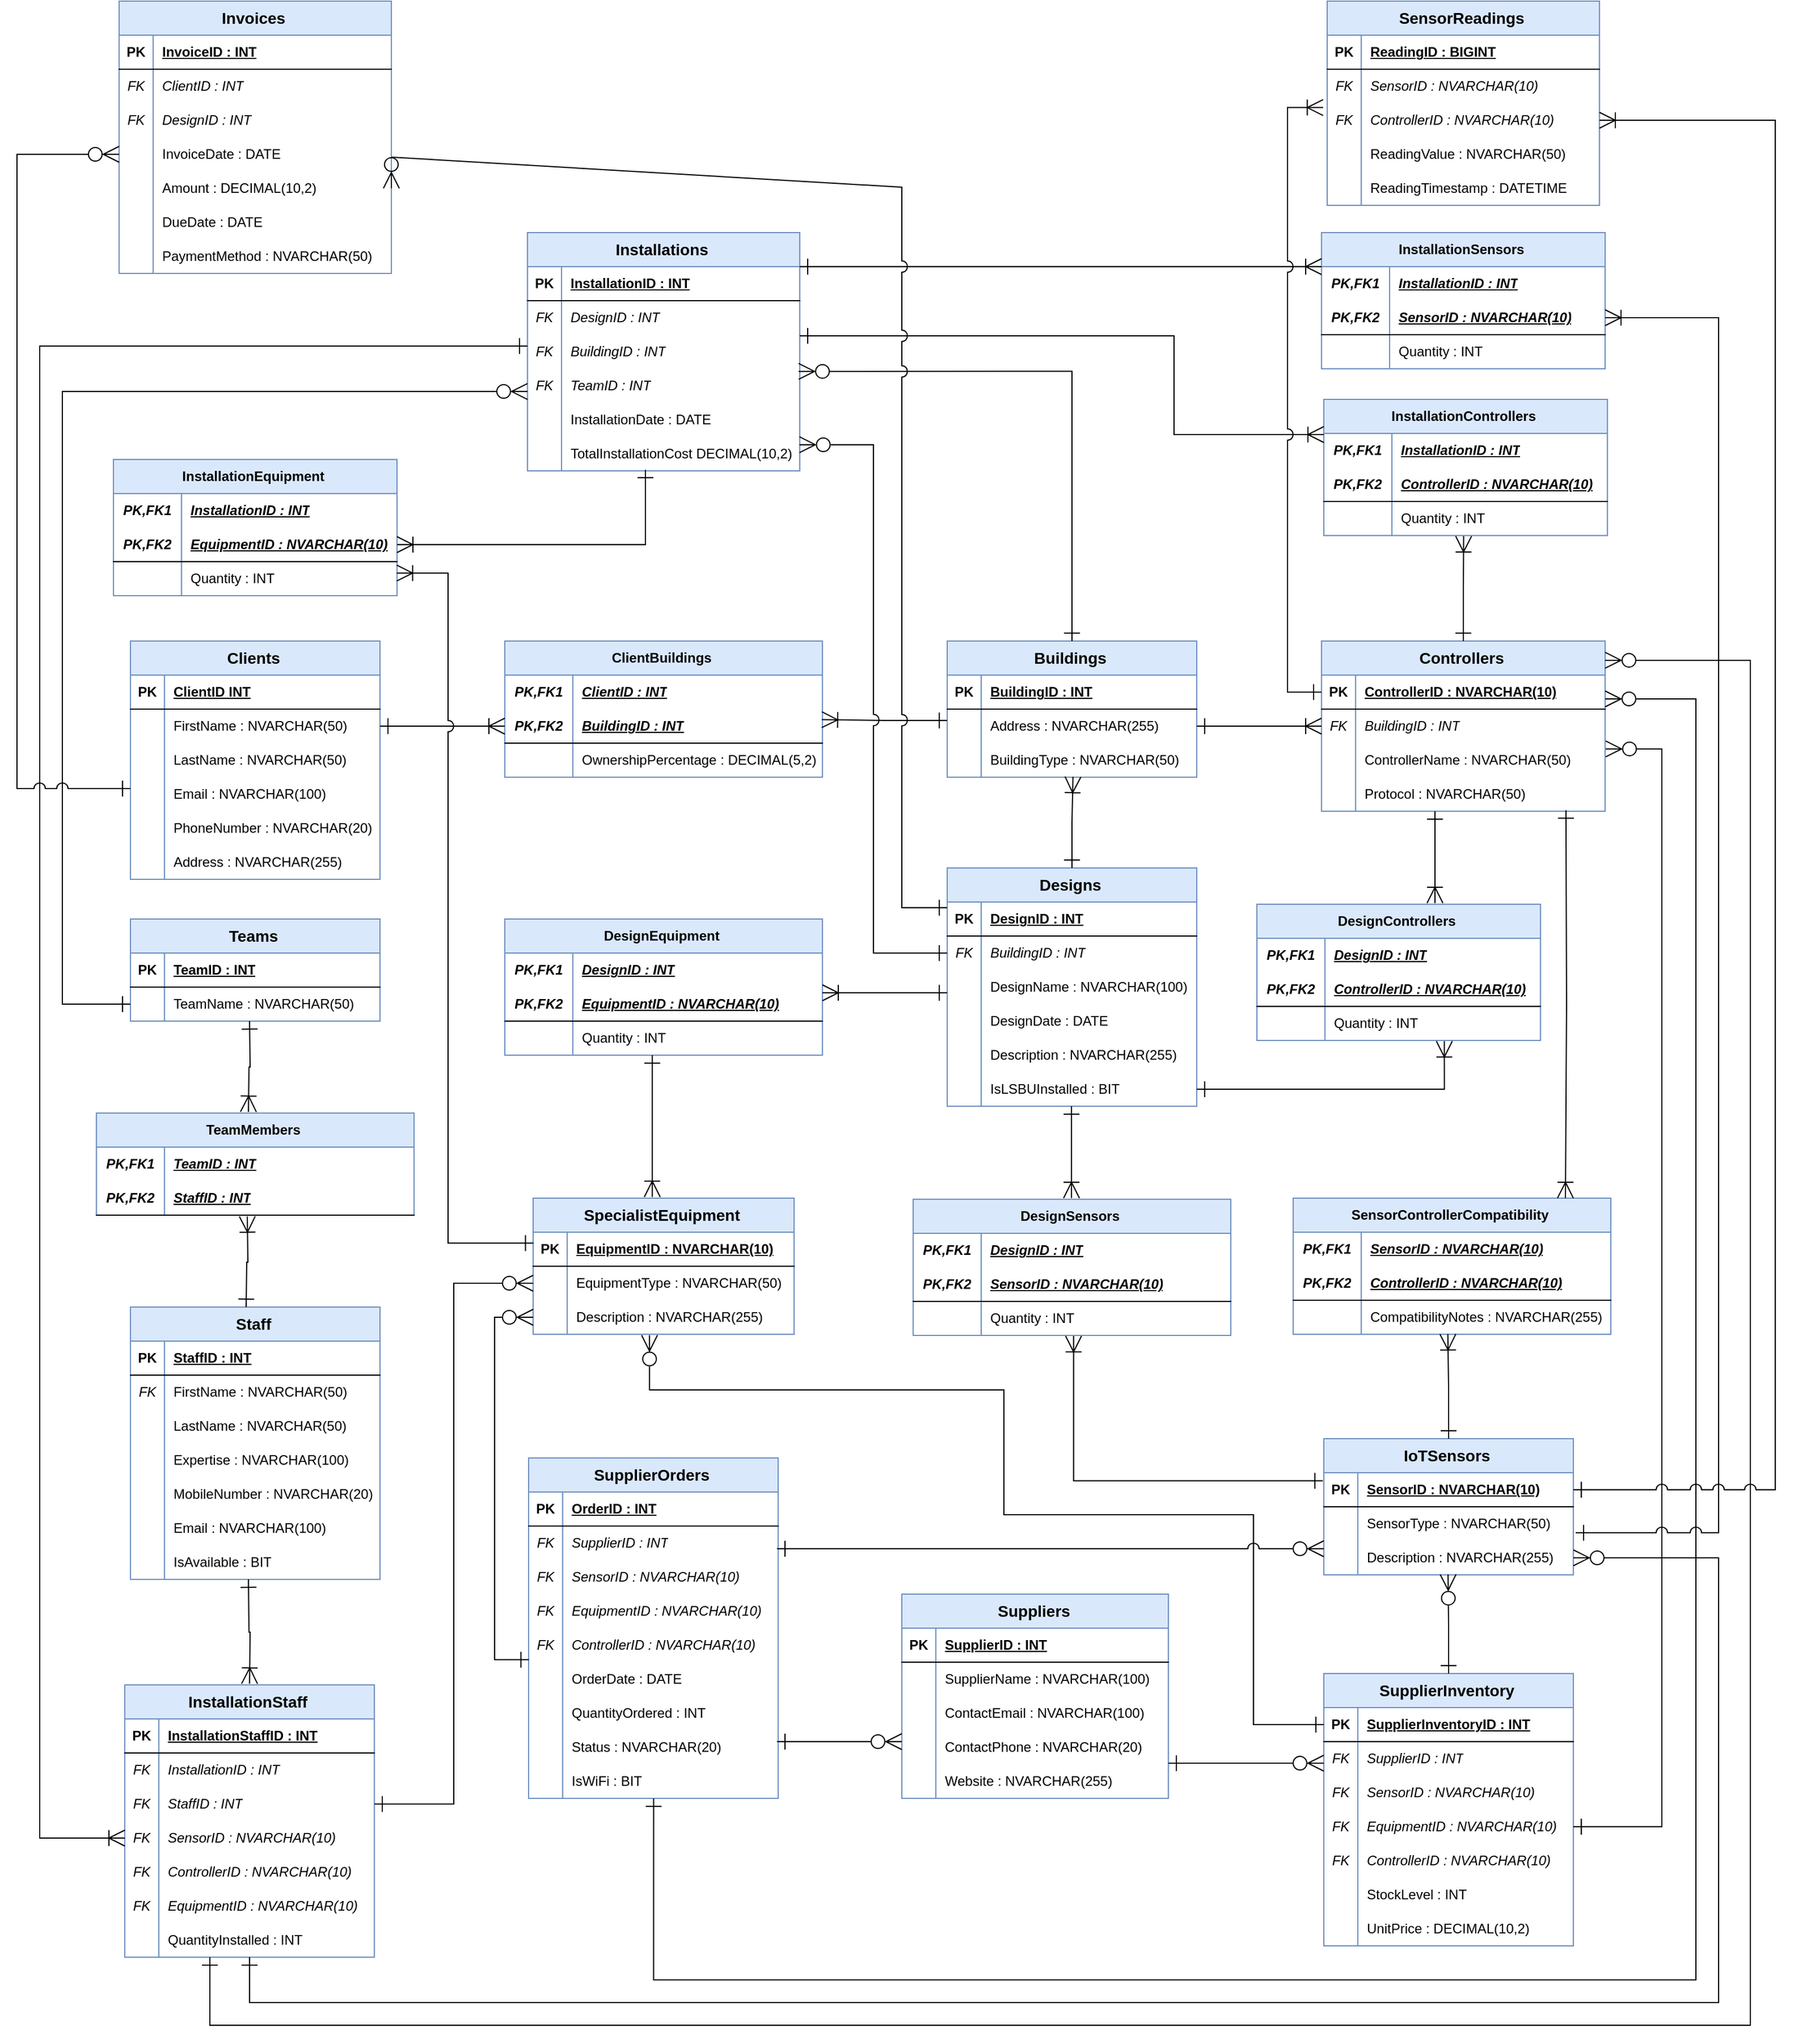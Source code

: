 <mxfile version="26.1.3">
  <diagram name="Page-1" id="1-FmEdnuovwqRqwlnTXf">
    <mxGraphModel dx="3120" dy="2833" grid="1" gridSize="10" guides="1" tooltips="1" connect="1" arrows="1" fold="1" page="1" pageScale="1" pageWidth="850" pageHeight="1100" math="0" shadow="0">
      <root>
        <mxCell id="0" />
        <mxCell id="1" parent="0" />
        <mxCell id="7gbJxBbrpIA9O20qSluF-1" value="&lt;span style=&quot;font-size: 14px;&quot;&gt;Clients&amp;nbsp;&lt;/span&gt;" style="shape=table;startSize=30;container=1;collapsible=1;childLayout=tableLayout;fixedRows=1;rowLines=0;fontStyle=1;align=center;resizeLast=1;html=1;fillColor=#dae8fc;strokeColor=#6c8ebf;" parent="1" vertex="1">
          <mxGeometry x="320" y="140" width="220" height="210" as="geometry" />
        </mxCell>
        <mxCell id="7gbJxBbrpIA9O20qSluF-2" value="" style="shape=tableRow;horizontal=0;startSize=0;swimlaneHead=0;swimlaneBody=0;fillColor=none;collapsible=0;dropTarget=0;points=[[0,0.5],[1,0.5]];portConstraint=eastwest;top=0;left=0;right=0;bottom=1;" parent="7gbJxBbrpIA9O20qSluF-1" vertex="1">
          <mxGeometry y="30" width="220" height="30" as="geometry" />
        </mxCell>
        <mxCell id="7gbJxBbrpIA9O20qSluF-3" value="PK" style="shape=partialRectangle;connectable=0;fillColor=none;top=0;left=0;bottom=0;right=0;fontStyle=1;overflow=hidden;whiteSpace=wrap;html=1;" parent="7gbJxBbrpIA9O20qSluF-2" vertex="1">
          <mxGeometry width="30" height="30" as="geometry">
            <mxRectangle width="30" height="30" as="alternateBounds" />
          </mxGeometry>
        </mxCell>
        <mxCell id="7gbJxBbrpIA9O20qSluF-4" value="ClientID INT" style="shape=partialRectangle;connectable=0;fillColor=none;top=0;left=0;bottom=0;right=0;align=left;spacingLeft=6;fontStyle=5;overflow=hidden;whiteSpace=wrap;html=1;" parent="7gbJxBbrpIA9O20qSluF-2" vertex="1">
          <mxGeometry x="30" width="190" height="30" as="geometry">
            <mxRectangle width="190" height="30" as="alternateBounds" />
          </mxGeometry>
        </mxCell>
        <mxCell id="7gbJxBbrpIA9O20qSluF-5" value="" style="shape=tableRow;horizontal=0;startSize=0;swimlaneHead=0;swimlaneBody=0;fillColor=none;collapsible=0;dropTarget=0;points=[[0,0.5],[1,0.5]];portConstraint=eastwest;top=0;left=0;right=0;bottom=0;" parent="7gbJxBbrpIA9O20qSluF-1" vertex="1">
          <mxGeometry y="60" width="220" height="30" as="geometry" />
        </mxCell>
        <mxCell id="7gbJxBbrpIA9O20qSluF-6" value="" style="shape=partialRectangle;connectable=0;fillColor=none;top=0;left=0;bottom=0;right=0;editable=1;overflow=hidden;whiteSpace=wrap;html=1;" parent="7gbJxBbrpIA9O20qSluF-5" vertex="1">
          <mxGeometry width="30" height="30" as="geometry">
            <mxRectangle width="30" height="30" as="alternateBounds" />
          </mxGeometry>
        </mxCell>
        <mxCell id="7gbJxBbrpIA9O20qSluF-7" value="FirstName : NVARCHAR(50)" style="shape=partialRectangle;connectable=0;fillColor=none;top=0;left=0;bottom=0;right=0;align=left;spacingLeft=6;overflow=hidden;whiteSpace=wrap;html=1;" parent="7gbJxBbrpIA9O20qSluF-5" vertex="1">
          <mxGeometry x="30" width="190" height="30" as="geometry">
            <mxRectangle width="190" height="30" as="alternateBounds" />
          </mxGeometry>
        </mxCell>
        <mxCell id="7gbJxBbrpIA9O20qSluF-8" value="" style="shape=tableRow;horizontal=0;startSize=0;swimlaneHead=0;swimlaneBody=0;fillColor=none;collapsible=0;dropTarget=0;points=[[0,0.5],[1,0.5]];portConstraint=eastwest;top=0;left=0;right=0;bottom=0;" parent="7gbJxBbrpIA9O20qSluF-1" vertex="1">
          <mxGeometry y="90" width="220" height="30" as="geometry" />
        </mxCell>
        <mxCell id="7gbJxBbrpIA9O20qSluF-9" value="" style="shape=partialRectangle;connectable=0;fillColor=none;top=0;left=0;bottom=0;right=0;editable=1;overflow=hidden;whiteSpace=wrap;html=1;" parent="7gbJxBbrpIA9O20qSluF-8" vertex="1">
          <mxGeometry width="30" height="30" as="geometry">
            <mxRectangle width="30" height="30" as="alternateBounds" />
          </mxGeometry>
        </mxCell>
        <mxCell id="7gbJxBbrpIA9O20qSluF-10" value="LastName : NVARCHAR(50)" style="shape=partialRectangle;connectable=0;fillColor=none;top=0;left=0;bottom=0;right=0;align=left;spacingLeft=6;overflow=hidden;whiteSpace=wrap;html=1;" parent="7gbJxBbrpIA9O20qSluF-8" vertex="1">
          <mxGeometry x="30" width="190" height="30" as="geometry">
            <mxRectangle width="190" height="30" as="alternateBounds" />
          </mxGeometry>
        </mxCell>
        <mxCell id="UoaKHW7-fqbbYk73YLk9-1" value="" style="shape=tableRow;horizontal=0;startSize=0;swimlaneHead=0;swimlaneBody=0;fillColor=none;collapsible=0;dropTarget=0;points=[[0,0.5],[1,0.5]];portConstraint=eastwest;top=0;left=0;right=0;bottom=0;" vertex="1" parent="7gbJxBbrpIA9O20qSluF-1">
          <mxGeometry y="120" width="220" height="30" as="geometry" />
        </mxCell>
        <mxCell id="UoaKHW7-fqbbYk73YLk9-2" value="" style="shape=partialRectangle;connectable=0;fillColor=none;top=0;left=0;bottom=0;right=0;editable=1;overflow=hidden;whiteSpace=wrap;html=1;" vertex="1" parent="UoaKHW7-fqbbYk73YLk9-1">
          <mxGeometry width="30" height="30" as="geometry">
            <mxRectangle width="30" height="30" as="alternateBounds" />
          </mxGeometry>
        </mxCell>
        <mxCell id="UoaKHW7-fqbbYk73YLk9-3" value="Email : NVARCHAR(100)" style="shape=partialRectangle;connectable=0;fillColor=none;top=0;left=0;bottom=0;right=0;align=left;spacingLeft=6;overflow=hidden;whiteSpace=wrap;html=1;" vertex="1" parent="UoaKHW7-fqbbYk73YLk9-1">
          <mxGeometry x="30" width="190" height="30" as="geometry">
            <mxRectangle width="190" height="30" as="alternateBounds" />
          </mxGeometry>
        </mxCell>
        <mxCell id="UoaKHW7-fqbbYk73YLk9-4" value="" style="shape=tableRow;horizontal=0;startSize=0;swimlaneHead=0;swimlaneBody=0;fillColor=none;collapsible=0;dropTarget=0;points=[[0,0.5],[1,0.5]];portConstraint=eastwest;top=0;left=0;right=0;bottom=0;" vertex="1" parent="7gbJxBbrpIA9O20qSluF-1">
          <mxGeometry y="150" width="220" height="30" as="geometry" />
        </mxCell>
        <mxCell id="UoaKHW7-fqbbYk73YLk9-5" value="" style="shape=partialRectangle;connectable=0;fillColor=none;top=0;left=0;bottom=0;right=0;editable=1;overflow=hidden;whiteSpace=wrap;html=1;" vertex="1" parent="UoaKHW7-fqbbYk73YLk9-4">
          <mxGeometry width="30" height="30" as="geometry">
            <mxRectangle width="30" height="30" as="alternateBounds" />
          </mxGeometry>
        </mxCell>
        <mxCell id="UoaKHW7-fqbbYk73YLk9-6" value="PhoneNumber : NVARCHAR(20)" style="shape=partialRectangle;connectable=0;fillColor=none;top=0;left=0;bottom=0;right=0;align=left;spacingLeft=6;overflow=hidden;whiteSpace=wrap;html=1;" vertex="1" parent="UoaKHW7-fqbbYk73YLk9-4">
          <mxGeometry x="30" width="190" height="30" as="geometry">
            <mxRectangle width="190" height="30" as="alternateBounds" />
          </mxGeometry>
        </mxCell>
        <mxCell id="UoaKHW7-fqbbYk73YLk9-7" value="" style="shape=tableRow;horizontal=0;startSize=0;swimlaneHead=0;swimlaneBody=0;fillColor=none;collapsible=0;dropTarget=0;points=[[0,0.5],[1,0.5]];portConstraint=eastwest;top=0;left=0;right=0;bottom=0;" vertex="1" parent="7gbJxBbrpIA9O20qSluF-1">
          <mxGeometry y="180" width="220" height="30" as="geometry" />
        </mxCell>
        <mxCell id="UoaKHW7-fqbbYk73YLk9-8" value="" style="shape=partialRectangle;connectable=0;fillColor=none;top=0;left=0;bottom=0;right=0;editable=1;overflow=hidden;whiteSpace=wrap;html=1;" vertex="1" parent="UoaKHW7-fqbbYk73YLk9-7">
          <mxGeometry width="30" height="30" as="geometry">
            <mxRectangle width="30" height="30" as="alternateBounds" />
          </mxGeometry>
        </mxCell>
        <mxCell id="UoaKHW7-fqbbYk73YLk9-9" value="Address : NVARCHAR(255)" style="shape=partialRectangle;connectable=0;fillColor=none;top=0;left=0;bottom=0;right=0;align=left;spacingLeft=6;overflow=hidden;whiteSpace=wrap;html=1;" vertex="1" parent="UoaKHW7-fqbbYk73YLk9-7">
          <mxGeometry x="30" width="190" height="30" as="geometry">
            <mxRectangle width="190" height="30" as="alternateBounds" />
          </mxGeometry>
        </mxCell>
        <mxCell id="UoaKHW7-fqbbYk73YLk9-10" value="&lt;span style=&quot;font-size: 14px;&quot;&gt;Buildings&amp;nbsp;&lt;/span&gt;" style="shape=table;startSize=30;container=1;collapsible=1;childLayout=tableLayout;fixedRows=1;rowLines=0;fontStyle=1;align=center;resizeLast=1;html=1;fillColor=#dae8fc;strokeColor=#6c8ebf;" vertex="1" parent="1">
          <mxGeometry x="1040" y="140" width="220" height="120" as="geometry" />
        </mxCell>
        <mxCell id="UoaKHW7-fqbbYk73YLk9-11" value="" style="shape=tableRow;horizontal=0;startSize=0;swimlaneHead=0;swimlaneBody=0;fillColor=none;collapsible=0;dropTarget=0;points=[[0,0.5],[1,0.5]];portConstraint=eastwest;top=0;left=0;right=0;bottom=1;" vertex="1" parent="UoaKHW7-fqbbYk73YLk9-10">
          <mxGeometry y="30" width="220" height="30" as="geometry" />
        </mxCell>
        <mxCell id="UoaKHW7-fqbbYk73YLk9-12" value="PK" style="shape=partialRectangle;connectable=0;fillColor=none;top=0;left=0;bottom=0;right=0;fontStyle=1;overflow=hidden;whiteSpace=wrap;html=1;" vertex="1" parent="UoaKHW7-fqbbYk73YLk9-11">
          <mxGeometry width="30" height="30" as="geometry">
            <mxRectangle width="30" height="30" as="alternateBounds" />
          </mxGeometry>
        </mxCell>
        <mxCell id="UoaKHW7-fqbbYk73YLk9-13" value="BuildingID : INT" style="shape=partialRectangle;connectable=0;fillColor=none;top=0;left=0;bottom=0;right=0;align=left;spacingLeft=6;fontStyle=5;overflow=hidden;whiteSpace=wrap;html=1;" vertex="1" parent="UoaKHW7-fqbbYk73YLk9-11">
          <mxGeometry x="30" width="190" height="30" as="geometry">
            <mxRectangle width="190" height="30" as="alternateBounds" />
          </mxGeometry>
        </mxCell>
        <mxCell id="UoaKHW7-fqbbYk73YLk9-14" value="" style="shape=tableRow;horizontal=0;startSize=0;swimlaneHead=0;swimlaneBody=0;fillColor=none;collapsible=0;dropTarget=0;points=[[0,0.5],[1,0.5]];portConstraint=eastwest;top=0;left=0;right=0;bottom=0;" vertex="1" parent="UoaKHW7-fqbbYk73YLk9-10">
          <mxGeometry y="60" width="220" height="30" as="geometry" />
        </mxCell>
        <mxCell id="UoaKHW7-fqbbYk73YLk9-15" value="" style="shape=partialRectangle;connectable=0;fillColor=none;top=0;left=0;bottom=0;right=0;editable=1;overflow=hidden;whiteSpace=wrap;html=1;" vertex="1" parent="UoaKHW7-fqbbYk73YLk9-14">
          <mxGeometry width="30" height="30" as="geometry">
            <mxRectangle width="30" height="30" as="alternateBounds" />
          </mxGeometry>
        </mxCell>
        <mxCell id="UoaKHW7-fqbbYk73YLk9-16" value="Address : NVARCHAR(255)" style="shape=partialRectangle;connectable=0;fillColor=none;top=0;left=0;bottom=0;right=0;align=left;spacingLeft=6;overflow=hidden;whiteSpace=wrap;html=1;" vertex="1" parent="UoaKHW7-fqbbYk73YLk9-14">
          <mxGeometry x="30" width="190" height="30" as="geometry">
            <mxRectangle width="190" height="30" as="alternateBounds" />
          </mxGeometry>
        </mxCell>
        <mxCell id="UoaKHW7-fqbbYk73YLk9-17" value="" style="shape=tableRow;horizontal=0;startSize=0;swimlaneHead=0;swimlaneBody=0;fillColor=none;collapsible=0;dropTarget=0;points=[[0,0.5],[1,0.5]];portConstraint=eastwest;top=0;left=0;right=0;bottom=0;" vertex="1" parent="UoaKHW7-fqbbYk73YLk9-10">
          <mxGeometry y="90" width="220" height="30" as="geometry" />
        </mxCell>
        <mxCell id="UoaKHW7-fqbbYk73YLk9-18" value="" style="shape=partialRectangle;connectable=0;fillColor=none;top=0;left=0;bottom=0;right=0;editable=1;overflow=hidden;whiteSpace=wrap;html=1;" vertex="1" parent="UoaKHW7-fqbbYk73YLk9-17">
          <mxGeometry width="30" height="30" as="geometry">
            <mxRectangle width="30" height="30" as="alternateBounds" />
          </mxGeometry>
        </mxCell>
        <mxCell id="UoaKHW7-fqbbYk73YLk9-19" value="BuildingType : NVARCHAR(50)" style="shape=partialRectangle;connectable=0;fillColor=none;top=0;left=0;bottom=0;right=0;align=left;spacingLeft=6;overflow=hidden;whiteSpace=wrap;html=1;" vertex="1" parent="UoaKHW7-fqbbYk73YLk9-17">
          <mxGeometry x="30" width="190" height="30" as="geometry">
            <mxRectangle width="190" height="30" as="alternateBounds" />
          </mxGeometry>
        </mxCell>
        <mxCell id="UoaKHW7-fqbbYk73YLk9-39" value="ClientBuildings&amp;nbsp;" style="shape=table;startSize=30;container=1;collapsible=1;childLayout=tableLayout;fixedRows=1;rowLines=0;fontStyle=1;align=center;resizeLast=1;html=1;whiteSpace=wrap;fillColor=#dae8fc;strokeColor=#6c8ebf;" vertex="1" parent="1">
          <mxGeometry x="650" y="140" width="280" height="120" as="geometry" />
        </mxCell>
        <mxCell id="UoaKHW7-fqbbYk73YLk9-40" value="" style="shape=tableRow;horizontal=0;startSize=0;swimlaneHead=0;swimlaneBody=0;fillColor=none;collapsible=0;dropTarget=0;points=[[0,0.5],[1,0.5]];portConstraint=eastwest;top=0;left=0;right=0;bottom=0;html=1;" vertex="1" parent="UoaKHW7-fqbbYk73YLk9-39">
          <mxGeometry y="30" width="280" height="30" as="geometry" />
        </mxCell>
        <mxCell id="UoaKHW7-fqbbYk73YLk9-41" value="&lt;i&gt;PK,FK1&lt;/i&gt;" style="shape=partialRectangle;connectable=0;fillColor=none;top=0;left=0;bottom=0;right=0;fontStyle=1;overflow=hidden;html=1;whiteSpace=wrap;" vertex="1" parent="UoaKHW7-fqbbYk73YLk9-40">
          <mxGeometry width="60" height="30" as="geometry">
            <mxRectangle width="60" height="30" as="alternateBounds" />
          </mxGeometry>
        </mxCell>
        <mxCell id="UoaKHW7-fqbbYk73YLk9-42" value="&lt;i&gt;ClientID : INT&lt;/i&gt;" style="shape=partialRectangle;connectable=0;fillColor=none;top=0;left=0;bottom=0;right=0;align=left;spacingLeft=6;fontStyle=5;overflow=hidden;html=1;whiteSpace=wrap;" vertex="1" parent="UoaKHW7-fqbbYk73YLk9-40">
          <mxGeometry x="60" width="220" height="30" as="geometry">
            <mxRectangle width="220" height="30" as="alternateBounds" />
          </mxGeometry>
        </mxCell>
        <mxCell id="UoaKHW7-fqbbYk73YLk9-43" value="" style="shape=tableRow;horizontal=0;startSize=0;swimlaneHead=0;swimlaneBody=0;fillColor=none;collapsible=0;dropTarget=0;points=[[0,0.5],[1,0.5]];portConstraint=eastwest;top=0;left=0;right=0;bottom=1;html=1;" vertex="1" parent="UoaKHW7-fqbbYk73YLk9-39">
          <mxGeometry y="60" width="280" height="30" as="geometry" />
        </mxCell>
        <mxCell id="UoaKHW7-fqbbYk73YLk9-44" value="&lt;i&gt;PK,FK2&lt;/i&gt;" style="shape=partialRectangle;connectable=0;fillColor=none;top=0;left=0;bottom=0;right=0;fontStyle=1;overflow=hidden;html=1;whiteSpace=wrap;" vertex="1" parent="UoaKHW7-fqbbYk73YLk9-43">
          <mxGeometry width="60" height="30" as="geometry">
            <mxRectangle width="60" height="30" as="alternateBounds" />
          </mxGeometry>
        </mxCell>
        <mxCell id="UoaKHW7-fqbbYk73YLk9-45" value="&lt;i&gt;BuildingID : INT&lt;/i&gt;" style="shape=partialRectangle;connectable=0;fillColor=none;top=0;left=0;bottom=0;right=0;align=left;spacingLeft=6;fontStyle=5;overflow=hidden;html=1;whiteSpace=wrap;" vertex="1" parent="UoaKHW7-fqbbYk73YLk9-43">
          <mxGeometry x="60" width="220" height="30" as="geometry">
            <mxRectangle width="220" height="30" as="alternateBounds" />
          </mxGeometry>
        </mxCell>
        <mxCell id="UoaKHW7-fqbbYk73YLk9-46" value="" style="shape=tableRow;horizontal=0;startSize=0;swimlaneHead=0;swimlaneBody=0;fillColor=none;collapsible=0;dropTarget=0;points=[[0,0.5],[1,0.5]];portConstraint=eastwest;top=0;left=0;right=0;bottom=0;html=1;" vertex="1" parent="UoaKHW7-fqbbYk73YLk9-39">
          <mxGeometry y="90" width="280" height="30" as="geometry" />
        </mxCell>
        <mxCell id="UoaKHW7-fqbbYk73YLk9-47" value="" style="shape=partialRectangle;connectable=0;fillColor=none;top=0;left=0;bottom=0;right=0;editable=1;overflow=hidden;html=1;whiteSpace=wrap;" vertex="1" parent="UoaKHW7-fqbbYk73YLk9-46">
          <mxGeometry width="60" height="30" as="geometry">
            <mxRectangle width="60" height="30" as="alternateBounds" />
          </mxGeometry>
        </mxCell>
        <mxCell id="UoaKHW7-fqbbYk73YLk9-48" value="OwnershipPercentage : DECIMAL(5,2)" style="shape=partialRectangle;connectable=0;fillColor=none;top=0;left=0;bottom=0;right=0;align=left;spacingLeft=6;overflow=hidden;html=1;whiteSpace=wrap;" vertex="1" parent="UoaKHW7-fqbbYk73YLk9-46">
          <mxGeometry x="60" width="220" height="30" as="geometry">
            <mxRectangle width="220" height="30" as="alternateBounds" />
          </mxGeometry>
        </mxCell>
        <mxCell id="UoaKHW7-fqbbYk73YLk9-52" style="edgeStyle=orthogonalEdgeStyle;rounded=0;orthogonalLoop=1;jettySize=auto;html=1;exitX=1;exitY=0.5;exitDx=0;exitDy=0;startArrow=ERone;startFill=0;endArrow=ERoneToMany;endFill=0;endSize=12;startSize=12;" edge="1" parent="1" source="7gbJxBbrpIA9O20qSluF-5" target="UoaKHW7-fqbbYk73YLk9-43">
          <mxGeometry relative="1" as="geometry" />
        </mxCell>
        <mxCell id="UoaKHW7-fqbbYk73YLk9-53" style="edgeStyle=orthogonalEdgeStyle;rounded=0;orthogonalLoop=1;jettySize=auto;html=1;exitX=0;exitY=0.333;exitDx=0;exitDy=0;startArrow=ERone;startFill=0;endArrow=ERoneToMany;endFill=0;endSize=12;startSize=12;exitPerimeter=0;entryX=0.998;entryY=0.31;entryDx=0;entryDy=0;entryPerimeter=0;" edge="1" parent="1" source="UoaKHW7-fqbbYk73YLk9-14" target="UoaKHW7-fqbbYk73YLk9-43">
          <mxGeometry relative="1" as="geometry">
            <mxPoint x="890" y="310" as="sourcePoint" />
            <mxPoint x="1000" y="310" as="targetPoint" />
          </mxGeometry>
        </mxCell>
        <mxCell id="UoaKHW7-fqbbYk73YLk9-54" value="&lt;span style=&quot;font-size: 14px;&quot;&gt;Designs&amp;nbsp;&lt;/span&gt;" style="shape=table;startSize=30;container=1;collapsible=1;childLayout=tableLayout;fixedRows=1;rowLines=0;fontStyle=1;align=center;resizeLast=1;html=1;fillColor=#dae8fc;strokeColor=#6c8ebf;" vertex="1" parent="1">
          <mxGeometry x="1040" y="340" width="220" height="210" as="geometry" />
        </mxCell>
        <mxCell id="UoaKHW7-fqbbYk73YLk9-55" value="" style="shape=tableRow;horizontal=0;startSize=0;swimlaneHead=0;swimlaneBody=0;fillColor=none;collapsible=0;dropTarget=0;points=[[0,0.5],[1,0.5]];portConstraint=eastwest;top=0;left=0;right=0;bottom=1;" vertex="1" parent="UoaKHW7-fqbbYk73YLk9-54">
          <mxGeometry y="30" width="220" height="30" as="geometry" />
        </mxCell>
        <mxCell id="UoaKHW7-fqbbYk73YLk9-56" value="PK" style="shape=partialRectangle;connectable=0;fillColor=none;top=0;left=0;bottom=0;right=0;fontStyle=1;overflow=hidden;whiteSpace=wrap;html=1;" vertex="1" parent="UoaKHW7-fqbbYk73YLk9-55">
          <mxGeometry width="30" height="30" as="geometry">
            <mxRectangle width="30" height="30" as="alternateBounds" />
          </mxGeometry>
        </mxCell>
        <mxCell id="UoaKHW7-fqbbYk73YLk9-57" value="DesignID : INT" style="shape=partialRectangle;connectable=0;fillColor=none;top=0;left=0;bottom=0;right=0;align=left;spacingLeft=6;fontStyle=5;overflow=hidden;whiteSpace=wrap;html=1;" vertex="1" parent="UoaKHW7-fqbbYk73YLk9-55">
          <mxGeometry x="30" width="190" height="30" as="geometry">
            <mxRectangle width="190" height="30" as="alternateBounds" />
          </mxGeometry>
        </mxCell>
        <mxCell id="UoaKHW7-fqbbYk73YLk9-58" value="" style="shape=tableRow;horizontal=0;startSize=0;swimlaneHead=0;swimlaneBody=0;fillColor=none;collapsible=0;dropTarget=0;points=[[0,0.5],[1,0.5]];portConstraint=eastwest;top=0;left=0;right=0;bottom=0;" vertex="1" parent="UoaKHW7-fqbbYk73YLk9-54">
          <mxGeometry y="60" width="220" height="30" as="geometry" />
        </mxCell>
        <mxCell id="UoaKHW7-fqbbYk73YLk9-59" value="&lt;i&gt;FK&lt;/i&gt;" style="shape=partialRectangle;connectable=0;fillColor=none;top=0;left=0;bottom=0;right=0;editable=1;overflow=hidden;whiteSpace=wrap;html=1;" vertex="1" parent="UoaKHW7-fqbbYk73YLk9-58">
          <mxGeometry width="30" height="30" as="geometry">
            <mxRectangle width="30" height="30" as="alternateBounds" />
          </mxGeometry>
        </mxCell>
        <mxCell id="UoaKHW7-fqbbYk73YLk9-60" value="&lt;i&gt;BuildingID : INT&lt;/i&gt;" style="shape=partialRectangle;connectable=0;fillColor=none;top=0;left=0;bottom=0;right=0;align=left;spacingLeft=6;overflow=hidden;whiteSpace=wrap;html=1;" vertex="1" parent="UoaKHW7-fqbbYk73YLk9-58">
          <mxGeometry x="30" width="190" height="30" as="geometry">
            <mxRectangle width="190" height="30" as="alternateBounds" />
          </mxGeometry>
        </mxCell>
        <mxCell id="UoaKHW7-fqbbYk73YLk9-61" value="" style="shape=tableRow;horizontal=0;startSize=0;swimlaneHead=0;swimlaneBody=0;fillColor=none;collapsible=0;dropTarget=0;points=[[0,0.5],[1,0.5]];portConstraint=eastwest;top=0;left=0;right=0;bottom=0;" vertex="1" parent="UoaKHW7-fqbbYk73YLk9-54">
          <mxGeometry y="90" width="220" height="30" as="geometry" />
        </mxCell>
        <mxCell id="UoaKHW7-fqbbYk73YLk9-62" value="" style="shape=partialRectangle;connectable=0;fillColor=none;top=0;left=0;bottom=0;right=0;editable=1;overflow=hidden;whiteSpace=wrap;html=1;" vertex="1" parent="UoaKHW7-fqbbYk73YLk9-61">
          <mxGeometry width="30" height="30" as="geometry">
            <mxRectangle width="30" height="30" as="alternateBounds" />
          </mxGeometry>
        </mxCell>
        <mxCell id="UoaKHW7-fqbbYk73YLk9-63" value="DesignName : NVARCHAR(100)" style="shape=partialRectangle;connectable=0;fillColor=none;top=0;left=0;bottom=0;right=0;align=left;spacingLeft=6;overflow=hidden;whiteSpace=wrap;html=1;" vertex="1" parent="UoaKHW7-fqbbYk73YLk9-61">
          <mxGeometry x="30" width="190" height="30" as="geometry">
            <mxRectangle width="190" height="30" as="alternateBounds" />
          </mxGeometry>
        </mxCell>
        <mxCell id="UoaKHW7-fqbbYk73YLk9-64" value="" style="shape=tableRow;horizontal=0;startSize=0;swimlaneHead=0;swimlaneBody=0;fillColor=none;collapsible=0;dropTarget=0;points=[[0,0.5],[1,0.5]];portConstraint=eastwest;top=0;left=0;right=0;bottom=0;" vertex="1" parent="UoaKHW7-fqbbYk73YLk9-54">
          <mxGeometry y="120" width="220" height="30" as="geometry" />
        </mxCell>
        <mxCell id="UoaKHW7-fqbbYk73YLk9-65" value="" style="shape=partialRectangle;connectable=0;fillColor=none;top=0;left=0;bottom=0;right=0;editable=1;overflow=hidden;whiteSpace=wrap;html=1;" vertex="1" parent="UoaKHW7-fqbbYk73YLk9-64">
          <mxGeometry width="30" height="30" as="geometry">
            <mxRectangle width="30" height="30" as="alternateBounds" />
          </mxGeometry>
        </mxCell>
        <mxCell id="UoaKHW7-fqbbYk73YLk9-66" value="DesignDate : DATE" style="shape=partialRectangle;connectable=0;fillColor=none;top=0;left=0;bottom=0;right=0;align=left;spacingLeft=6;overflow=hidden;whiteSpace=wrap;html=1;" vertex="1" parent="UoaKHW7-fqbbYk73YLk9-64">
          <mxGeometry x="30" width="190" height="30" as="geometry">
            <mxRectangle width="190" height="30" as="alternateBounds" />
          </mxGeometry>
        </mxCell>
        <mxCell id="UoaKHW7-fqbbYk73YLk9-67" value="" style="shape=tableRow;horizontal=0;startSize=0;swimlaneHead=0;swimlaneBody=0;fillColor=none;collapsible=0;dropTarget=0;points=[[0,0.5],[1,0.5]];portConstraint=eastwest;top=0;left=0;right=0;bottom=0;" vertex="1" parent="UoaKHW7-fqbbYk73YLk9-54">
          <mxGeometry y="150" width="220" height="30" as="geometry" />
        </mxCell>
        <mxCell id="UoaKHW7-fqbbYk73YLk9-68" value="" style="shape=partialRectangle;connectable=0;fillColor=none;top=0;left=0;bottom=0;right=0;editable=1;overflow=hidden;whiteSpace=wrap;html=1;" vertex="1" parent="UoaKHW7-fqbbYk73YLk9-67">
          <mxGeometry width="30" height="30" as="geometry">
            <mxRectangle width="30" height="30" as="alternateBounds" />
          </mxGeometry>
        </mxCell>
        <mxCell id="UoaKHW7-fqbbYk73YLk9-69" value="Description : NVARCHAR(255)" style="shape=partialRectangle;connectable=0;fillColor=none;top=0;left=0;bottom=0;right=0;align=left;spacingLeft=6;overflow=hidden;whiteSpace=wrap;html=1;" vertex="1" parent="UoaKHW7-fqbbYk73YLk9-67">
          <mxGeometry x="30" width="190" height="30" as="geometry">
            <mxRectangle width="190" height="30" as="alternateBounds" />
          </mxGeometry>
        </mxCell>
        <mxCell id="UoaKHW7-fqbbYk73YLk9-70" value="" style="shape=tableRow;horizontal=0;startSize=0;swimlaneHead=0;swimlaneBody=0;fillColor=none;collapsible=0;dropTarget=0;points=[[0,0.5],[1,0.5]];portConstraint=eastwest;top=0;left=0;right=0;bottom=0;" vertex="1" parent="UoaKHW7-fqbbYk73YLk9-54">
          <mxGeometry y="180" width="220" height="30" as="geometry" />
        </mxCell>
        <mxCell id="UoaKHW7-fqbbYk73YLk9-71" value="" style="shape=partialRectangle;connectable=0;fillColor=none;top=0;left=0;bottom=0;right=0;editable=1;overflow=hidden;whiteSpace=wrap;html=1;" vertex="1" parent="UoaKHW7-fqbbYk73YLk9-70">
          <mxGeometry width="30" height="30" as="geometry">
            <mxRectangle width="30" height="30" as="alternateBounds" />
          </mxGeometry>
        </mxCell>
        <mxCell id="UoaKHW7-fqbbYk73YLk9-72" value="IsLSBUInstalled : BIT" style="shape=partialRectangle;connectable=0;fillColor=none;top=0;left=0;bottom=0;right=0;align=left;spacingLeft=6;overflow=hidden;whiteSpace=wrap;html=1;" vertex="1" parent="UoaKHW7-fqbbYk73YLk9-70">
          <mxGeometry x="30" width="190" height="30" as="geometry">
            <mxRectangle width="190" height="30" as="alternateBounds" />
          </mxGeometry>
        </mxCell>
        <mxCell id="UoaKHW7-fqbbYk73YLk9-73" style="edgeStyle=orthogonalEdgeStyle;rounded=0;orthogonalLoop=1;jettySize=auto;html=1;exitX=0.5;exitY=0;exitDx=0;exitDy=0;startArrow=ERone;startFill=0;endArrow=ERoneToMany;endFill=0;endSize=12;startSize=12;entryX=0.504;entryY=0.987;entryDx=0;entryDy=0;entryPerimeter=0;" edge="1" parent="1" source="UoaKHW7-fqbbYk73YLk9-54" target="UoaKHW7-fqbbYk73YLk9-17">
          <mxGeometry relative="1" as="geometry">
            <mxPoint x="1001" y="331" as="sourcePoint" />
            <mxPoint x="890" y="330" as="targetPoint" />
          </mxGeometry>
        </mxCell>
        <mxCell id="UoaKHW7-fqbbYk73YLk9-74" value="&lt;span style=&quot;font-size: 14px;&quot;&gt;IoTSensors&amp;nbsp;&lt;/span&gt;" style="shape=table;startSize=30;container=1;collapsible=1;childLayout=tableLayout;fixedRows=1;rowLines=0;fontStyle=1;align=center;resizeLast=1;html=1;fillColor=#dae8fc;strokeColor=#6c8ebf;" vertex="1" parent="1">
          <mxGeometry x="1372" y="843" width="220" height="120" as="geometry" />
        </mxCell>
        <mxCell id="UoaKHW7-fqbbYk73YLk9-75" value="" style="shape=tableRow;horizontal=0;startSize=0;swimlaneHead=0;swimlaneBody=0;fillColor=none;collapsible=0;dropTarget=0;points=[[0,0.5],[1,0.5]];portConstraint=eastwest;top=0;left=0;right=0;bottom=1;" vertex="1" parent="UoaKHW7-fqbbYk73YLk9-74">
          <mxGeometry y="30" width="220" height="30" as="geometry" />
        </mxCell>
        <mxCell id="UoaKHW7-fqbbYk73YLk9-76" value="PK" style="shape=partialRectangle;connectable=0;fillColor=none;top=0;left=0;bottom=0;right=0;fontStyle=1;overflow=hidden;whiteSpace=wrap;html=1;" vertex="1" parent="UoaKHW7-fqbbYk73YLk9-75">
          <mxGeometry width="30" height="30" as="geometry">
            <mxRectangle width="30" height="30" as="alternateBounds" />
          </mxGeometry>
        </mxCell>
        <mxCell id="UoaKHW7-fqbbYk73YLk9-77" value="SensorID : NVARCHAR(10)" style="shape=partialRectangle;connectable=0;fillColor=none;top=0;left=0;bottom=0;right=0;align=left;spacingLeft=6;fontStyle=5;overflow=hidden;whiteSpace=wrap;html=1;" vertex="1" parent="UoaKHW7-fqbbYk73YLk9-75">
          <mxGeometry x="30" width="190" height="30" as="geometry">
            <mxRectangle width="190" height="30" as="alternateBounds" />
          </mxGeometry>
        </mxCell>
        <mxCell id="UoaKHW7-fqbbYk73YLk9-78" value="" style="shape=tableRow;horizontal=0;startSize=0;swimlaneHead=0;swimlaneBody=0;fillColor=none;collapsible=0;dropTarget=0;points=[[0,0.5],[1,0.5]];portConstraint=eastwest;top=0;left=0;right=0;bottom=0;" vertex="1" parent="UoaKHW7-fqbbYk73YLk9-74">
          <mxGeometry y="60" width="220" height="30" as="geometry" />
        </mxCell>
        <mxCell id="UoaKHW7-fqbbYk73YLk9-79" value="" style="shape=partialRectangle;connectable=0;fillColor=none;top=0;left=0;bottom=0;right=0;editable=1;overflow=hidden;whiteSpace=wrap;html=1;" vertex="1" parent="UoaKHW7-fqbbYk73YLk9-78">
          <mxGeometry width="30" height="30" as="geometry">
            <mxRectangle width="30" height="30" as="alternateBounds" />
          </mxGeometry>
        </mxCell>
        <mxCell id="UoaKHW7-fqbbYk73YLk9-80" value="SensorType : NVARCHAR(50)" style="shape=partialRectangle;connectable=0;fillColor=none;top=0;left=0;bottom=0;right=0;align=left;spacingLeft=6;overflow=hidden;whiteSpace=wrap;html=1;" vertex="1" parent="UoaKHW7-fqbbYk73YLk9-78">
          <mxGeometry x="30" width="190" height="30" as="geometry">
            <mxRectangle width="190" height="30" as="alternateBounds" />
          </mxGeometry>
        </mxCell>
        <mxCell id="UoaKHW7-fqbbYk73YLk9-81" value="" style="shape=tableRow;horizontal=0;startSize=0;swimlaneHead=0;swimlaneBody=0;fillColor=none;collapsible=0;dropTarget=0;points=[[0,0.5],[1,0.5]];portConstraint=eastwest;top=0;left=0;right=0;bottom=0;" vertex="1" parent="UoaKHW7-fqbbYk73YLk9-74">
          <mxGeometry y="90" width="220" height="30" as="geometry" />
        </mxCell>
        <mxCell id="UoaKHW7-fqbbYk73YLk9-82" value="" style="shape=partialRectangle;connectable=0;fillColor=none;top=0;left=0;bottom=0;right=0;editable=1;overflow=hidden;whiteSpace=wrap;html=1;" vertex="1" parent="UoaKHW7-fqbbYk73YLk9-81">
          <mxGeometry width="30" height="30" as="geometry">
            <mxRectangle width="30" height="30" as="alternateBounds" />
          </mxGeometry>
        </mxCell>
        <mxCell id="UoaKHW7-fqbbYk73YLk9-83" value="Description : NVARCHAR(255)" style="shape=partialRectangle;connectable=0;fillColor=none;top=0;left=0;bottom=0;right=0;align=left;spacingLeft=6;overflow=hidden;whiteSpace=wrap;html=1;" vertex="1" parent="UoaKHW7-fqbbYk73YLk9-81">
          <mxGeometry x="30" width="190" height="30" as="geometry">
            <mxRectangle width="190" height="30" as="alternateBounds" />
          </mxGeometry>
        </mxCell>
        <mxCell id="UoaKHW7-fqbbYk73YLk9-93" value="&lt;span style=&quot;font-size: 14px;&quot;&gt;SpecialistEquipment&amp;nbsp;&lt;/span&gt;" style="shape=table;startSize=30;container=1;collapsible=1;childLayout=tableLayout;fixedRows=1;rowLines=0;fontStyle=1;align=center;resizeLast=1;html=1;fillColor=#dae8fc;strokeColor=#6c8ebf;" vertex="1" parent="1">
          <mxGeometry x="675" y="631" width="230" height="120" as="geometry" />
        </mxCell>
        <mxCell id="UoaKHW7-fqbbYk73YLk9-94" value="" style="shape=tableRow;horizontal=0;startSize=0;swimlaneHead=0;swimlaneBody=0;fillColor=none;collapsible=0;dropTarget=0;points=[[0,0.5],[1,0.5]];portConstraint=eastwest;top=0;left=0;right=0;bottom=1;" vertex="1" parent="UoaKHW7-fqbbYk73YLk9-93">
          <mxGeometry y="30" width="230" height="30" as="geometry" />
        </mxCell>
        <mxCell id="UoaKHW7-fqbbYk73YLk9-95" value="PK" style="shape=partialRectangle;connectable=0;fillColor=none;top=0;left=0;bottom=0;right=0;fontStyle=1;overflow=hidden;whiteSpace=wrap;html=1;" vertex="1" parent="UoaKHW7-fqbbYk73YLk9-94">
          <mxGeometry width="30" height="30" as="geometry">
            <mxRectangle width="30" height="30" as="alternateBounds" />
          </mxGeometry>
        </mxCell>
        <mxCell id="UoaKHW7-fqbbYk73YLk9-96" value="EquipmentID : NVARCHAR(10)" style="shape=partialRectangle;connectable=0;fillColor=none;top=0;left=0;bottom=0;right=0;align=left;spacingLeft=6;fontStyle=5;overflow=hidden;whiteSpace=wrap;html=1;" vertex="1" parent="UoaKHW7-fqbbYk73YLk9-94">
          <mxGeometry x="30" width="200" height="30" as="geometry">
            <mxRectangle width="200" height="30" as="alternateBounds" />
          </mxGeometry>
        </mxCell>
        <mxCell id="UoaKHW7-fqbbYk73YLk9-97" value="" style="shape=tableRow;horizontal=0;startSize=0;swimlaneHead=0;swimlaneBody=0;fillColor=none;collapsible=0;dropTarget=0;points=[[0,0.5],[1,0.5]];portConstraint=eastwest;top=0;left=0;right=0;bottom=0;" vertex="1" parent="UoaKHW7-fqbbYk73YLk9-93">
          <mxGeometry y="60" width="230" height="30" as="geometry" />
        </mxCell>
        <mxCell id="UoaKHW7-fqbbYk73YLk9-98" value="" style="shape=partialRectangle;connectable=0;fillColor=none;top=0;left=0;bottom=0;right=0;editable=1;overflow=hidden;whiteSpace=wrap;html=1;" vertex="1" parent="UoaKHW7-fqbbYk73YLk9-97">
          <mxGeometry width="30" height="30" as="geometry">
            <mxRectangle width="30" height="30" as="alternateBounds" />
          </mxGeometry>
        </mxCell>
        <mxCell id="UoaKHW7-fqbbYk73YLk9-99" value="EquipmentType : NVARCHAR(50)" style="shape=partialRectangle;connectable=0;fillColor=none;top=0;left=0;bottom=0;right=0;align=left;spacingLeft=6;overflow=hidden;whiteSpace=wrap;html=1;" vertex="1" parent="UoaKHW7-fqbbYk73YLk9-97">
          <mxGeometry x="30" width="200" height="30" as="geometry">
            <mxRectangle width="200" height="30" as="alternateBounds" />
          </mxGeometry>
        </mxCell>
        <mxCell id="UoaKHW7-fqbbYk73YLk9-100" value="" style="shape=tableRow;horizontal=0;startSize=0;swimlaneHead=0;swimlaneBody=0;fillColor=none;collapsible=0;dropTarget=0;points=[[0,0.5],[1,0.5]];portConstraint=eastwest;top=0;left=0;right=0;bottom=0;" vertex="1" parent="UoaKHW7-fqbbYk73YLk9-93">
          <mxGeometry y="90" width="230" height="30" as="geometry" />
        </mxCell>
        <mxCell id="UoaKHW7-fqbbYk73YLk9-101" value="" style="shape=partialRectangle;connectable=0;fillColor=none;top=0;left=0;bottom=0;right=0;editable=1;overflow=hidden;whiteSpace=wrap;html=1;" vertex="1" parent="UoaKHW7-fqbbYk73YLk9-100">
          <mxGeometry width="30" height="30" as="geometry">
            <mxRectangle width="30" height="30" as="alternateBounds" />
          </mxGeometry>
        </mxCell>
        <mxCell id="UoaKHW7-fqbbYk73YLk9-102" value="Description : NVARCHAR(255)" style="shape=partialRectangle;connectable=0;fillColor=none;top=0;left=0;bottom=0;right=0;align=left;spacingLeft=6;overflow=hidden;whiteSpace=wrap;html=1;" vertex="1" parent="UoaKHW7-fqbbYk73YLk9-100">
          <mxGeometry x="30" width="200" height="30" as="geometry">
            <mxRectangle width="200" height="30" as="alternateBounds" />
          </mxGeometry>
        </mxCell>
        <mxCell id="UoaKHW7-fqbbYk73YLk9-103" value="&lt;span style=&quot;font-size: 14px;&quot;&gt;Controllers&amp;nbsp;&lt;/span&gt;" style="shape=table;startSize=30;container=1;collapsible=1;childLayout=tableLayout;fixedRows=1;rowLines=0;fontStyle=1;align=center;resizeLast=1;html=1;fillColor=#dae8fc;strokeColor=#6c8ebf;" vertex="1" parent="1">
          <mxGeometry x="1370" y="140" width="250" height="150" as="geometry" />
        </mxCell>
        <mxCell id="UoaKHW7-fqbbYk73YLk9-104" value="" style="shape=tableRow;horizontal=0;startSize=0;swimlaneHead=0;swimlaneBody=0;fillColor=none;collapsible=0;dropTarget=0;points=[[0,0.5],[1,0.5]];portConstraint=eastwest;top=0;left=0;right=0;bottom=1;" vertex="1" parent="UoaKHW7-fqbbYk73YLk9-103">
          <mxGeometry y="30" width="250" height="30" as="geometry" />
        </mxCell>
        <mxCell id="UoaKHW7-fqbbYk73YLk9-105" value="PK" style="shape=partialRectangle;connectable=0;fillColor=none;top=0;left=0;bottom=0;right=0;fontStyle=1;overflow=hidden;whiteSpace=wrap;html=1;" vertex="1" parent="UoaKHW7-fqbbYk73YLk9-104">
          <mxGeometry width="30" height="30" as="geometry">
            <mxRectangle width="30" height="30" as="alternateBounds" />
          </mxGeometry>
        </mxCell>
        <mxCell id="UoaKHW7-fqbbYk73YLk9-106" value="ControllerID : NVARCHAR(10)" style="shape=partialRectangle;connectable=0;fillColor=none;top=0;left=0;bottom=0;right=0;align=left;spacingLeft=6;fontStyle=5;overflow=hidden;whiteSpace=wrap;html=1;" vertex="1" parent="UoaKHW7-fqbbYk73YLk9-104">
          <mxGeometry x="30" width="220" height="30" as="geometry">
            <mxRectangle width="220" height="30" as="alternateBounds" />
          </mxGeometry>
        </mxCell>
        <mxCell id="UoaKHW7-fqbbYk73YLk9-107" value="" style="shape=tableRow;horizontal=0;startSize=0;swimlaneHead=0;swimlaneBody=0;fillColor=none;collapsible=0;dropTarget=0;points=[[0,0.5],[1,0.5]];portConstraint=eastwest;top=0;left=0;right=0;bottom=0;" vertex="1" parent="UoaKHW7-fqbbYk73YLk9-103">
          <mxGeometry y="60" width="250" height="30" as="geometry" />
        </mxCell>
        <mxCell id="UoaKHW7-fqbbYk73YLk9-108" value="&lt;i&gt;FK&lt;/i&gt;" style="shape=partialRectangle;connectable=0;fillColor=none;top=0;left=0;bottom=0;right=0;editable=1;overflow=hidden;whiteSpace=wrap;html=1;" vertex="1" parent="UoaKHW7-fqbbYk73YLk9-107">
          <mxGeometry width="30" height="30" as="geometry">
            <mxRectangle width="30" height="30" as="alternateBounds" />
          </mxGeometry>
        </mxCell>
        <mxCell id="UoaKHW7-fqbbYk73YLk9-109" value="&lt;i&gt;BuildingID : INT&lt;/i&gt;" style="shape=partialRectangle;connectable=0;fillColor=none;top=0;left=0;bottom=0;right=0;align=left;spacingLeft=6;overflow=hidden;whiteSpace=wrap;html=1;" vertex="1" parent="UoaKHW7-fqbbYk73YLk9-107">
          <mxGeometry x="30" width="220" height="30" as="geometry">
            <mxRectangle width="220" height="30" as="alternateBounds" />
          </mxGeometry>
        </mxCell>
        <mxCell id="UoaKHW7-fqbbYk73YLk9-110" value="" style="shape=tableRow;horizontal=0;startSize=0;swimlaneHead=0;swimlaneBody=0;fillColor=none;collapsible=0;dropTarget=0;points=[[0,0.5],[1,0.5]];portConstraint=eastwest;top=0;left=0;right=0;bottom=0;" vertex="1" parent="UoaKHW7-fqbbYk73YLk9-103">
          <mxGeometry y="90" width="250" height="30" as="geometry" />
        </mxCell>
        <mxCell id="UoaKHW7-fqbbYk73YLk9-111" value="" style="shape=partialRectangle;connectable=0;fillColor=none;top=0;left=0;bottom=0;right=0;editable=1;overflow=hidden;whiteSpace=wrap;html=1;" vertex="1" parent="UoaKHW7-fqbbYk73YLk9-110">
          <mxGeometry width="30" height="30" as="geometry">
            <mxRectangle width="30" height="30" as="alternateBounds" />
          </mxGeometry>
        </mxCell>
        <mxCell id="UoaKHW7-fqbbYk73YLk9-112" value="ControllerName : NVARCHAR(50)" style="shape=partialRectangle;connectable=0;fillColor=none;top=0;left=0;bottom=0;right=0;align=left;spacingLeft=6;overflow=hidden;whiteSpace=wrap;html=1;" vertex="1" parent="UoaKHW7-fqbbYk73YLk9-110">
          <mxGeometry x="30" width="220" height="30" as="geometry">
            <mxRectangle width="220" height="30" as="alternateBounds" />
          </mxGeometry>
        </mxCell>
        <mxCell id="UoaKHW7-fqbbYk73YLk9-113" value="" style="shape=tableRow;horizontal=0;startSize=0;swimlaneHead=0;swimlaneBody=0;fillColor=none;collapsible=0;dropTarget=0;points=[[0,0.5],[1,0.5]];portConstraint=eastwest;top=0;left=0;right=0;bottom=0;" vertex="1" parent="UoaKHW7-fqbbYk73YLk9-103">
          <mxGeometry y="120" width="250" height="30" as="geometry" />
        </mxCell>
        <mxCell id="UoaKHW7-fqbbYk73YLk9-114" value="" style="shape=partialRectangle;connectable=0;fillColor=none;top=0;left=0;bottom=0;right=0;editable=1;overflow=hidden;whiteSpace=wrap;html=1;" vertex="1" parent="UoaKHW7-fqbbYk73YLk9-113">
          <mxGeometry width="30" height="30" as="geometry">
            <mxRectangle width="30" height="30" as="alternateBounds" />
          </mxGeometry>
        </mxCell>
        <mxCell id="UoaKHW7-fqbbYk73YLk9-115" value="Protocol : NVARCHAR(50)" style="shape=partialRectangle;connectable=0;fillColor=none;top=0;left=0;bottom=0;right=0;align=left;spacingLeft=6;overflow=hidden;whiteSpace=wrap;html=1;" vertex="1" parent="UoaKHW7-fqbbYk73YLk9-113">
          <mxGeometry x="30" width="220" height="30" as="geometry">
            <mxRectangle width="220" height="30" as="alternateBounds" />
          </mxGeometry>
        </mxCell>
        <mxCell id="UoaKHW7-fqbbYk73YLk9-129" style="edgeStyle=orthogonalEdgeStyle;rounded=0;orthogonalLoop=1;jettySize=auto;html=1;exitX=1;exitY=0.5;exitDx=0;exitDy=0;startArrow=ERone;startFill=0;endArrow=ERoneToMany;endFill=0;endSize=12;startSize=12;entryX=0;entryY=0.5;entryDx=0;entryDy=0;" edge="1" parent="1" source="UoaKHW7-fqbbYk73YLk9-14" target="UoaKHW7-fqbbYk73YLk9-107">
          <mxGeometry relative="1" as="geometry">
            <mxPoint x="1310" y="300" as="sourcePoint" />
            <mxPoint x="1311" y="220" as="targetPoint" />
          </mxGeometry>
        </mxCell>
        <mxCell id="UoaKHW7-fqbbYk73YLk9-130" value="SensorControllerCompatibility&amp;nbsp;" style="shape=table;startSize=30;container=1;collapsible=1;childLayout=tableLayout;fixedRows=1;rowLines=0;fontStyle=1;align=center;resizeLast=1;html=1;whiteSpace=wrap;fillColor=#dae8fc;strokeColor=#6c8ebf;" vertex="1" parent="1">
          <mxGeometry x="1345" y="631" width="280" height="120" as="geometry" />
        </mxCell>
        <mxCell id="UoaKHW7-fqbbYk73YLk9-131" value="" style="shape=tableRow;horizontal=0;startSize=0;swimlaneHead=0;swimlaneBody=0;fillColor=none;collapsible=0;dropTarget=0;points=[[0,0.5],[1,0.5]];portConstraint=eastwest;top=0;left=0;right=0;bottom=0;html=1;" vertex="1" parent="UoaKHW7-fqbbYk73YLk9-130">
          <mxGeometry y="30" width="280" height="30" as="geometry" />
        </mxCell>
        <mxCell id="UoaKHW7-fqbbYk73YLk9-132" value="&lt;i&gt;PK,FK1&lt;/i&gt;" style="shape=partialRectangle;connectable=0;fillColor=none;top=0;left=0;bottom=0;right=0;fontStyle=1;overflow=hidden;html=1;whiteSpace=wrap;" vertex="1" parent="UoaKHW7-fqbbYk73YLk9-131">
          <mxGeometry width="60" height="30" as="geometry">
            <mxRectangle width="60" height="30" as="alternateBounds" />
          </mxGeometry>
        </mxCell>
        <mxCell id="UoaKHW7-fqbbYk73YLk9-133" value="&lt;i&gt;SensorID : NVARCHAR(10)&lt;/i&gt;" style="shape=partialRectangle;connectable=0;fillColor=none;top=0;left=0;bottom=0;right=0;align=left;spacingLeft=6;fontStyle=5;overflow=hidden;html=1;whiteSpace=wrap;" vertex="1" parent="UoaKHW7-fqbbYk73YLk9-131">
          <mxGeometry x="60" width="220" height="30" as="geometry">
            <mxRectangle width="220" height="30" as="alternateBounds" />
          </mxGeometry>
        </mxCell>
        <mxCell id="UoaKHW7-fqbbYk73YLk9-134" value="" style="shape=tableRow;horizontal=0;startSize=0;swimlaneHead=0;swimlaneBody=0;fillColor=none;collapsible=0;dropTarget=0;points=[[0,0.5],[1,0.5]];portConstraint=eastwest;top=0;left=0;right=0;bottom=1;html=1;" vertex="1" parent="UoaKHW7-fqbbYk73YLk9-130">
          <mxGeometry y="60" width="280" height="30" as="geometry" />
        </mxCell>
        <mxCell id="UoaKHW7-fqbbYk73YLk9-135" value="&lt;i&gt;PK,FK2&lt;/i&gt;" style="shape=partialRectangle;connectable=0;fillColor=none;top=0;left=0;bottom=0;right=0;fontStyle=1;overflow=hidden;html=1;whiteSpace=wrap;" vertex="1" parent="UoaKHW7-fqbbYk73YLk9-134">
          <mxGeometry width="60" height="30" as="geometry">
            <mxRectangle width="60" height="30" as="alternateBounds" />
          </mxGeometry>
        </mxCell>
        <mxCell id="UoaKHW7-fqbbYk73YLk9-136" value="&lt;i&gt;ControllerID : NVARCHAR(10)&lt;/i&gt;" style="shape=partialRectangle;connectable=0;fillColor=none;top=0;left=0;bottom=0;right=0;align=left;spacingLeft=6;fontStyle=5;overflow=hidden;html=1;whiteSpace=wrap;" vertex="1" parent="UoaKHW7-fqbbYk73YLk9-134">
          <mxGeometry x="60" width="220" height="30" as="geometry">
            <mxRectangle width="220" height="30" as="alternateBounds" />
          </mxGeometry>
        </mxCell>
        <mxCell id="UoaKHW7-fqbbYk73YLk9-137" value="" style="shape=tableRow;horizontal=0;startSize=0;swimlaneHead=0;swimlaneBody=0;fillColor=none;collapsible=0;dropTarget=0;points=[[0,0.5],[1,0.5]];portConstraint=eastwest;top=0;left=0;right=0;bottom=0;html=1;" vertex="1" parent="UoaKHW7-fqbbYk73YLk9-130">
          <mxGeometry y="90" width="280" height="30" as="geometry" />
        </mxCell>
        <mxCell id="UoaKHW7-fqbbYk73YLk9-138" value="" style="shape=partialRectangle;connectable=0;fillColor=none;top=0;left=0;bottom=0;right=0;editable=1;overflow=hidden;html=1;whiteSpace=wrap;" vertex="1" parent="UoaKHW7-fqbbYk73YLk9-137">
          <mxGeometry width="60" height="30" as="geometry">
            <mxRectangle width="60" height="30" as="alternateBounds" />
          </mxGeometry>
        </mxCell>
        <mxCell id="UoaKHW7-fqbbYk73YLk9-139" value="CompatibilityNotes : NVARCHAR(255)" style="shape=partialRectangle;connectable=0;fillColor=none;top=0;left=0;bottom=0;right=0;align=left;spacingLeft=6;overflow=hidden;html=1;whiteSpace=wrap;" vertex="1" parent="UoaKHW7-fqbbYk73YLk9-137">
          <mxGeometry x="60" width="220" height="30" as="geometry">
            <mxRectangle width="220" height="30" as="alternateBounds" />
          </mxGeometry>
        </mxCell>
        <mxCell id="UoaKHW7-fqbbYk73YLk9-140" style="edgeStyle=orthogonalEdgeStyle;rounded=0;orthogonalLoop=1;jettySize=auto;html=1;exitX=0.502;exitY=0.971;exitDx=0;exitDy=0;startArrow=ERone;startFill=0;endArrow=ERoneToMany;endFill=0;endSize=12;startSize=12;exitPerimeter=0;" edge="1" parent="1">
          <mxGeometry relative="1" as="geometry">
            <mxPoint x="1585.46" y="289.13" as="sourcePoint" />
            <mxPoint x="1585" y="631" as="targetPoint" />
          </mxGeometry>
        </mxCell>
        <mxCell id="UoaKHW7-fqbbYk73YLk9-141" style="edgeStyle=orthogonalEdgeStyle;rounded=0;orthogonalLoop=1;jettySize=auto;html=1;exitX=0.5;exitY=0;exitDx=0;exitDy=0;startArrow=ERone;startFill=0;endArrow=ERoneToMany;endFill=0;endSize=12;startSize=12;entryX=0.487;entryY=0.993;entryDx=0;entryDy=0;entryPerimeter=0;" edge="1" parent="1" source="UoaKHW7-fqbbYk73YLk9-74" target="UoaKHW7-fqbbYk73YLk9-137">
          <mxGeometry relative="1" as="geometry">
            <mxPoint x="1495" y="300" as="sourcePoint" />
            <mxPoint x="1420" y="521" as="targetPoint" />
          </mxGeometry>
        </mxCell>
        <mxCell id="UoaKHW7-fqbbYk73YLk9-142" value="DesignSensors&amp;nbsp;" style="shape=table;startSize=30;container=1;collapsible=1;childLayout=tableLayout;fixedRows=1;rowLines=0;fontStyle=1;align=center;resizeLast=1;html=1;whiteSpace=wrap;fillColor=#dae8fc;strokeColor=#6c8ebf;" vertex="1" parent="1">
          <mxGeometry x="1010" y="632" width="280" height="120" as="geometry" />
        </mxCell>
        <mxCell id="UoaKHW7-fqbbYk73YLk9-143" value="" style="shape=tableRow;horizontal=0;startSize=0;swimlaneHead=0;swimlaneBody=0;fillColor=none;collapsible=0;dropTarget=0;points=[[0,0.5],[1,0.5]];portConstraint=eastwest;top=0;left=0;right=0;bottom=0;html=1;" vertex="1" parent="UoaKHW7-fqbbYk73YLk9-142">
          <mxGeometry y="30" width="280" height="30" as="geometry" />
        </mxCell>
        <mxCell id="UoaKHW7-fqbbYk73YLk9-144" value="&lt;i&gt;PK,FK1&lt;/i&gt;" style="shape=partialRectangle;connectable=0;fillColor=none;top=0;left=0;bottom=0;right=0;fontStyle=1;overflow=hidden;html=1;whiteSpace=wrap;" vertex="1" parent="UoaKHW7-fqbbYk73YLk9-143">
          <mxGeometry width="60" height="30" as="geometry">
            <mxRectangle width="60" height="30" as="alternateBounds" />
          </mxGeometry>
        </mxCell>
        <mxCell id="UoaKHW7-fqbbYk73YLk9-145" value="&lt;i&gt;DesignID : INT&lt;/i&gt;" style="shape=partialRectangle;connectable=0;fillColor=none;top=0;left=0;bottom=0;right=0;align=left;spacingLeft=6;fontStyle=5;overflow=hidden;html=1;whiteSpace=wrap;" vertex="1" parent="UoaKHW7-fqbbYk73YLk9-143">
          <mxGeometry x="60" width="220" height="30" as="geometry">
            <mxRectangle width="220" height="30" as="alternateBounds" />
          </mxGeometry>
        </mxCell>
        <mxCell id="UoaKHW7-fqbbYk73YLk9-146" value="" style="shape=tableRow;horizontal=0;startSize=0;swimlaneHead=0;swimlaneBody=0;fillColor=none;collapsible=0;dropTarget=0;points=[[0,0.5],[1,0.5]];portConstraint=eastwest;top=0;left=0;right=0;bottom=1;html=1;" vertex="1" parent="UoaKHW7-fqbbYk73YLk9-142">
          <mxGeometry y="60" width="280" height="30" as="geometry" />
        </mxCell>
        <mxCell id="UoaKHW7-fqbbYk73YLk9-147" value="&lt;i&gt;PK,FK2&lt;/i&gt;" style="shape=partialRectangle;connectable=0;fillColor=none;top=0;left=0;bottom=0;right=0;fontStyle=1;overflow=hidden;html=1;whiteSpace=wrap;" vertex="1" parent="UoaKHW7-fqbbYk73YLk9-146">
          <mxGeometry width="60" height="30" as="geometry">
            <mxRectangle width="60" height="30" as="alternateBounds" />
          </mxGeometry>
        </mxCell>
        <mxCell id="UoaKHW7-fqbbYk73YLk9-148" value="&lt;i&gt;SensorID : NVARCHAR(10)&lt;/i&gt;" style="shape=partialRectangle;connectable=0;fillColor=none;top=0;left=0;bottom=0;right=0;align=left;spacingLeft=6;fontStyle=5;overflow=hidden;html=1;whiteSpace=wrap;" vertex="1" parent="UoaKHW7-fqbbYk73YLk9-146">
          <mxGeometry x="60" width="220" height="30" as="geometry">
            <mxRectangle width="220" height="30" as="alternateBounds" />
          </mxGeometry>
        </mxCell>
        <mxCell id="UoaKHW7-fqbbYk73YLk9-149" value="" style="shape=tableRow;horizontal=0;startSize=0;swimlaneHead=0;swimlaneBody=0;fillColor=none;collapsible=0;dropTarget=0;points=[[0,0.5],[1,0.5]];portConstraint=eastwest;top=0;left=0;right=0;bottom=0;html=1;" vertex="1" parent="UoaKHW7-fqbbYk73YLk9-142">
          <mxGeometry y="90" width="280" height="30" as="geometry" />
        </mxCell>
        <mxCell id="UoaKHW7-fqbbYk73YLk9-150" value="" style="shape=partialRectangle;connectable=0;fillColor=none;top=0;left=0;bottom=0;right=0;editable=1;overflow=hidden;html=1;whiteSpace=wrap;" vertex="1" parent="UoaKHW7-fqbbYk73YLk9-149">
          <mxGeometry width="60" height="30" as="geometry">
            <mxRectangle width="60" height="30" as="alternateBounds" />
          </mxGeometry>
        </mxCell>
        <mxCell id="UoaKHW7-fqbbYk73YLk9-151" value="Quantity : INT" style="shape=partialRectangle;connectable=0;fillColor=none;top=0;left=0;bottom=0;right=0;align=left;spacingLeft=6;overflow=hidden;html=1;whiteSpace=wrap;" vertex="1" parent="UoaKHW7-fqbbYk73YLk9-149">
          <mxGeometry x="60" width="220" height="30" as="geometry">
            <mxRectangle width="220" height="30" as="alternateBounds" />
          </mxGeometry>
        </mxCell>
        <mxCell id="UoaKHW7-fqbbYk73YLk9-153" style="edgeStyle=orthogonalEdgeStyle;rounded=0;orthogonalLoop=1;jettySize=auto;html=1;exitX=0.502;exitY=0.971;exitDx=0;exitDy=0;startArrow=ERone;startFill=0;endArrow=ERoneToMany;endFill=0;endSize=12;startSize=12;exitPerimeter=0;" edge="1" parent="1">
          <mxGeometry relative="1" as="geometry">
            <mxPoint x="1149.58" y="550" as="sourcePoint" />
            <mxPoint x="1149.58" y="631" as="targetPoint" />
          </mxGeometry>
        </mxCell>
        <mxCell id="UoaKHW7-fqbbYk73YLk9-154" style="edgeStyle=orthogonalEdgeStyle;rounded=0;orthogonalLoop=1;jettySize=auto;html=1;startArrow=ERone;startFill=0;endArrow=ERoneToMany;endFill=0;endSize=12;startSize=12;entryX=0.505;entryY=1.016;entryDx=0;entryDy=0;entryPerimeter=0;exitX=-0.004;exitY=0.238;exitDx=0;exitDy=0;exitPerimeter=0;" edge="1" parent="1" source="UoaKHW7-fqbbYk73YLk9-75" target="UoaKHW7-fqbbYk73YLk9-149">
          <mxGeometry relative="1" as="geometry">
            <mxPoint x="1350" y="871" as="sourcePoint" />
            <mxPoint x="1481.58" y="771" as="targetPoint" />
          </mxGeometry>
        </mxCell>
        <mxCell id="UoaKHW7-fqbbYk73YLk9-155" value="DesignEquipment&amp;nbsp;" style="shape=table;startSize=30;container=1;collapsible=1;childLayout=tableLayout;fixedRows=1;rowLines=0;fontStyle=1;align=center;resizeLast=1;html=1;whiteSpace=wrap;fillColor=#dae8fc;strokeColor=#6c8ebf;" vertex="1" parent="1">
          <mxGeometry x="650" y="385" width="280" height="120" as="geometry" />
        </mxCell>
        <mxCell id="UoaKHW7-fqbbYk73YLk9-156" value="" style="shape=tableRow;horizontal=0;startSize=0;swimlaneHead=0;swimlaneBody=0;fillColor=none;collapsible=0;dropTarget=0;points=[[0,0.5],[1,0.5]];portConstraint=eastwest;top=0;left=0;right=0;bottom=0;html=1;" vertex="1" parent="UoaKHW7-fqbbYk73YLk9-155">
          <mxGeometry y="30" width="280" height="30" as="geometry" />
        </mxCell>
        <mxCell id="UoaKHW7-fqbbYk73YLk9-157" value="&lt;i&gt;PK,FK1&lt;/i&gt;" style="shape=partialRectangle;connectable=0;fillColor=none;top=0;left=0;bottom=0;right=0;fontStyle=1;overflow=hidden;html=1;whiteSpace=wrap;" vertex="1" parent="UoaKHW7-fqbbYk73YLk9-156">
          <mxGeometry width="60" height="30" as="geometry">
            <mxRectangle width="60" height="30" as="alternateBounds" />
          </mxGeometry>
        </mxCell>
        <mxCell id="UoaKHW7-fqbbYk73YLk9-158" value="&lt;i&gt;DesignID : INT&lt;/i&gt;" style="shape=partialRectangle;connectable=0;fillColor=none;top=0;left=0;bottom=0;right=0;align=left;spacingLeft=6;fontStyle=5;overflow=hidden;html=1;whiteSpace=wrap;" vertex="1" parent="UoaKHW7-fqbbYk73YLk9-156">
          <mxGeometry x="60" width="220" height="30" as="geometry">
            <mxRectangle width="220" height="30" as="alternateBounds" />
          </mxGeometry>
        </mxCell>
        <mxCell id="UoaKHW7-fqbbYk73YLk9-159" value="" style="shape=tableRow;horizontal=0;startSize=0;swimlaneHead=0;swimlaneBody=0;fillColor=none;collapsible=0;dropTarget=0;points=[[0,0.5],[1,0.5]];portConstraint=eastwest;top=0;left=0;right=0;bottom=1;html=1;" vertex="1" parent="UoaKHW7-fqbbYk73YLk9-155">
          <mxGeometry y="60" width="280" height="30" as="geometry" />
        </mxCell>
        <mxCell id="UoaKHW7-fqbbYk73YLk9-160" value="&lt;i&gt;PK,FK2&lt;/i&gt;" style="shape=partialRectangle;connectable=0;fillColor=none;top=0;left=0;bottom=0;right=0;fontStyle=1;overflow=hidden;html=1;whiteSpace=wrap;" vertex="1" parent="UoaKHW7-fqbbYk73YLk9-159">
          <mxGeometry width="60" height="30" as="geometry">
            <mxRectangle width="60" height="30" as="alternateBounds" />
          </mxGeometry>
        </mxCell>
        <mxCell id="UoaKHW7-fqbbYk73YLk9-161" value="&lt;i&gt;EquipmentID : NVARCHAR(10)&lt;/i&gt;" style="shape=partialRectangle;connectable=0;fillColor=none;top=0;left=0;bottom=0;right=0;align=left;spacingLeft=6;fontStyle=5;overflow=hidden;html=1;whiteSpace=wrap;" vertex="1" parent="UoaKHW7-fqbbYk73YLk9-159">
          <mxGeometry x="60" width="220" height="30" as="geometry">
            <mxRectangle width="220" height="30" as="alternateBounds" />
          </mxGeometry>
        </mxCell>
        <mxCell id="UoaKHW7-fqbbYk73YLk9-162" value="" style="shape=tableRow;horizontal=0;startSize=0;swimlaneHead=0;swimlaneBody=0;fillColor=none;collapsible=0;dropTarget=0;points=[[0,0.5],[1,0.5]];portConstraint=eastwest;top=0;left=0;right=0;bottom=0;html=1;" vertex="1" parent="UoaKHW7-fqbbYk73YLk9-155">
          <mxGeometry y="90" width="280" height="30" as="geometry" />
        </mxCell>
        <mxCell id="UoaKHW7-fqbbYk73YLk9-163" value="" style="shape=partialRectangle;connectable=0;fillColor=none;top=0;left=0;bottom=0;right=0;editable=1;overflow=hidden;html=1;whiteSpace=wrap;" vertex="1" parent="UoaKHW7-fqbbYk73YLk9-162">
          <mxGeometry width="60" height="30" as="geometry">
            <mxRectangle width="60" height="30" as="alternateBounds" />
          </mxGeometry>
        </mxCell>
        <mxCell id="UoaKHW7-fqbbYk73YLk9-164" value="Quantity : INT" style="shape=partialRectangle;connectable=0;fillColor=none;top=0;left=0;bottom=0;right=0;align=left;spacingLeft=6;overflow=hidden;html=1;whiteSpace=wrap;" vertex="1" parent="UoaKHW7-fqbbYk73YLk9-162">
          <mxGeometry x="60" width="220" height="30" as="geometry">
            <mxRectangle width="220" height="30" as="alternateBounds" />
          </mxGeometry>
        </mxCell>
        <mxCell id="UoaKHW7-fqbbYk73YLk9-176" style="edgeStyle=orthogonalEdgeStyle;rounded=0;orthogonalLoop=1;jettySize=auto;html=1;exitX=0.502;exitY=0.971;exitDx=0;exitDy=0;startArrow=ERone;startFill=0;endArrow=ERoneToMany;endFill=0;endSize=12;startSize=12;exitPerimeter=0;" edge="1" parent="1">
          <mxGeometry relative="1" as="geometry">
            <mxPoint x="780" y="505" as="sourcePoint" />
            <mxPoint x="780" y="630" as="targetPoint" />
          </mxGeometry>
        </mxCell>
        <mxCell id="UoaKHW7-fqbbYk73YLk9-179" style="edgeStyle=orthogonalEdgeStyle;rounded=0;orthogonalLoop=1;jettySize=auto;html=1;startArrow=ERone;startFill=0;endArrow=ERoneToMany;endFill=0;endSize=12;startSize=12;" edge="1" parent="1">
          <mxGeometry relative="1" as="geometry">
            <mxPoint x="1040" y="450" as="sourcePoint" />
            <mxPoint x="930" y="450" as="targetPoint" />
          </mxGeometry>
        </mxCell>
        <mxCell id="UoaKHW7-fqbbYk73YLk9-180" value="DesignControllers&amp;nbsp;" style="shape=table;startSize=30;container=1;collapsible=1;childLayout=tableLayout;fixedRows=1;rowLines=0;fontStyle=1;align=center;resizeLast=1;html=1;whiteSpace=wrap;fillColor=#dae8fc;strokeColor=#6c8ebf;" vertex="1" parent="1">
          <mxGeometry x="1313" y="372" width="250" height="120" as="geometry" />
        </mxCell>
        <mxCell id="UoaKHW7-fqbbYk73YLk9-181" value="" style="shape=tableRow;horizontal=0;startSize=0;swimlaneHead=0;swimlaneBody=0;fillColor=none;collapsible=0;dropTarget=0;points=[[0,0.5],[1,0.5]];portConstraint=eastwest;top=0;left=0;right=0;bottom=0;html=1;" vertex="1" parent="UoaKHW7-fqbbYk73YLk9-180">
          <mxGeometry y="30" width="250" height="30" as="geometry" />
        </mxCell>
        <mxCell id="UoaKHW7-fqbbYk73YLk9-182" value="&lt;i&gt;PK,FK1&lt;/i&gt;" style="shape=partialRectangle;connectable=0;fillColor=none;top=0;left=0;bottom=0;right=0;fontStyle=1;overflow=hidden;html=1;whiteSpace=wrap;" vertex="1" parent="UoaKHW7-fqbbYk73YLk9-181">
          <mxGeometry width="60" height="30" as="geometry">
            <mxRectangle width="60" height="30" as="alternateBounds" />
          </mxGeometry>
        </mxCell>
        <mxCell id="UoaKHW7-fqbbYk73YLk9-183" value="&lt;i&gt;DesignID : INT&lt;/i&gt;" style="shape=partialRectangle;connectable=0;fillColor=none;top=0;left=0;bottom=0;right=0;align=left;spacingLeft=6;fontStyle=5;overflow=hidden;html=1;whiteSpace=wrap;" vertex="1" parent="UoaKHW7-fqbbYk73YLk9-181">
          <mxGeometry x="60" width="190" height="30" as="geometry">
            <mxRectangle width="190" height="30" as="alternateBounds" />
          </mxGeometry>
        </mxCell>
        <mxCell id="UoaKHW7-fqbbYk73YLk9-184" value="" style="shape=tableRow;horizontal=0;startSize=0;swimlaneHead=0;swimlaneBody=0;fillColor=none;collapsible=0;dropTarget=0;points=[[0,0.5],[1,0.5]];portConstraint=eastwest;top=0;left=0;right=0;bottom=1;html=1;" vertex="1" parent="UoaKHW7-fqbbYk73YLk9-180">
          <mxGeometry y="60" width="250" height="30" as="geometry" />
        </mxCell>
        <mxCell id="UoaKHW7-fqbbYk73YLk9-185" value="&lt;i&gt;PK,FK2&lt;/i&gt;" style="shape=partialRectangle;connectable=0;fillColor=none;top=0;left=0;bottom=0;right=0;fontStyle=1;overflow=hidden;html=1;whiteSpace=wrap;" vertex="1" parent="UoaKHW7-fqbbYk73YLk9-184">
          <mxGeometry width="60" height="30" as="geometry">
            <mxRectangle width="60" height="30" as="alternateBounds" />
          </mxGeometry>
        </mxCell>
        <mxCell id="UoaKHW7-fqbbYk73YLk9-186" value="&lt;i&gt;ControllerID&amp;nbsp;: NVARCHAR(10)&lt;/i&gt;" style="shape=partialRectangle;connectable=0;fillColor=none;top=0;left=0;bottom=0;right=0;align=left;spacingLeft=6;fontStyle=5;overflow=hidden;html=1;whiteSpace=wrap;" vertex="1" parent="UoaKHW7-fqbbYk73YLk9-184">
          <mxGeometry x="60" width="190" height="30" as="geometry">
            <mxRectangle width="190" height="30" as="alternateBounds" />
          </mxGeometry>
        </mxCell>
        <mxCell id="UoaKHW7-fqbbYk73YLk9-187" value="" style="shape=tableRow;horizontal=0;startSize=0;swimlaneHead=0;swimlaneBody=0;fillColor=none;collapsible=0;dropTarget=0;points=[[0,0.5],[1,0.5]];portConstraint=eastwest;top=0;left=0;right=0;bottom=0;html=1;" vertex="1" parent="UoaKHW7-fqbbYk73YLk9-180">
          <mxGeometry y="90" width="250" height="30" as="geometry" />
        </mxCell>
        <mxCell id="UoaKHW7-fqbbYk73YLk9-188" value="" style="shape=partialRectangle;connectable=0;fillColor=none;top=0;left=0;bottom=0;right=0;editable=1;overflow=hidden;html=1;whiteSpace=wrap;" vertex="1" parent="UoaKHW7-fqbbYk73YLk9-187">
          <mxGeometry width="60" height="30" as="geometry">
            <mxRectangle width="60" height="30" as="alternateBounds" />
          </mxGeometry>
        </mxCell>
        <mxCell id="UoaKHW7-fqbbYk73YLk9-189" value="Quantity : INT" style="shape=partialRectangle;connectable=0;fillColor=none;top=0;left=0;bottom=0;right=0;align=left;spacingLeft=6;overflow=hidden;html=1;whiteSpace=wrap;" vertex="1" parent="UoaKHW7-fqbbYk73YLk9-187">
          <mxGeometry x="60" width="190" height="30" as="geometry">
            <mxRectangle width="190" height="30" as="alternateBounds" />
          </mxGeometry>
        </mxCell>
        <mxCell id="UoaKHW7-fqbbYk73YLk9-190" style="edgeStyle=orthogonalEdgeStyle;rounded=0;orthogonalLoop=1;jettySize=auto;html=1;exitX=0.502;exitY=0.971;exitDx=0;exitDy=0;startArrow=ERone;startFill=0;endArrow=ERoneToMany;endFill=0;endSize=12;startSize=12;exitPerimeter=0;" edge="1" parent="1">
          <mxGeometry relative="1" as="geometry">
            <mxPoint x="1470" y="290" as="sourcePoint" />
            <mxPoint x="1470" y="371" as="targetPoint" />
          </mxGeometry>
        </mxCell>
        <mxCell id="UoaKHW7-fqbbYk73YLk9-191" style="edgeStyle=orthogonalEdgeStyle;rounded=0;orthogonalLoop=1;jettySize=auto;html=1;startArrow=ERone;startFill=0;endArrow=ERoneToMany;endFill=0;endSize=12;startSize=12;exitX=1;exitY=0.5;exitDx=0;exitDy=0;entryX=0.661;entryY=1.02;entryDx=0;entryDy=0;entryPerimeter=0;" edge="1" parent="1" source="UoaKHW7-fqbbYk73YLk9-70" target="UoaKHW7-fqbbYk73YLk9-187">
          <mxGeometry relative="1" as="geometry">
            <mxPoint x="1460" y="560" as="sourcePoint" />
            <mxPoint x="1430" y="500" as="targetPoint" />
          </mxGeometry>
        </mxCell>
        <mxCell id="UoaKHW7-fqbbYk73YLk9-202" value="&lt;span style=&quot;font-size: 14px;&quot;&gt;SupplierInventory&amp;nbsp;&lt;/span&gt;" style="shape=table;startSize=30;container=1;collapsible=1;childLayout=tableLayout;fixedRows=1;rowLines=0;fontStyle=1;align=center;resizeLast=1;html=1;fillColor=#dae8fc;strokeColor=#6c8ebf;" vertex="1" parent="1">
          <mxGeometry x="1372" y="1050" width="220" height="240" as="geometry" />
        </mxCell>
        <mxCell id="UoaKHW7-fqbbYk73YLk9-203" value="" style="shape=tableRow;horizontal=0;startSize=0;swimlaneHead=0;swimlaneBody=0;fillColor=none;collapsible=0;dropTarget=0;points=[[0,0.5],[1,0.5]];portConstraint=eastwest;top=0;left=0;right=0;bottom=1;" vertex="1" parent="UoaKHW7-fqbbYk73YLk9-202">
          <mxGeometry y="30" width="220" height="30" as="geometry" />
        </mxCell>
        <mxCell id="UoaKHW7-fqbbYk73YLk9-204" value="PK" style="shape=partialRectangle;connectable=0;fillColor=none;top=0;left=0;bottom=0;right=0;fontStyle=1;overflow=hidden;whiteSpace=wrap;html=1;" vertex="1" parent="UoaKHW7-fqbbYk73YLk9-203">
          <mxGeometry width="30" height="30" as="geometry">
            <mxRectangle width="30" height="30" as="alternateBounds" />
          </mxGeometry>
        </mxCell>
        <mxCell id="UoaKHW7-fqbbYk73YLk9-205" value="SupplierInventoryID : INT" style="shape=partialRectangle;connectable=0;fillColor=none;top=0;left=0;bottom=0;right=0;align=left;spacingLeft=6;fontStyle=5;overflow=hidden;whiteSpace=wrap;html=1;" vertex="1" parent="UoaKHW7-fqbbYk73YLk9-203">
          <mxGeometry x="30" width="190" height="30" as="geometry">
            <mxRectangle width="190" height="30" as="alternateBounds" />
          </mxGeometry>
        </mxCell>
        <mxCell id="UoaKHW7-fqbbYk73YLk9-206" value="" style="shape=tableRow;horizontal=0;startSize=0;swimlaneHead=0;swimlaneBody=0;fillColor=none;collapsible=0;dropTarget=0;points=[[0,0.5],[1,0.5]];portConstraint=eastwest;top=0;left=0;right=0;bottom=0;" vertex="1" parent="UoaKHW7-fqbbYk73YLk9-202">
          <mxGeometry y="60" width="220" height="30" as="geometry" />
        </mxCell>
        <mxCell id="UoaKHW7-fqbbYk73YLk9-207" value="&lt;i&gt;FK&lt;/i&gt;" style="shape=partialRectangle;connectable=0;fillColor=none;top=0;left=0;bottom=0;right=0;editable=1;overflow=hidden;whiteSpace=wrap;html=1;" vertex="1" parent="UoaKHW7-fqbbYk73YLk9-206">
          <mxGeometry width="30" height="30" as="geometry">
            <mxRectangle width="30" height="30" as="alternateBounds" />
          </mxGeometry>
        </mxCell>
        <mxCell id="UoaKHW7-fqbbYk73YLk9-208" value="&lt;i&gt;SupplierID : INT&lt;/i&gt;" style="shape=partialRectangle;connectable=0;fillColor=none;top=0;left=0;bottom=0;right=0;align=left;spacingLeft=6;overflow=hidden;whiteSpace=wrap;html=1;" vertex="1" parent="UoaKHW7-fqbbYk73YLk9-206">
          <mxGeometry x="30" width="190" height="30" as="geometry">
            <mxRectangle width="190" height="30" as="alternateBounds" />
          </mxGeometry>
        </mxCell>
        <mxCell id="UoaKHW7-fqbbYk73YLk9-209" value="" style="shape=tableRow;horizontal=0;startSize=0;swimlaneHead=0;swimlaneBody=0;fillColor=none;collapsible=0;dropTarget=0;points=[[0,0.5],[1,0.5]];portConstraint=eastwest;top=0;left=0;right=0;bottom=0;" vertex="1" parent="UoaKHW7-fqbbYk73YLk9-202">
          <mxGeometry y="90" width="220" height="30" as="geometry" />
        </mxCell>
        <mxCell id="UoaKHW7-fqbbYk73YLk9-210" value="&lt;i&gt;FK&lt;/i&gt;" style="shape=partialRectangle;connectable=0;fillColor=none;top=0;left=0;bottom=0;right=0;editable=1;overflow=hidden;whiteSpace=wrap;html=1;" vertex="1" parent="UoaKHW7-fqbbYk73YLk9-209">
          <mxGeometry width="30" height="30" as="geometry">
            <mxRectangle width="30" height="30" as="alternateBounds" />
          </mxGeometry>
        </mxCell>
        <mxCell id="UoaKHW7-fqbbYk73YLk9-211" value="&lt;i&gt;SensorID : NVARCHAR(10)&lt;/i&gt;" style="shape=partialRectangle;connectable=0;fillColor=none;top=0;left=0;bottom=0;right=0;align=left;spacingLeft=6;overflow=hidden;whiteSpace=wrap;html=1;" vertex="1" parent="UoaKHW7-fqbbYk73YLk9-209">
          <mxGeometry x="30" width="190" height="30" as="geometry">
            <mxRectangle width="190" height="30" as="alternateBounds" />
          </mxGeometry>
        </mxCell>
        <mxCell id="UoaKHW7-fqbbYk73YLk9-212" value="" style="shape=tableRow;horizontal=0;startSize=0;swimlaneHead=0;swimlaneBody=0;fillColor=none;collapsible=0;dropTarget=0;points=[[0,0.5],[1,0.5]];portConstraint=eastwest;top=0;left=0;right=0;bottom=0;" vertex="1" parent="UoaKHW7-fqbbYk73YLk9-202">
          <mxGeometry y="120" width="220" height="30" as="geometry" />
        </mxCell>
        <mxCell id="UoaKHW7-fqbbYk73YLk9-213" value="&lt;i&gt;FK&lt;/i&gt;" style="shape=partialRectangle;connectable=0;fillColor=none;top=0;left=0;bottom=0;right=0;editable=1;overflow=hidden;whiteSpace=wrap;html=1;" vertex="1" parent="UoaKHW7-fqbbYk73YLk9-212">
          <mxGeometry width="30" height="30" as="geometry">
            <mxRectangle width="30" height="30" as="alternateBounds" />
          </mxGeometry>
        </mxCell>
        <mxCell id="UoaKHW7-fqbbYk73YLk9-214" value="&lt;i&gt;EquipmentID : NVARCHAR(10)&lt;/i&gt;" style="shape=partialRectangle;connectable=0;fillColor=none;top=0;left=0;bottom=0;right=0;align=left;spacingLeft=6;overflow=hidden;whiteSpace=wrap;html=1;" vertex="1" parent="UoaKHW7-fqbbYk73YLk9-212">
          <mxGeometry x="30" width="190" height="30" as="geometry">
            <mxRectangle width="190" height="30" as="alternateBounds" />
          </mxGeometry>
        </mxCell>
        <mxCell id="UoaKHW7-fqbbYk73YLk9-215" value="" style="shape=tableRow;horizontal=0;startSize=0;swimlaneHead=0;swimlaneBody=0;fillColor=none;collapsible=0;dropTarget=0;points=[[0,0.5],[1,0.5]];portConstraint=eastwest;top=0;left=0;right=0;bottom=0;" vertex="1" parent="UoaKHW7-fqbbYk73YLk9-202">
          <mxGeometry y="150" width="220" height="30" as="geometry" />
        </mxCell>
        <mxCell id="UoaKHW7-fqbbYk73YLk9-216" value="&lt;i&gt;FK&lt;/i&gt;" style="shape=partialRectangle;connectable=0;fillColor=none;top=0;left=0;bottom=0;right=0;editable=1;overflow=hidden;whiteSpace=wrap;html=1;" vertex="1" parent="UoaKHW7-fqbbYk73YLk9-215">
          <mxGeometry width="30" height="30" as="geometry">
            <mxRectangle width="30" height="30" as="alternateBounds" />
          </mxGeometry>
        </mxCell>
        <mxCell id="UoaKHW7-fqbbYk73YLk9-217" value="&lt;i&gt;ControllerID : NVARCHAR(10)&lt;/i&gt;" style="shape=partialRectangle;connectable=0;fillColor=none;top=0;left=0;bottom=0;right=0;align=left;spacingLeft=6;overflow=hidden;whiteSpace=wrap;html=1;" vertex="1" parent="UoaKHW7-fqbbYk73YLk9-215">
          <mxGeometry x="30" width="190" height="30" as="geometry">
            <mxRectangle width="190" height="30" as="alternateBounds" />
          </mxGeometry>
        </mxCell>
        <mxCell id="UoaKHW7-fqbbYk73YLk9-218" value="" style="shape=tableRow;horizontal=0;startSize=0;swimlaneHead=0;swimlaneBody=0;fillColor=none;collapsible=0;dropTarget=0;points=[[0,0.5],[1,0.5]];portConstraint=eastwest;top=0;left=0;right=0;bottom=0;" vertex="1" parent="UoaKHW7-fqbbYk73YLk9-202">
          <mxGeometry y="180" width="220" height="30" as="geometry" />
        </mxCell>
        <mxCell id="UoaKHW7-fqbbYk73YLk9-219" value="" style="shape=partialRectangle;connectable=0;fillColor=none;top=0;left=0;bottom=0;right=0;editable=1;overflow=hidden;whiteSpace=wrap;html=1;" vertex="1" parent="UoaKHW7-fqbbYk73YLk9-218">
          <mxGeometry width="30" height="30" as="geometry">
            <mxRectangle width="30" height="30" as="alternateBounds" />
          </mxGeometry>
        </mxCell>
        <mxCell id="UoaKHW7-fqbbYk73YLk9-220" value="StockLevel : INT" style="shape=partialRectangle;connectable=0;fillColor=none;top=0;left=0;bottom=0;right=0;align=left;spacingLeft=6;overflow=hidden;whiteSpace=wrap;html=1;" vertex="1" parent="UoaKHW7-fqbbYk73YLk9-218">
          <mxGeometry x="30" width="190" height="30" as="geometry">
            <mxRectangle width="190" height="30" as="alternateBounds" />
          </mxGeometry>
        </mxCell>
        <mxCell id="UoaKHW7-fqbbYk73YLk9-221" value="" style="shape=tableRow;horizontal=0;startSize=0;swimlaneHead=0;swimlaneBody=0;fillColor=none;collapsible=0;dropTarget=0;points=[[0,0.5],[1,0.5]];portConstraint=eastwest;top=0;left=0;right=0;bottom=0;" vertex="1" parent="UoaKHW7-fqbbYk73YLk9-202">
          <mxGeometry y="210" width="220" height="30" as="geometry" />
        </mxCell>
        <mxCell id="UoaKHW7-fqbbYk73YLk9-222" value="" style="shape=partialRectangle;connectable=0;fillColor=none;top=0;left=0;bottom=0;right=0;editable=1;overflow=hidden;whiteSpace=wrap;html=1;" vertex="1" parent="UoaKHW7-fqbbYk73YLk9-221">
          <mxGeometry width="30" height="30" as="geometry">
            <mxRectangle width="30" height="30" as="alternateBounds" />
          </mxGeometry>
        </mxCell>
        <mxCell id="UoaKHW7-fqbbYk73YLk9-223" value="UnitPrice : DECIMAL(10,2)" style="shape=partialRectangle;connectable=0;fillColor=none;top=0;left=0;bottom=0;right=0;align=left;spacingLeft=6;overflow=hidden;whiteSpace=wrap;html=1;" vertex="1" parent="UoaKHW7-fqbbYk73YLk9-221">
          <mxGeometry x="30" width="190" height="30" as="geometry">
            <mxRectangle width="190" height="30" as="alternateBounds" />
          </mxGeometry>
        </mxCell>
        <mxCell id="UoaKHW7-fqbbYk73YLk9-224" style="edgeStyle=orthogonalEdgeStyle;rounded=0;orthogonalLoop=1;jettySize=auto;html=1;exitX=0.5;exitY=0;exitDx=0;exitDy=0;startArrow=ERone;startFill=0;endArrow=ERzeroToMany;endFill=0;endSize=12;startSize=12;entryX=0.498;entryY=0.986;entryDx=0;entryDy=0;entryPerimeter=0;" edge="1" parent="1" source="UoaKHW7-fqbbYk73YLk9-202" target="UoaKHW7-fqbbYk73YLk9-81">
          <mxGeometry relative="1" as="geometry">
            <mxPoint x="1310" y="1000" as="sourcePoint" />
            <mxPoint x="1231" y="1055" as="targetPoint" />
          </mxGeometry>
        </mxCell>
        <mxCell id="UoaKHW7-fqbbYk73YLk9-225" style="edgeStyle=orthogonalEdgeStyle;rounded=0;orthogonalLoop=1;jettySize=auto;html=1;exitX=1;exitY=0.5;exitDx=0;exitDy=0;startArrow=ERone;startFill=0;endArrow=ERzeroToMany;endFill=0;endSize=12;startSize=12;entryX=1.002;entryY=0.169;entryDx=0;entryDy=0;entryPerimeter=0;" edge="1" parent="1" source="UoaKHW7-fqbbYk73YLk9-212" target="UoaKHW7-fqbbYk73YLk9-110">
          <mxGeometry relative="1" as="geometry">
            <mxPoint x="1653" y="623" as="sourcePoint" />
            <mxPoint x="1653.46" y="281.13" as="targetPoint" />
            <Array as="points">
              <mxPoint x="1670" y="1185" />
              <mxPoint x="1670" y="235" />
            </Array>
          </mxGeometry>
        </mxCell>
        <mxCell id="UoaKHW7-fqbbYk73YLk9-226" style="edgeStyle=orthogonalEdgeStyle;rounded=0;orthogonalLoop=1;jettySize=auto;html=1;startArrow=ERone;startFill=0;endArrow=ERzeroToMany;endFill=0;endSize=12;startSize=12;entryX=0.446;entryY=1.025;entryDx=0;entryDy=0;entryPerimeter=0;exitX=0;exitY=0.5;exitDx=0;exitDy=0;" edge="1" parent="1" source="UoaKHW7-fqbbYk73YLk9-203" target="UoaKHW7-fqbbYk73YLk9-100">
          <mxGeometry relative="1" as="geometry">
            <mxPoint x="1250" y="1049.57" as="sourcePoint" />
            <mxPoint x="1030" y="921.57" as="targetPoint" />
            <Array as="points">
              <mxPoint x="1310" y="1095" />
              <mxPoint x="1310" y="910" />
              <mxPoint x="1090" y="910" />
              <mxPoint x="1090" y="800" />
              <mxPoint x="778" y="800" />
            </Array>
          </mxGeometry>
        </mxCell>
        <mxCell id="UoaKHW7-fqbbYk73YLk9-227" value="&lt;span style=&quot;font-size: 14px;&quot;&gt;Suppliers&amp;nbsp;&lt;/span&gt;" style="shape=table;startSize=30;container=1;collapsible=1;childLayout=tableLayout;fixedRows=1;rowLines=0;fontStyle=1;align=center;resizeLast=1;html=1;fillColor=#dae8fc;strokeColor=#6c8ebf;" vertex="1" parent="1">
          <mxGeometry x="1000" y="980" width="235" height="180" as="geometry" />
        </mxCell>
        <mxCell id="UoaKHW7-fqbbYk73YLk9-228" value="" style="shape=tableRow;horizontal=0;startSize=0;swimlaneHead=0;swimlaneBody=0;fillColor=none;collapsible=0;dropTarget=0;points=[[0,0.5],[1,0.5]];portConstraint=eastwest;top=0;left=0;right=0;bottom=1;" vertex="1" parent="UoaKHW7-fqbbYk73YLk9-227">
          <mxGeometry y="30" width="235" height="30" as="geometry" />
        </mxCell>
        <mxCell id="UoaKHW7-fqbbYk73YLk9-229" value="PK" style="shape=partialRectangle;connectable=0;fillColor=none;top=0;left=0;bottom=0;right=0;fontStyle=1;overflow=hidden;whiteSpace=wrap;html=1;" vertex="1" parent="UoaKHW7-fqbbYk73YLk9-228">
          <mxGeometry width="30" height="30" as="geometry">
            <mxRectangle width="30" height="30" as="alternateBounds" />
          </mxGeometry>
        </mxCell>
        <mxCell id="UoaKHW7-fqbbYk73YLk9-230" value="SupplierID : INT" style="shape=partialRectangle;connectable=0;fillColor=none;top=0;left=0;bottom=0;right=0;align=left;spacingLeft=6;fontStyle=5;overflow=hidden;whiteSpace=wrap;html=1;" vertex="1" parent="UoaKHW7-fqbbYk73YLk9-228">
          <mxGeometry x="30" width="205" height="30" as="geometry">
            <mxRectangle width="205" height="30" as="alternateBounds" />
          </mxGeometry>
        </mxCell>
        <mxCell id="UoaKHW7-fqbbYk73YLk9-231" value="" style="shape=tableRow;horizontal=0;startSize=0;swimlaneHead=0;swimlaneBody=0;fillColor=none;collapsible=0;dropTarget=0;points=[[0,0.5],[1,0.5]];portConstraint=eastwest;top=0;left=0;right=0;bottom=0;" vertex="1" parent="UoaKHW7-fqbbYk73YLk9-227">
          <mxGeometry y="60" width="235" height="30" as="geometry" />
        </mxCell>
        <mxCell id="UoaKHW7-fqbbYk73YLk9-232" value="" style="shape=partialRectangle;connectable=0;fillColor=none;top=0;left=0;bottom=0;right=0;editable=1;overflow=hidden;whiteSpace=wrap;html=1;" vertex="1" parent="UoaKHW7-fqbbYk73YLk9-231">
          <mxGeometry width="30" height="30" as="geometry">
            <mxRectangle width="30" height="30" as="alternateBounds" />
          </mxGeometry>
        </mxCell>
        <mxCell id="UoaKHW7-fqbbYk73YLk9-233" value="SupplierName : NVARCHAR(100)" style="shape=partialRectangle;connectable=0;fillColor=none;top=0;left=0;bottom=0;right=0;align=left;spacingLeft=6;overflow=hidden;whiteSpace=wrap;html=1;" vertex="1" parent="UoaKHW7-fqbbYk73YLk9-231">
          <mxGeometry x="30" width="205" height="30" as="geometry">
            <mxRectangle width="205" height="30" as="alternateBounds" />
          </mxGeometry>
        </mxCell>
        <mxCell id="UoaKHW7-fqbbYk73YLk9-234" value="" style="shape=tableRow;horizontal=0;startSize=0;swimlaneHead=0;swimlaneBody=0;fillColor=none;collapsible=0;dropTarget=0;points=[[0,0.5],[1,0.5]];portConstraint=eastwest;top=0;left=0;right=0;bottom=0;" vertex="1" parent="UoaKHW7-fqbbYk73YLk9-227">
          <mxGeometry y="90" width="235" height="30" as="geometry" />
        </mxCell>
        <mxCell id="UoaKHW7-fqbbYk73YLk9-235" value="" style="shape=partialRectangle;connectable=0;fillColor=none;top=0;left=0;bottom=0;right=0;editable=1;overflow=hidden;whiteSpace=wrap;html=1;" vertex="1" parent="UoaKHW7-fqbbYk73YLk9-234">
          <mxGeometry width="30" height="30" as="geometry">
            <mxRectangle width="30" height="30" as="alternateBounds" />
          </mxGeometry>
        </mxCell>
        <mxCell id="UoaKHW7-fqbbYk73YLk9-236" value="ContactEmail : NVARCHAR(100)" style="shape=partialRectangle;connectable=0;fillColor=none;top=0;left=0;bottom=0;right=0;align=left;spacingLeft=6;overflow=hidden;whiteSpace=wrap;html=1;" vertex="1" parent="UoaKHW7-fqbbYk73YLk9-234">
          <mxGeometry x="30" width="205" height="30" as="geometry">
            <mxRectangle width="205" height="30" as="alternateBounds" />
          </mxGeometry>
        </mxCell>
        <mxCell id="UoaKHW7-fqbbYk73YLk9-237" value="" style="shape=tableRow;horizontal=0;startSize=0;swimlaneHead=0;swimlaneBody=0;fillColor=none;collapsible=0;dropTarget=0;points=[[0,0.5],[1,0.5]];portConstraint=eastwest;top=0;left=0;right=0;bottom=0;" vertex="1" parent="UoaKHW7-fqbbYk73YLk9-227">
          <mxGeometry y="120" width="235" height="30" as="geometry" />
        </mxCell>
        <mxCell id="UoaKHW7-fqbbYk73YLk9-238" value="" style="shape=partialRectangle;connectable=0;fillColor=none;top=0;left=0;bottom=0;right=0;editable=1;overflow=hidden;whiteSpace=wrap;html=1;" vertex="1" parent="UoaKHW7-fqbbYk73YLk9-237">
          <mxGeometry width="30" height="30" as="geometry">
            <mxRectangle width="30" height="30" as="alternateBounds" />
          </mxGeometry>
        </mxCell>
        <mxCell id="UoaKHW7-fqbbYk73YLk9-239" value="ContactPhone : NVARCHAR(20)" style="shape=partialRectangle;connectable=0;fillColor=none;top=0;left=0;bottom=0;right=0;align=left;spacingLeft=6;overflow=hidden;whiteSpace=wrap;html=1;" vertex="1" parent="UoaKHW7-fqbbYk73YLk9-237">
          <mxGeometry x="30" width="205" height="30" as="geometry">
            <mxRectangle width="205" height="30" as="alternateBounds" />
          </mxGeometry>
        </mxCell>
        <mxCell id="UoaKHW7-fqbbYk73YLk9-240" value="" style="shape=tableRow;horizontal=0;startSize=0;swimlaneHead=0;swimlaneBody=0;fillColor=none;collapsible=0;dropTarget=0;points=[[0,0.5],[1,0.5]];portConstraint=eastwest;top=0;left=0;right=0;bottom=0;" vertex="1" parent="UoaKHW7-fqbbYk73YLk9-227">
          <mxGeometry y="150" width="235" height="30" as="geometry" />
        </mxCell>
        <mxCell id="UoaKHW7-fqbbYk73YLk9-241" value="" style="shape=partialRectangle;connectable=0;fillColor=none;top=0;left=0;bottom=0;right=0;editable=1;overflow=hidden;whiteSpace=wrap;html=1;" vertex="1" parent="UoaKHW7-fqbbYk73YLk9-240">
          <mxGeometry width="30" height="30" as="geometry">
            <mxRectangle width="30" height="30" as="alternateBounds" />
          </mxGeometry>
        </mxCell>
        <mxCell id="UoaKHW7-fqbbYk73YLk9-242" value="Website : NVARCHAR(255)" style="shape=partialRectangle;connectable=0;fillColor=none;top=0;left=0;bottom=0;right=0;align=left;spacingLeft=6;overflow=hidden;whiteSpace=wrap;html=1;" vertex="1" parent="UoaKHW7-fqbbYk73YLk9-240">
          <mxGeometry x="30" width="205" height="30" as="geometry">
            <mxRectangle width="205" height="30" as="alternateBounds" />
          </mxGeometry>
        </mxCell>
        <mxCell id="UoaKHW7-fqbbYk73YLk9-249" style="edgeStyle=orthogonalEdgeStyle;rounded=0;orthogonalLoop=1;jettySize=auto;html=1;startArrow=ERone;startFill=0;endArrow=ERzeroToMany;endFill=0;endSize=12;startSize=12;exitX=1;exitY=0.5;exitDx=0;exitDy=0;entryX=0;entryY=0.5;entryDx=0;entryDy=0;" edge="1" parent="1">
          <mxGeometry relative="1" as="geometry">
            <mxPoint x="1235" y="1129" as="sourcePoint" />
            <mxPoint x="1372" y="1129" as="targetPoint" />
          </mxGeometry>
        </mxCell>
        <mxCell id="UoaKHW7-fqbbYk73YLk9-250" value="&lt;span style=&quot;font-size: 14px;&quot;&gt;SupplierOrders&amp;nbsp;&lt;/span&gt;" style="shape=table;startSize=30;container=1;collapsible=1;childLayout=tableLayout;fixedRows=1;rowLines=0;fontStyle=1;align=center;resizeLast=1;html=1;fillColor=#dae8fc;strokeColor=#6c8ebf;" vertex="1" parent="1">
          <mxGeometry x="671" y="860" width="220" height="300" as="geometry" />
        </mxCell>
        <mxCell id="UoaKHW7-fqbbYk73YLk9-251" value="" style="shape=tableRow;horizontal=0;startSize=0;swimlaneHead=0;swimlaneBody=0;fillColor=none;collapsible=0;dropTarget=0;points=[[0,0.5],[1,0.5]];portConstraint=eastwest;top=0;left=0;right=0;bottom=1;" vertex="1" parent="UoaKHW7-fqbbYk73YLk9-250">
          <mxGeometry y="30" width="220" height="30" as="geometry" />
        </mxCell>
        <mxCell id="UoaKHW7-fqbbYk73YLk9-252" value="PK" style="shape=partialRectangle;connectable=0;fillColor=none;top=0;left=0;bottom=0;right=0;fontStyle=1;overflow=hidden;whiteSpace=wrap;html=1;" vertex="1" parent="UoaKHW7-fqbbYk73YLk9-251">
          <mxGeometry width="30" height="30" as="geometry">
            <mxRectangle width="30" height="30" as="alternateBounds" />
          </mxGeometry>
        </mxCell>
        <mxCell id="UoaKHW7-fqbbYk73YLk9-253" value="OrderID : INT" style="shape=partialRectangle;connectable=0;fillColor=none;top=0;left=0;bottom=0;right=0;align=left;spacingLeft=6;fontStyle=5;overflow=hidden;whiteSpace=wrap;html=1;" vertex="1" parent="UoaKHW7-fqbbYk73YLk9-251">
          <mxGeometry x="30" width="190" height="30" as="geometry">
            <mxRectangle width="190" height="30" as="alternateBounds" />
          </mxGeometry>
        </mxCell>
        <mxCell id="UoaKHW7-fqbbYk73YLk9-254" value="" style="shape=tableRow;horizontal=0;startSize=0;swimlaneHead=0;swimlaneBody=0;fillColor=none;collapsible=0;dropTarget=0;points=[[0,0.5],[1,0.5]];portConstraint=eastwest;top=0;left=0;right=0;bottom=0;" vertex="1" parent="UoaKHW7-fqbbYk73YLk9-250">
          <mxGeometry y="60" width="220" height="30" as="geometry" />
        </mxCell>
        <mxCell id="UoaKHW7-fqbbYk73YLk9-255" value="&lt;i&gt;FK&lt;/i&gt;" style="shape=partialRectangle;connectable=0;fillColor=none;top=0;left=0;bottom=0;right=0;editable=1;overflow=hidden;whiteSpace=wrap;html=1;" vertex="1" parent="UoaKHW7-fqbbYk73YLk9-254">
          <mxGeometry width="30" height="30" as="geometry">
            <mxRectangle width="30" height="30" as="alternateBounds" />
          </mxGeometry>
        </mxCell>
        <mxCell id="UoaKHW7-fqbbYk73YLk9-256" value="&lt;i&gt;SupplierID : INT&lt;/i&gt;" style="shape=partialRectangle;connectable=0;fillColor=none;top=0;left=0;bottom=0;right=0;align=left;spacingLeft=6;overflow=hidden;whiteSpace=wrap;html=1;" vertex="1" parent="UoaKHW7-fqbbYk73YLk9-254">
          <mxGeometry x="30" width="190" height="30" as="geometry">
            <mxRectangle width="190" height="30" as="alternateBounds" />
          </mxGeometry>
        </mxCell>
        <mxCell id="UoaKHW7-fqbbYk73YLk9-257" value="" style="shape=tableRow;horizontal=0;startSize=0;swimlaneHead=0;swimlaneBody=0;fillColor=none;collapsible=0;dropTarget=0;points=[[0,0.5],[1,0.5]];portConstraint=eastwest;top=0;left=0;right=0;bottom=0;" vertex="1" parent="UoaKHW7-fqbbYk73YLk9-250">
          <mxGeometry y="90" width="220" height="30" as="geometry" />
        </mxCell>
        <mxCell id="UoaKHW7-fqbbYk73YLk9-258" value="&lt;i&gt;FK&lt;/i&gt;" style="shape=partialRectangle;connectable=0;fillColor=none;top=0;left=0;bottom=0;right=0;editable=1;overflow=hidden;whiteSpace=wrap;html=1;" vertex="1" parent="UoaKHW7-fqbbYk73YLk9-257">
          <mxGeometry width="30" height="30" as="geometry">
            <mxRectangle width="30" height="30" as="alternateBounds" />
          </mxGeometry>
        </mxCell>
        <mxCell id="UoaKHW7-fqbbYk73YLk9-259" value="&lt;i&gt;SensorID : NVARCHAR(10)&lt;/i&gt;" style="shape=partialRectangle;connectable=0;fillColor=none;top=0;left=0;bottom=0;right=0;align=left;spacingLeft=6;overflow=hidden;whiteSpace=wrap;html=1;" vertex="1" parent="UoaKHW7-fqbbYk73YLk9-257">
          <mxGeometry x="30" width="190" height="30" as="geometry">
            <mxRectangle width="190" height="30" as="alternateBounds" />
          </mxGeometry>
        </mxCell>
        <mxCell id="UoaKHW7-fqbbYk73YLk9-260" value="" style="shape=tableRow;horizontal=0;startSize=0;swimlaneHead=0;swimlaneBody=0;fillColor=none;collapsible=0;dropTarget=0;points=[[0,0.5],[1,0.5]];portConstraint=eastwest;top=0;left=0;right=0;bottom=0;" vertex="1" parent="UoaKHW7-fqbbYk73YLk9-250">
          <mxGeometry y="120" width="220" height="30" as="geometry" />
        </mxCell>
        <mxCell id="UoaKHW7-fqbbYk73YLk9-261" value="&lt;i&gt;FK&lt;/i&gt;" style="shape=partialRectangle;connectable=0;fillColor=none;top=0;left=0;bottom=0;right=0;editable=1;overflow=hidden;whiteSpace=wrap;html=1;" vertex="1" parent="UoaKHW7-fqbbYk73YLk9-260">
          <mxGeometry width="30" height="30" as="geometry">
            <mxRectangle width="30" height="30" as="alternateBounds" />
          </mxGeometry>
        </mxCell>
        <mxCell id="UoaKHW7-fqbbYk73YLk9-262" value="&lt;i&gt;EquipmentID : NVARCHAR(10)&lt;/i&gt;" style="shape=partialRectangle;connectable=0;fillColor=none;top=0;left=0;bottom=0;right=0;align=left;spacingLeft=6;overflow=hidden;whiteSpace=wrap;html=1;" vertex="1" parent="UoaKHW7-fqbbYk73YLk9-260">
          <mxGeometry x="30" width="190" height="30" as="geometry">
            <mxRectangle width="190" height="30" as="alternateBounds" />
          </mxGeometry>
        </mxCell>
        <mxCell id="UoaKHW7-fqbbYk73YLk9-263" value="" style="shape=tableRow;horizontal=0;startSize=0;swimlaneHead=0;swimlaneBody=0;fillColor=none;collapsible=0;dropTarget=0;points=[[0,0.5],[1,0.5]];portConstraint=eastwest;top=0;left=0;right=0;bottom=0;" vertex="1" parent="UoaKHW7-fqbbYk73YLk9-250">
          <mxGeometry y="150" width="220" height="30" as="geometry" />
        </mxCell>
        <mxCell id="UoaKHW7-fqbbYk73YLk9-264" value="&lt;i&gt;FK&lt;/i&gt;" style="shape=partialRectangle;connectable=0;fillColor=none;top=0;left=0;bottom=0;right=0;editable=1;overflow=hidden;whiteSpace=wrap;html=1;" vertex="1" parent="UoaKHW7-fqbbYk73YLk9-263">
          <mxGeometry width="30" height="30" as="geometry">
            <mxRectangle width="30" height="30" as="alternateBounds" />
          </mxGeometry>
        </mxCell>
        <mxCell id="UoaKHW7-fqbbYk73YLk9-265" value="&lt;i&gt;ControllerID : NVARCHAR(10)&lt;/i&gt;" style="shape=partialRectangle;connectable=0;fillColor=none;top=0;left=0;bottom=0;right=0;align=left;spacingLeft=6;overflow=hidden;whiteSpace=wrap;html=1;" vertex="1" parent="UoaKHW7-fqbbYk73YLk9-263">
          <mxGeometry x="30" width="190" height="30" as="geometry">
            <mxRectangle width="190" height="30" as="alternateBounds" />
          </mxGeometry>
        </mxCell>
        <mxCell id="UoaKHW7-fqbbYk73YLk9-266" value="" style="shape=tableRow;horizontal=0;startSize=0;swimlaneHead=0;swimlaneBody=0;fillColor=none;collapsible=0;dropTarget=0;points=[[0,0.5],[1,0.5]];portConstraint=eastwest;top=0;left=0;right=0;bottom=0;" vertex="1" parent="UoaKHW7-fqbbYk73YLk9-250">
          <mxGeometry y="180" width="220" height="30" as="geometry" />
        </mxCell>
        <mxCell id="UoaKHW7-fqbbYk73YLk9-267" value="" style="shape=partialRectangle;connectable=0;fillColor=none;top=0;left=0;bottom=0;right=0;editable=1;overflow=hidden;whiteSpace=wrap;html=1;" vertex="1" parent="UoaKHW7-fqbbYk73YLk9-266">
          <mxGeometry width="30" height="30" as="geometry">
            <mxRectangle width="30" height="30" as="alternateBounds" />
          </mxGeometry>
        </mxCell>
        <mxCell id="UoaKHW7-fqbbYk73YLk9-268" value="OrderDate : DATE" style="shape=partialRectangle;connectable=0;fillColor=none;top=0;left=0;bottom=0;right=0;align=left;spacingLeft=6;overflow=hidden;whiteSpace=wrap;html=1;" vertex="1" parent="UoaKHW7-fqbbYk73YLk9-266">
          <mxGeometry x="30" width="190" height="30" as="geometry">
            <mxRectangle width="190" height="30" as="alternateBounds" />
          </mxGeometry>
        </mxCell>
        <mxCell id="UoaKHW7-fqbbYk73YLk9-269" value="" style="shape=tableRow;horizontal=0;startSize=0;swimlaneHead=0;swimlaneBody=0;fillColor=none;collapsible=0;dropTarget=0;points=[[0,0.5],[1,0.5]];portConstraint=eastwest;top=0;left=0;right=0;bottom=0;" vertex="1" parent="UoaKHW7-fqbbYk73YLk9-250">
          <mxGeometry y="210" width="220" height="30" as="geometry" />
        </mxCell>
        <mxCell id="UoaKHW7-fqbbYk73YLk9-270" value="" style="shape=partialRectangle;connectable=0;fillColor=none;top=0;left=0;bottom=0;right=0;editable=1;overflow=hidden;whiteSpace=wrap;html=1;" vertex="1" parent="UoaKHW7-fqbbYk73YLk9-269">
          <mxGeometry width="30" height="30" as="geometry">
            <mxRectangle width="30" height="30" as="alternateBounds" />
          </mxGeometry>
        </mxCell>
        <mxCell id="UoaKHW7-fqbbYk73YLk9-271" value="QuantityOrdered : INT" style="shape=partialRectangle;connectable=0;fillColor=none;top=0;left=0;bottom=0;right=0;align=left;spacingLeft=6;overflow=hidden;whiteSpace=wrap;html=1;" vertex="1" parent="UoaKHW7-fqbbYk73YLk9-269">
          <mxGeometry x="30" width="190" height="30" as="geometry">
            <mxRectangle width="190" height="30" as="alternateBounds" />
          </mxGeometry>
        </mxCell>
        <mxCell id="UoaKHW7-fqbbYk73YLk9-272" value="" style="shape=tableRow;horizontal=0;startSize=0;swimlaneHead=0;swimlaneBody=0;fillColor=none;collapsible=0;dropTarget=0;points=[[0,0.5],[1,0.5]];portConstraint=eastwest;top=0;left=0;right=0;bottom=0;" vertex="1" parent="UoaKHW7-fqbbYk73YLk9-250">
          <mxGeometry y="240" width="220" height="30" as="geometry" />
        </mxCell>
        <mxCell id="UoaKHW7-fqbbYk73YLk9-273" value="" style="shape=partialRectangle;connectable=0;fillColor=none;top=0;left=0;bottom=0;right=0;editable=1;overflow=hidden;whiteSpace=wrap;html=1;" vertex="1" parent="UoaKHW7-fqbbYk73YLk9-272">
          <mxGeometry width="30" height="30" as="geometry">
            <mxRectangle width="30" height="30" as="alternateBounds" />
          </mxGeometry>
        </mxCell>
        <mxCell id="UoaKHW7-fqbbYk73YLk9-274" value="Status : NVARCHAR(20)" style="shape=partialRectangle;connectable=0;fillColor=none;top=0;left=0;bottom=0;right=0;align=left;spacingLeft=6;overflow=hidden;whiteSpace=wrap;html=1;" vertex="1" parent="UoaKHW7-fqbbYk73YLk9-272">
          <mxGeometry x="30" width="190" height="30" as="geometry">
            <mxRectangle width="190" height="30" as="alternateBounds" />
          </mxGeometry>
        </mxCell>
        <mxCell id="UoaKHW7-fqbbYk73YLk9-275" value="" style="shape=tableRow;horizontal=0;startSize=0;swimlaneHead=0;swimlaneBody=0;fillColor=none;collapsible=0;dropTarget=0;points=[[0,0.5],[1,0.5]];portConstraint=eastwest;top=0;left=0;right=0;bottom=0;" vertex="1" parent="UoaKHW7-fqbbYk73YLk9-250">
          <mxGeometry y="270" width="220" height="30" as="geometry" />
        </mxCell>
        <mxCell id="UoaKHW7-fqbbYk73YLk9-276" value="" style="shape=partialRectangle;connectable=0;fillColor=none;top=0;left=0;bottom=0;right=0;editable=1;overflow=hidden;whiteSpace=wrap;html=1;" vertex="1" parent="UoaKHW7-fqbbYk73YLk9-275">
          <mxGeometry width="30" height="30" as="geometry">
            <mxRectangle width="30" height="30" as="alternateBounds" />
          </mxGeometry>
        </mxCell>
        <mxCell id="UoaKHW7-fqbbYk73YLk9-277" value="IsWiFi : BIT" style="shape=partialRectangle;connectable=0;fillColor=none;top=0;left=0;bottom=0;right=0;align=left;spacingLeft=6;overflow=hidden;whiteSpace=wrap;html=1;" vertex="1" parent="UoaKHW7-fqbbYk73YLk9-275">
          <mxGeometry x="30" width="190" height="30" as="geometry">
            <mxRectangle width="190" height="30" as="alternateBounds" />
          </mxGeometry>
        </mxCell>
        <mxCell id="UoaKHW7-fqbbYk73YLk9-278" style="edgeStyle=orthogonalEdgeStyle;rounded=0;orthogonalLoop=1;jettySize=auto;html=1;startArrow=ERone;startFill=0;endArrow=ERzeroToMany;endFill=0;endSize=12;startSize=12;entryX=0;entryY=0.5;entryDx=0;entryDy=0;" edge="1" parent="1">
          <mxGeometry relative="1" as="geometry">
            <mxPoint x="890" y="1110" as="sourcePoint" />
            <mxPoint x="1000" y="1110" as="targetPoint" />
          </mxGeometry>
        </mxCell>
        <mxCell id="UoaKHW7-fqbbYk73YLk9-280" style="edgeStyle=orthogonalEdgeStyle;rounded=0;orthogonalLoop=1;jettySize=auto;html=1;startArrow=ERone;startFill=0;endArrow=ERzeroToMany;endFill=0;endSize=12;startSize=12;entryX=0;entryY=0.5;entryDx=0;entryDy=0;exitX=0.001;exitY=-0.073;exitDx=0;exitDy=0;exitPerimeter=0;" edge="1" parent="1" source="UoaKHW7-fqbbYk73YLk9-266" target="UoaKHW7-fqbbYk73YLk9-100">
          <mxGeometry relative="1" as="geometry">
            <mxPoint x="610" y="1049.02" as="sourcePoint" />
            <mxPoint x="614.23" y="750" as="targetPoint" />
          </mxGeometry>
        </mxCell>
        <mxCell id="UoaKHW7-fqbbYk73YLk9-282" style="edgeStyle=orthogonalEdgeStyle;rounded=0;orthogonalLoop=1;jettySize=auto;html=1;startArrow=ERone;startFill=0;endArrow=ERzeroToMany;endFill=0;endSize=12;startSize=12;entryX=0;entryY=0.5;entryDx=0;entryDy=0;jumpStyle=arc;jumpSize=10;" edge="1" parent="1">
          <mxGeometry relative="1" as="geometry">
            <mxPoint x="890" y="940" as="sourcePoint" />
            <mxPoint x="1372" y="940" as="targetPoint" />
          </mxGeometry>
        </mxCell>
        <mxCell id="UoaKHW7-fqbbYk73YLk9-283" style="edgeStyle=orthogonalEdgeStyle;rounded=0;orthogonalLoop=1;jettySize=auto;html=1;exitX=0.501;exitY=1.003;exitDx=0;exitDy=0;startArrow=ERone;startFill=0;endArrow=ERzeroToMany;endFill=0;endSize=12;startSize=12;entryX=1.002;entryY=0.169;entryDx=0;entryDy=0;entryPerimeter=0;exitPerimeter=0;" edge="1" parent="1" source="UoaKHW7-fqbbYk73YLk9-275">
          <mxGeometry relative="1" as="geometry">
            <mxPoint x="1591" y="1141" as="sourcePoint" />
            <mxPoint x="1620" y="191" as="targetPoint" />
            <Array as="points">
              <mxPoint x="781" y="1320" />
              <mxPoint x="1700" y="1320" />
              <mxPoint x="1700" y="191" />
            </Array>
          </mxGeometry>
        </mxCell>
        <mxCell id="UoaKHW7-fqbbYk73YLk9-284" value="&lt;span style=&quot;font-size: 14px;&quot;&gt;Staff&amp;nbsp;&lt;/span&gt;" style="shape=table;startSize=30;container=1;collapsible=1;childLayout=tableLayout;fixedRows=1;rowLines=0;fontStyle=1;align=center;resizeLast=1;html=1;fillColor=#dae8fc;strokeColor=#6c8ebf;" vertex="1" parent="1">
          <mxGeometry x="320" y="727" width="220" height="240" as="geometry" />
        </mxCell>
        <mxCell id="UoaKHW7-fqbbYk73YLk9-285" value="" style="shape=tableRow;horizontal=0;startSize=0;swimlaneHead=0;swimlaneBody=0;fillColor=none;collapsible=0;dropTarget=0;points=[[0,0.5],[1,0.5]];portConstraint=eastwest;top=0;left=0;right=0;bottom=1;" vertex="1" parent="UoaKHW7-fqbbYk73YLk9-284">
          <mxGeometry y="30" width="220" height="30" as="geometry" />
        </mxCell>
        <mxCell id="UoaKHW7-fqbbYk73YLk9-286" value="PK" style="shape=partialRectangle;connectable=0;fillColor=none;top=0;left=0;bottom=0;right=0;fontStyle=1;overflow=hidden;whiteSpace=wrap;html=1;" vertex="1" parent="UoaKHW7-fqbbYk73YLk9-285">
          <mxGeometry width="30" height="30" as="geometry">
            <mxRectangle width="30" height="30" as="alternateBounds" />
          </mxGeometry>
        </mxCell>
        <mxCell id="UoaKHW7-fqbbYk73YLk9-287" value="StaffID : INT" style="shape=partialRectangle;connectable=0;fillColor=none;top=0;left=0;bottom=0;right=0;align=left;spacingLeft=6;fontStyle=5;overflow=hidden;whiteSpace=wrap;html=1;" vertex="1" parent="UoaKHW7-fqbbYk73YLk9-285">
          <mxGeometry x="30" width="190" height="30" as="geometry">
            <mxRectangle width="190" height="30" as="alternateBounds" />
          </mxGeometry>
        </mxCell>
        <mxCell id="UoaKHW7-fqbbYk73YLk9-288" value="" style="shape=tableRow;horizontal=0;startSize=0;swimlaneHead=0;swimlaneBody=0;fillColor=none;collapsible=0;dropTarget=0;points=[[0,0.5],[1,0.5]];portConstraint=eastwest;top=0;left=0;right=0;bottom=0;" vertex="1" parent="UoaKHW7-fqbbYk73YLk9-284">
          <mxGeometry y="60" width="220" height="30" as="geometry" />
        </mxCell>
        <mxCell id="UoaKHW7-fqbbYk73YLk9-289" value="&lt;i&gt;FK&lt;/i&gt;" style="shape=partialRectangle;connectable=0;fillColor=none;top=0;left=0;bottom=0;right=0;editable=1;overflow=hidden;whiteSpace=wrap;html=1;" vertex="1" parent="UoaKHW7-fqbbYk73YLk9-288">
          <mxGeometry width="30" height="30" as="geometry">
            <mxRectangle width="30" height="30" as="alternateBounds" />
          </mxGeometry>
        </mxCell>
        <mxCell id="UoaKHW7-fqbbYk73YLk9-290" value="FirstName : NVARCHAR(50)" style="shape=partialRectangle;connectable=0;fillColor=none;top=0;left=0;bottom=0;right=0;align=left;spacingLeft=6;overflow=hidden;whiteSpace=wrap;html=1;" vertex="1" parent="UoaKHW7-fqbbYk73YLk9-288">
          <mxGeometry x="30" width="190" height="30" as="geometry">
            <mxRectangle width="190" height="30" as="alternateBounds" />
          </mxGeometry>
        </mxCell>
        <mxCell id="UoaKHW7-fqbbYk73YLk9-291" value="" style="shape=tableRow;horizontal=0;startSize=0;swimlaneHead=0;swimlaneBody=0;fillColor=none;collapsible=0;dropTarget=0;points=[[0,0.5],[1,0.5]];portConstraint=eastwest;top=0;left=0;right=0;bottom=0;" vertex="1" parent="UoaKHW7-fqbbYk73YLk9-284">
          <mxGeometry y="90" width="220" height="30" as="geometry" />
        </mxCell>
        <mxCell id="UoaKHW7-fqbbYk73YLk9-292" value="" style="shape=partialRectangle;connectable=0;fillColor=none;top=0;left=0;bottom=0;right=0;editable=1;overflow=hidden;whiteSpace=wrap;html=1;" vertex="1" parent="UoaKHW7-fqbbYk73YLk9-291">
          <mxGeometry width="30" height="30" as="geometry">
            <mxRectangle width="30" height="30" as="alternateBounds" />
          </mxGeometry>
        </mxCell>
        <mxCell id="UoaKHW7-fqbbYk73YLk9-293" value="LastName : NVARCHAR(50)" style="shape=partialRectangle;connectable=0;fillColor=none;top=0;left=0;bottom=0;right=0;align=left;spacingLeft=6;overflow=hidden;whiteSpace=wrap;html=1;" vertex="1" parent="UoaKHW7-fqbbYk73YLk9-291">
          <mxGeometry x="30" width="190" height="30" as="geometry">
            <mxRectangle width="190" height="30" as="alternateBounds" />
          </mxGeometry>
        </mxCell>
        <mxCell id="UoaKHW7-fqbbYk73YLk9-294" value="" style="shape=tableRow;horizontal=0;startSize=0;swimlaneHead=0;swimlaneBody=0;fillColor=none;collapsible=0;dropTarget=0;points=[[0,0.5],[1,0.5]];portConstraint=eastwest;top=0;left=0;right=0;bottom=0;" vertex="1" parent="UoaKHW7-fqbbYk73YLk9-284">
          <mxGeometry y="120" width="220" height="30" as="geometry" />
        </mxCell>
        <mxCell id="UoaKHW7-fqbbYk73YLk9-295" value="" style="shape=partialRectangle;connectable=0;fillColor=none;top=0;left=0;bottom=0;right=0;editable=1;overflow=hidden;whiteSpace=wrap;html=1;" vertex="1" parent="UoaKHW7-fqbbYk73YLk9-294">
          <mxGeometry width="30" height="30" as="geometry">
            <mxRectangle width="30" height="30" as="alternateBounds" />
          </mxGeometry>
        </mxCell>
        <mxCell id="UoaKHW7-fqbbYk73YLk9-296" value="Expertise : NVARCHAR(100)" style="shape=partialRectangle;connectable=0;fillColor=none;top=0;left=0;bottom=0;right=0;align=left;spacingLeft=6;overflow=hidden;whiteSpace=wrap;html=1;" vertex="1" parent="UoaKHW7-fqbbYk73YLk9-294">
          <mxGeometry x="30" width="190" height="30" as="geometry">
            <mxRectangle width="190" height="30" as="alternateBounds" />
          </mxGeometry>
        </mxCell>
        <mxCell id="UoaKHW7-fqbbYk73YLk9-297" value="" style="shape=tableRow;horizontal=0;startSize=0;swimlaneHead=0;swimlaneBody=0;fillColor=none;collapsible=0;dropTarget=0;points=[[0,0.5],[1,0.5]];portConstraint=eastwest;top=0;left=0;right=0;bottom=0;" vertex="1" parent="UoaKHW7-fqbbYk73YLk9-284">
          <mxGeometry y="150" width="220" height="30" as="geometry" />
        </mxCell>
        <mxCell id="UoaKHW7-fqbbYk73YLk9-298" value="" style="shape=partialRectangle;connectable=0;fillColor=none;top=0;left=0;bottom=0;right=0;editable=1;overflow=hidden;whiteSpace=wrap;html=1;" vertex="1" parent="UoaKHW7-fqbbYk73YLk9-297">
          <mxGeometry width="30" height="30" as="geometry">
            <mxRectangle width="30" height="30" as="alternateBounds" />
          </mxGeometry>
        </mxCell>
        <mxCell id="UoaKHW7-fqbbYk73YLk9-299" value="MobileNumber : NVARCHAR(20)" style="shape=partialRectangle;connectable=0;fillColor=none;top=0;left=0;bottom=0;right=0;align=left;spacingLeft=6;overflow=hidden;whiteSpace=wrap;html=1;" vertex="1" parent="UoaKHW7-fqbbYk73YLk9-297">
          <mxGeometry x="30" width="190" height="30" as="geometry">
            <mxRectangle width="190" height="30" as="alternateBounds" />
          </mxGeometry>
        </mxCell>
        <mxCell id="UoaKHW7-fqbbYk73YLk9-300" value="" style="shape=tableRow;horizontal=0;startSize=0;swimlaneHead=0;swimlaneBody=0;fillColor=none;collapsible=0;dropTarget=0;points=[[0,0.5],[1,0.5]];portConstraint=eastwest;top=0;left=0;right=0;bottom=0;" vertex="1" parent="UoaKHW7-fqbbYk73YLk9-284">
          <mxGeometry y="180" width="220" height="30" as="geometry" />
        </mxCell>
        <mxCell id="UoaKHW7-fqbbYk73YLk9-301" value="" style="shape=partialRectangle;connectable=0;fillColor=none;top=0;left=0;bottom=0;right=0;editable=1;overflow=hidden;whiteSpace=wrap;html=1;" vertex="1" parent="UoaKHW7-fqbbYk73YLk9-300">
          <mxGeometry width="30" height="30" as="geometry">
            <mxRectangle width="30" height="30" as="alternateBounds" />
          </mxGeometry>
        </mxCell>
        <mxCell id="UoaKHW7-fqbbYk73YLk9-302" value="Email : NVARCHAR(100)" style="shape=partialRectangle;connectable=0;fillColor=none;top=0;left=0;bottom=0;right=0;align=left;spacingLeft=6;overflow=hidden;whiteSpace=wrap;html=1;" vertex="1" parent="UoaKHW7-fqbbYk73YLk9-300">
          <mxGeometry x="30" width="190" height="30" as="geometry">
            <mxRectangle width="190" height="30" as="alternateBounds" />
          </mxGeometry>
        </mxCell>
        <mxCell id="UoaKHW7-fqbbYk73YLk9-303" value="" style="shape=tableRow;horizontal=0;startSize=0;swimlaneHead=0;swimlaneBody=0;fillColor=none;collapsible=0;dropTarget=0;points=[[0,0.5],[1,0.5]];portConstraint=eastwest;top=0;left=0;right=0;bottom=0;" vertex="1" parent="UoaKHW7-fqbbYk73YLk9-284">
          <mxGeometry y="210" width="220" height="30" as="geometry" />
        </mxCell>
        <mxCell id="UoaKHW7-fqbbYk73YLk9-304" value="" style="shape=partialRectangle;connectable=0;fillColor=none;top=0;left=0;bottom=0;right=0;editable=1;overflow=hidden;whiteSpace=wrap;html=1;" vertex="1" parent="UoaKHW7-fqbbYk73YLk9-303">
          <mxGeometry width="30" height="30" as="geometry">
            <mxRectangle width="30" height="30" as="alternateBounds" />
          </mxGeometry>
        </mxCell>
        <mxCell id="UoaKHW7-fqbbYk73YLk9-305" value="IsAvailable : BIT" style="shape=partialRectangle;connectable=0;fillColor=none;top=0;left=0;bottom=0;right=0;align=left;spacingLeft=6;overflow=hidden;whiteSpace=wrap;html=1;" vertex="1" parent="UoaKHW7-fqbbYk73YLk9-303">
          <mxGeometry x="30" width="190" height="30" as="geometry">
            <mxRectangle width="190" height="30" as="alternateBounds" />
          </mxGeometry>
        </mxCell>
        <mxCell id="UoaKHW7-fqbbYk73YLk9-306" value="&lt;span style=&quot;font-size: 14px;&quot;&gt;Teams&amp;nbsp;&lt;/span&gt;" style="shape=table;startSize=30;container=1;collapsible=1;childLayout=tableLayout;fixedRows=1;rowLines=0;fontStyle=1;align=center;resizeLast=1;html=1;fillColor=#dae8fc;strokeColor=#6c8ebf;" vertex="1" parent="1">
          <mxGeometry x="320" y="385" width="220" height="90" as="geometry" />
        </mxCell>
        <mxCell id="UoaKHW7-fqbbYk73YLk9-307" value="" style="shape=tableRow;horizontal=0;startSize=0;swimlaneHead=0;swimlaneBody=0;fillColor=none;collapsible=0;dropTarget=0;points=[[0,0.5],[1,0.5]];portConstraint=eastwest;top=0;left=0;right=0;bottom=1;" vertex="1" parent="UoaKHW7-fqbbYk73YLk9-306">
          <mxGeometry y="30" width="220" height="30" as="geometry" />
        </mxCell>
        <mxCell id="UoaKHW7-fqbbYk73YLk9-308" value="PK" style="shape=partialRectangle;connectable=0;fillColor=none;top=0;left=0;bottom=0;right=0;fontStyle=1;overflow=hidden;whiteSpace=wrap;html=1;" vertex="1" parent="UoaKHW7-fqbbYk73YLk9-307">
          <mxGeometry width="30" height="30" as="geometry">
            <mxRectangle width="30" height="30" as="alternateBounds" />
          </mxGeometry>
        </mxCell>
        <mxCell id="UoaKHW7-fqbbYk73YLk9-309" value="TeamID : INT" style="shape=partialRectangle;connectable=0;fillColor=none;top=0;left=0;bottom=0;right=0;align=left;spacingLeft=6;fontStyle=5;overflow=hidden;whiteSpace=wrap;html=1;" vertex="1" parent="UoaKHW7-fqbbYk73YLk9-307">
          <mxGeometry x="30" width="190" height="30" as="geometry">
            <mxRectangle width="190" height="30" as="alternateBounds" />
          </mxGeometry>
        </mxCell>
        <mxCell id="UoaKHW7-fqbbYk73YLk9-310" value="" style="shape=tableRow;horizontal=0;startSize=0;swimlaneHead=0;swimlaneBody=0;fillColor=none;collapsible=0;dropTarget=0;points=[[0,0.5],[1,0.5]];portConstraint=eastwest;top=0;left=0;right=0;bottom=0;" vertex="1" parent="UoaKHW7-fqbbYk73YLk9-306">
          <mxGeometry y="60" width="220" height="30" as="geometry" />
        </mxCell>
        <mxCell id="UoaKHW7-fqbbYk73YLk9-311" value="" style="shape=partialRectangle;connectable=0;fillColor=none;top=0;left=0;bottom=0;right=0;editable=1;overflow=hidden;whiteSpace=wrap;html=1;" vertex="1" parent="UoaKHW7-fqbbYk73YLk9-310">
          <mxGeometry width="30" height="30" as="geometry">
            <mxRectangle width="30" height="30" as="alternateBounds" />
          </mxGeometry>
        </mxCell>
        <mxCell id="UoaKHW7-fqbbYk73YLk9-312" value="TeamName : NVARCHAR(50)" style="shape=partialRectangle;connectable=0;fillColor=none;top=0;left=0;bottom=0;right=0;align=left;spacingLeft=6;overflow=hidden;whiteSpace=wrap;html=1;" vertex="1" parent="UoaKHW7-fqbbYk73YLk9-310">
          <mxGeometry x="30" width="190" height="30" as="geometry">
            <mxRectangle width="190" height="30" as="alternateBounds" />
          </mxGeometry>
        </mxCell>
        <mxCell id="UoaKHW7-fqbbYk73YLk9-316" value="TeamMembers&amp;nbsp;" style="shape=table;startSize=30;container=1;collapsible=1;childLayout=tableLayout;fixedRows=1;rowLines=0;fontStyle=1;align=center;resizeLast=1;html=1;whiteSpace=wrap;fillColor=#dae8fc;strokeColor=#6c8ebf;" vertex="1" parent="1">
          <mxGeometry x="290" y="556" width="280" height="90" as="geometry" />
        </mxCell>
        <mxCell id="UoaKHW7-fqbbYk73YLk9-317" value="" style="shape=tableRow;horizontal=0;startSize=0;swimlaneHead=0;swimlaneBody=0;fillColor=none;collapsible=0;dropTarget=0;points=[[0,0.5],[1,0.5]];portConstraint=eastwest;top=0;left=0;right=0;bottom=0;html=1;" vertex="1" parent="UoaKHW7-fqbbYk73YLk9-316">
          <mxGeometry y="30" width="280" height="30" as="geometry" />
        </mxCell>
        <mxCell id="UoaKHW7-fqbbYk73YLk9-318" value="&lt;i&gt;PK,FK1&lt;/i&gt;" style="shape=partialRectangle;connectable=0;fillColor=none;top=0;left=0;bottom=0;right=0;fontStyle=1;overflow=hidden;html=1;whiteSpace=wrap;" vertex="1" parent="UoaKHW7-fqbbYk73YLk9-317">
          <mxGeometry width="60" height="30" as="geometry">
            <mxRectangle width="60" height="30" as="alternateBounds" />
          </mxGeometry>
        </mxCell>
        <mxCell id="UoaKHW7-fqbbYk73YLk9-319" value="&lt;i&gt;TeamID : INT&lt;/i&gt;" style="shape=partialRectangle;connectable=0;fillColor=none;top=0;left=0;bottom=0;right=0;align=left;spacingLeft=6;fontStyle=5;overflow=hidden;html=1;whiteSpace=wrap;" vertex="1" parent="UoaKHW7-fqbbYk73YLk9-317">
          <mxGeometry x="60" width="220" height="30" as="geometry">
            <mxRectangle width="220" height="30" as="alternateBounds" />
          </mxGeometry>
        </mxCell>
        <mxCell id="UoaKHW7-fqbbYk73YLk9-320" value="" style="shape=tableRow;horizontal=0;startSize=0;swimlaneHead=0;swimlaneBody=0;fillColor=none;collapsible=0;dropTarget=0;points=[[0,0.5],[1,0.5]];portConstraint=eastwest;top=0;left=0;right=0;bottom=1;html=1;" vertex="1" parent="UoaKHW7-fqbbYk73YLk9-316">
          <mxGeometry y="60" width="280" height="30" as="geometry" />
        </mxCell>
        <mxCell id="UoaKHW7-fqbbYk73YLk9-321" value="&lt;i&gt;PK,FK2&lt;/i&gt;" style="shape=partialRectangle;connectable=0;fillColor=none;top=0;left=0;bottom=0;right=0;fontStyle=1;overflow=hidden;html=1;whiteSpace=wrap;" vertex="1" parent="UoaKHW7-fqbbYk73YLk9-320">
          <mxGeometry width="60" height="30" as="geometry">
            <mxRectangle width="60" height="30" as="alternateBounds" />
          </mxGeometry>
        </mxCell>
        <mxCell id="UoaKHW7-fqbbYk73YLk9-322" value="&lt;i&gt;StaffID : INT&lt;/i&gt;" style="shape=partialRectangle;connectable=0;fillColor=none;top=0;left=0;bottom=0;right=0;align=left;spacingLeft=6;fontStyle=5;overflow=hidden;html=1;whiteSpace=wrap;" vertex="1" parent="UoaKHW7-fqbbYk73YLk9-320">
          <mxGeometry x="60" width="220" height="30" as="geometry">
            <mxRectangle width="220" height="30" as="alternateBounds" />
          </mxGeometry>
        </mxCell>
        <mxCell id="UoaKHW7-fqbbYk73YLk9-326" style="edgeStyle=orthogonalEdgeStyle;rounded=0;orthogonalLoop=1;jettySize=auto;html=1;exitX=0.5;exitY=0;exitDx=0;exitDy=0;startArrow=ERone;startFill=0;endArrow=ERoneToMany;endFill=0;endSize=12;startSize=12;entryX=0.504;entryY=0.987;entryDx=0;entryDy=0;entryPerimeter=0;" edge="1" parent="1">
          <mxGeometry relative="1" as="geometry">
            <mxPoint x="425" y="475" as="sourcePoint" />
            <mxPoint x="424" y="555" as="targetPoint" />
          </mxGeometry>
        </mxCell>
        <mxCell id="UoaKHW7-fqbbYk73YLk9-327" style="edgeStyle=orthogonalEdgeStyle;rounded=0;orthogonalLoop=1;jettySize=auto;html=1;exitX=0.5;exitY=0;exitDx=0;exitDy=0;startArrow=ERone;startFill=0;endArrow=ERoneToMany;endFill=0;endSize=12;startSize=12;entryX=0.504;entryY=0.987;entryDx=0;entryDy=0;entryPerimeter=0;" edge="1" parent="1">
          <mxGeometry relative="1" as="geometry">
            <mxPoint x="422" y="727" as="sourcePoint" />
            <mxPoint x="423" y="647" as="targetPoint" />
          </mxGeometry>
        </mxCell>
        <mxCell id="UoaKHW7-fqbbYk73YLk9-328" value="&lt;span style=&quot;font-size: 14px;&quot;&gt;Installations&amp;nbsp;&lt;/span&gt;" style="shape=table;startSize=30;container=1;collapsible=1;childLayout=tableLayout;fixedRows=1;rowLines=0;fontStyle=1;align=center;resizeLast=1;html=1;fillColor=#dae8fc;strokeColor=#6c8ebf;" vertex="1" parent="1">
          <mxGeometry x="670" y="-220" width="240" height="210" as="geometry" />
        </mxCell>
        <mxCell id="UoaKHW7-fqbbYk73YLk9-329" value="" style="shape=tableRow;horizontal=0;startSize=0;swimlaneHead=0;swimlaneBody=0;fillColor=none;collapsible=0;dropTarget=0;points=[[0,0.5],[1,0.5]];portConstraint=eastwest;top=0;left=0;right=0;bottom=1;" vertex="1" parent="UoaKHW7-fqbbYk73YLk9-328">
          <mxGeometry y="30" width="240" height="30" as="geometry" />
        </mxCell>
        <mxCell id="UoaKHW7-fqbbYk73YLk9-330" value="PK" style="shape=partialRectangle;connectable=0;fillColor=none;top=0;left=0;bottom=0;right=0;fontStyle=1;overflow=hidden;whiteSpace=wrap;html=1;" vertex="1" parent="UoaKHW7-fqbbYk73YLk9-329">
          <mxGeometry width="30" height="30" as="geometry">
            <mxRectangle width="30" height="30" as="alternateBounds" />
          </mxGeometry>
        </mxCell>
        <mxCell id="UoaKHW7-fqbbYk73YLk9-331" value="InstallationID : INT" style="shape=partialRectangle;connectable=0;fillColor=none;top=0;left=0;bottom=0;right=0;align=left;spacingLeft=6;fontStyle=5;overflow=hidden;whiteSpace=wrap;html=1;" vertex="1" parent="UoaKHW7-fqbbYk73YLk9-329">
          <mxGeometry x="30" width="210" height="30" as="geometry">
            <mxRectangle width="210" height="30" as="alternateBounds" />
          </mxGeometry>
        </mxCell>
        <mxCell id="UoaKHW7-fqbbYk73YLk9-332" value="" style="shape=tableRow;horizontal=0;startSize=0;swimlaneHead=0;swimlaneBody=0;fillColor=none;collapsible=0;dropTarget=0;points=[[0,0.5],[1,0.5]];portConstraint=eastwest;top=0;left=0;right=0;bottom=0;" vertex="1" parent="UoaKHW7-fqbbYk73YLk9-328">
          <mxGeometry y="60" width="240" height="30" as="geometry" />
        </mxCell>
        <mxCell id="UoaKHW7-fqbbYk73YLk9-333" value="&lt;i&gt;FK&lt;/i&gt;" style="shape=partialRectangle;connectable=0;fillColor=none;top=0;left=0;bottom=0;right=0;editable=1;overflow=hidden;whiteSpace=wrap;html=1;" vertex="1" parent="UoaKHW7-fqbbYk73YLk9-332">
          <mxGeometry width="30" height="30" as="geometry">
            <mxRectangle width="30" height="30" as="alternateBounds" />
          </mxGeometry>
        </mxCell>
        <mxCell id="UoaKHW7-fqbbYk73YLk9-334" value="&lt;i&gt;DesignID : INT&lt;/i&gt;" style="shape=partialRectangle;connectable=0;fillColor=none;top=0;left=0;bottom=0;right=0;align=left;spacingLeft=6;overflow=hidden;whiteSpace=wrap;html=1;" vertex="1" parent="UoaKHW7-fqbbYk73YLk9-332">
          <mxGeometry x="30" width="210" height="30" as="geometry">
            <mxRectangle width="210" height="30" as="alternateBounds" />
          </mxGeometry>
        </mxCell>
        <mxCell id="UoaKHW7-fqbbYk73YLk9-335" value="" style="shape=tableRow;horizontal=0;startSize=0;swimlaneHead=0;swimlaneBody=0;fillColor=none;collapsible=0;dropTarget=0;points=[[0,0.5],[1,0.5]];portConstraint=eastwest;top=0;left=0;right=0;bottom=0;" vertex="1" parent="UoaKHW7-fqbbYk73YLk9-328">
          <mxGeometry y="90" width="240" height="30" as="geometry" />
        </mxCell>
        <mxCell id="UoaKHW7-fqbbYk73YLk9-336" value="&lt;i&gt;FK&lt;/i&gt;" style="shape=partialRectangle;connectable=0;fillColor=none;top=0;left=0;bottom=0;right=0;editable=1;overflow=hidden;whiteSpace=wrap;html=1;" vertex="1" parent="UoaKHW7-fqbbYk73YLk9-335">
          <mxGeometry width="30" height="30" as="geometry">
            <mxRectangle width="30" height="30" as="alternateBounds" />
          </mxGeometry>
        </mxCell>
        <mxCell id="UoaKHW7-fqbbYk73YLk9-337" value="&lt;i&gt;BuildingID : INT&lt;/i&gt;" style="shape=partialRectangle;connectable=0;fillColor=none;top=0;left=0;bottom=0;right=0;align=left;spacingLeft=6;overflow=hidden;whiteSpace=wrap;html=1;" vertex="1" parent="UoaKHW7-fqbbYk73YLk9-335">
          <mxGeometry x="30" width="210" height="30" as="geometry">
            <mxRectangle width="210" height="30" as="alternateBounds" />
          </mxGeometry>
        </mxCell>
        <mxCell id="UoaKHW7-fqbbYk73YLk9-338" value="" style="shape=tableRow;horizontal=0;startSize=0;swimlaneHead=0;swimlaneBody=0;fillColor=none;collapsible=0;dropTarget=0;points=[[0,0.5],[1,0.5]];portConstraint=eastwest;top=0;left=0;right=0;bottom=0;" vertex="1" parent="UoaKHW7-fqbbYk73YLk9-328">
          <mxGeometry y="120" width="240" height="30" as="geometry" />
        </mxCell>
        <mxCell id="UoaKHW7-fqbbYk73YLk9-339" value="&lt;i&gt;FK&lt;/i&gt;" style="shape=partialRectangle;connectable=0;fillColor=none;top=0;left=0;bottom=0;right=0;editable=1;overflow=hidden;whiteSpace=wrap;html=1;" vertex="1" parent="UoaKHW7-fqbbYk73YLk9-338">
          <mxGeometry width="30" height="30" as="geometry">
            <mxRectangle width="30" height="30" as="alternateBounds" />
          </mxGeometry>
        </mxCell>
        <mxCell id="UoaKHW7-fqbbYk73YLk9-340" value="&lt;i&gt;TeamID : INT&lt;/i&gt;" style="shape=partialRectangle;connectable=0;fillColor=none;top=0;left=0;bottom=0;right=0;align=left;spacingLeft=6;overflow=hidden;whiteSpace=wrap;html=1;" vertex="1" parent="UoaKHW7-fqbbYk73YLk9-338">
          <mxGeometry x="30" width="210" height="30" as="geometry">
            <mxRectangle width="210" height="30" as="alternateBounds" />
          </mxGeometry>
        </mxCell>
        <mxCell id="UoaKHW7-fqbbYk73YLk9-341" value="" style="shape=tableRow;horizontal=0;startSize=0;swimlaneHead=0;swimlaneBody=0;fillColor=none;collapsible=0;dropTarget=0;points=[[0,0.5],[1,0.5]];portConstraint=eastwest;top=0;left=0;right=0;bottom=0;" vertex="1" parent="UoaKHW7-fqbbYk73YLk9-328">
          <mxGeometry y="150" width="240" height="30" as="geometry" />
        </mxCell>
        <mxCell id="UoaKHW7-fqbbYk73YLk9-342" value="" style="shape=partialRectangle;connectable=0;fillColor=none;top=0;left=0;bottom=0;right=0;editable=1;overflow=hidden;whiteSpace=wrap;html=1;" vertex="1" parent="UoaKHW7-fqbbYk73YLk9-341">
          <mxGeometry width="30" height="30" as="geometry">
            <mxRectangle width="30" height="30" as="alternateBounds" />
          </mxGeometry>
        </mxCell>
        <mxCell id="UoaKHW7-fqbbYk73YLk9-343" value="InstallationDate : DATE" style="shape=partialRectangle;connectable=0;fillColor=none;top=0;left=0;bottom=0;right=0;align=left;spacingLeft=6;overflow=hidden;whiteSpace=wrap;html=1;" vertex="1" parent="UoaKHW7-fqbbYk73YLk9-341">
          <mxGeometry x="30" width="210" height="30" as="geometry">
            <mxRectangle width="210" height="30" as="alternateBounds" />
          </mxGeometry>
        </mxCell>
        <mxCell id="UoaKHW7-fqbbYk73YLk9-344" value="" style="shape=tableRow;horizontal=0;startSize=0;swimlaneHead=0;swimlaneBody=0;fillColor=none;collapsible=0;dropTarget=0;points=[[0,0.5],[1,0.5]];portConstraint=eastwest;top=0;left=0;right=0;bottom=0;" vertex="1" parent="UoaKHW7-fqbbYk73YLk9-328">
          <mxGeometry y="180" width="240" height="30" as="geometry" />
        </mxCell>
        <mxCell id="UoaKHW7-fqbbYk73YLk9-345" value="" style="shape=partialRectangle;connectable=0;fillColor=none;top=0;left=0;bottom=0;right=0;editable=1;overflow=hidden;whiteSpace=wrap;html=1;" vertex="1" parent="UoaKHW7-fqbbYk73YLk9-344">
          <mxGeometry width="30" height="30" as="geometry">
            <mxRectangle width="30" height="30" as="alternateBounds" />
          </mxGeometry>
        </mxCell>
        <mxCell id="UoaKHW7-fqbbYk73YLk9-346" value="TotalInstallationCost DECIMAL(10,2)" style="shape=partialRectangle;connectable=0;fillColor=none;top=0;left=0;bottom=0;right=0;align=left;spacingLeft=6;overflow=hidden;whiteSpace=wrap;html=1;" vertex="1" parent="UoaKHW7-fqbbYk73YLk9-344">
          <mxGeometry x="30" width="210" height="30" as="geometry">
            <mxRectangle width="210" height="30" as="alternateBounds" />
          </mxGeometry>
        </mxCell>
        <mxCell id="UoaKHW7-fqbbYk73YLk9-356" style="edgeStyle=orthogonalEdgeStyle;rounded=0;orthogonalLoop=1;jettySize=auto;html=1;startArrow=ERone;startFill=0;endArrow=ERzeroToMany;endFill=0;endSize=12;startSize=12;exitX=0.5;exitY=0;exitDx=0;exitDy=0;entryX=0.996;entryY=0.078;entryDx=0;entryDy=0;entryPerimeter=0;" edge="1" parent="1" source="UoaKHW7-fqbbYk73YLk9-10" target="UoaKHW7-fqbbYk73YLk9-338">
          <mxGeometry relative="1" as="geometry">
            <mxPoint x="1060" y="40" as="sourcePoint" />
            <mxPoint x="980" y="-10" as="targetPoint" />
          </mxGeometry>
        </mxCell>
        <mxCell id="UoaKHW7-fqbbYk73YLk9-358" style="edgeStyle=orthogonalEdgeStyle;rounded=0;orthogonalLoop=1;jettySize=auto;html=1;startArrow=ERone;startFill=0;endArrow=ERzeroToMany;endFill=0;endSize=12;startSize=12;exitX=0;exitY=0.5;exitDx=0;exitDy=0;entryX=0.999;entryY=0.232;entryDx=0;entryDy=0;entryPerimeter=0;jumpStyle=arc;jumpSize=10;" edge="1" parent="1" source="UoaKHW7-fqbbYk73YLk9-58" target="UoaKHW7-fqbbYk73YLk9-344">
          <mxGeometry relative="1" as="geometry">
            <mxPoint x="1160" y="150" as="sourcePoint" />
            <mxPoint x="919" y="-28" as="targetPoint" />
          </mxGeometry>
        </mxCell>
        <mxCell id="UoaKHW7-fqbbYk73YLk9-360" style="edgeStyle=orthogonalEdgeStyle;rounded=0;orthogonalLoop=1;jettySize=auto;html=1;startArrow=ERone;startFill=0;endArrow=ERzeroToMany;endFill=0;endSize=12;startSize=12;entryX=0;entryY=0.667;entryDx=0;entryDy=0;entryPerimeter=0;exitX=0;exitY=0.5;exitDx=0;exitDy=0;" edge="1" parent="1" source="UoaKHW7-fqbbYk73YLk9-310" target="UoaKHW7-fqbbYk73YLk9-338">
          <mxGeometry relative="1" as="geometry">
            <mxPoint x="290" y="430" as="sourcePoint" />
            <mxPoint x="920" y="37" as="targetPoint" />
            <Array as="points">
              <mxPoint x="260" y="460" />
              <mxPoint x="260" y="-80" />
            </Array>
          </mxGeometry>
        </mxCell>
        <mxCell id="UoaKHW7-fqbbYk73YLk9-362" value="InstallationSensors&amp;nbsp;" style="shape=table;startSize=30;container=1;collapsible=1;childLayout=tableLayout;fixedRows=1;rowLines=0;fontStyle=1;align=center;resizeLast=1;html=1;whiteSpace=wrap;fillColor=#dae8fc;strokeColor=#6c8ebf;" vertex="1" parent="1">
          <mxGeometry x="1370" y="-220" width="250" height="120" as="geometry" />
        </mxCell>
        <mxCell id="UoaKHW7-fqbbYk73YLk9-363" value="" style="shape=tableRow;horizontal=0;startSize=0;swimlaneHead=0;swimlaneBody=0;fillColor=none;collapsible=0;dropTarget=0;points=[[0,0.5],[1,0.5]];portConstraint=eastwest;top=0;left=0;right=0;bottom=0;html=1;" vertex="1" parent="UoaKHW7-fqbbYk73YLk9-362">
          <mxGeometry y="30" width="250" height="30" as="geometry" />
        </mxCell>
        <mxCell id="UoaKHW7-fqbbYk73YLk9-364" value="&lt;i&gt;PK,FK1&lt;/i&gt;" style="shape=partialRectangle;connectable=0;fillColor=none;top=0;left=0;bottom=0;right=0;fontStyle=1;overflow=hidden;html=1;whiteSpace=wrap;" vertex="1" parent="UoaKHW7-fqbbYk73YLk9-363">
          <mxGeometry width="60" height="30" as="geometry">
            <mxRectangle width="60" height="30" as="alternateBounds" />
          </mxGeometry>
        </mxCell>
        <mxCell id="UoaKHW7-fqbbYk73YLk9-365" value="&lt;i&gt;InstallationID : INT&lt;/i&gt;" style="shape=partialRectangle;connectable=0;fillColor=none;top=0;left=0;bottom=0;right=0;align=left;spacingLeft=6;fontStyle=5;overflow=hidden;html=1;whiteSpace=wrap;" vertex="1" parent="UoaKHW7-fqbbYk73YLk9-363">
          <mxGeometry x="60" width="190" height="30" as="geometry">
            <mxRectangle width="190" height="30" as="alternateBounds" />
          </mxGeometry>
        </mxCell>
        <mxCell id="UoaKHW7-fqbbYk73YLk9-366" value="" style="shape=tableRow;horizontal=0;startSize=0;swimlaneHead=0;swimlaneBody=0;fillColor=none;collapsible=0;dropTarget=0;points=[[0,0.5],[1,0.5]];portConstraint=eastwest;top=0;left=0;right=0;bottom=1;html=1;" vertex="1" parent="UoaKHW7-fqbbYk73YLk9-362">
          <mxGeometry y="60" width="250" height="30" as="geometry" />
        </mxCell>
        <mxCell id="UoaKHW7-fqbbYk73YLk9-367" value="&lt;i&gt;PK,FK2&lt;/i&gt;" style="shape=partialRectangle;connectable=0;fillColor=none;top=0;left=0;bottom=0;right=0;fontStyle=1;overflow=hidden;html=1;whiteSpace=wrap;" vertex="1" parent="UoaKHW7-fqbbYk73YLk9-366">
          <mxGeometry width="60" height="30" as="geometry">
            <mxRectangle width="60" height="30" as="alternateBounds" />
          </mxGeometry>
        </mxCell>
        <mxCell id="UoaKHW7-fqbbYk73YLk9-368" value="&lt;i&gt;SensorID : NVARCHAR(10)&lt;/i&gt;" style="shape=partialRectangle;connectable=0;fillColor=none;top=0;left=0;bottom=0;right=0;align=left;spacingLeft=6;fontStyle=5;overflow=hidden;html=1;whiteSpace=wrap;" vertex="1" parent="UoaKHW7-fqbbYk73YLk9-366">
          <mxGeometry x="60" width="190" height="30" as="geometry">
            <mxRectangle width="190" height="30" as="alternateBounds" />
          </mxGeometry>
        </mxCell>
        <mxCell id="UoaKHW7-fqbbYk73YLk9-369" value="" style="shape=tableRow;horizontal=0;startSize=0;swimlaneHead=0;swimlaneBody=0;fillColor=none;collapsible=0;dropTarget=0;points=[[0,0.5],[1,0.5]];portConstraint=eastwest;top=0;left=0;right=0;bottom=0;html=1;" vertex="1" parent="UoaKHW7-fqbbYk73YLk9-362">
          <mxGeometry y="90" width="250" height="30" as="geometry" />
        </mxCell>
        <mxCell id="UoaKHW7-fqbbYk73YLk9-370" value="" style="shape=partialRectangle;connectable=0;fillColor=none;top=0;left=0;bottom=0;right=0;editable=1;overflow=hidden;html=1;whiteSpace=wrap;" vertex="1" parent="UoaKHW7-fqbbYk73YLk9-369">
          <mxGeometry width="60" height="30" as="geometry">
            <mxRectangle width="60" height="30" as="alternateBounds" />
          </mxGeometry>
        </mxCell>
        <mxCell id="UoaKHW7-fqbbYk73YLk9-371" value="Quantity : INT" style="shape=partialRectangle;connectable=0;fillColor=none;top=0;left=0;bottom=0;right=0;align=left;spacingLeft=6;overflow=hidden;html=1;whiteSpace=wrap;" vertex="1" parent="UoaKHW7-fqbbYk73YLk9-369">
          <mxGeometry x="60" width="190" height="30" as="geometry">
            <mxRectangle width="190" height="30" as="alternateBounds" />
          </mxGeometry>
        </mxCell>
        <mxCell id="UoaKHW7-fqbbYk73YLk9-373" style="edgeStyle=orthogonalEdgeStyle;rounded=0;orthogonalLoop=1;jettySize=auto;html=1;startArrow=ERone;startFill=0;endArrow=ERoneToMany;endFill=0;endSize=12;startSize=12;" edge="1" parent="1">
          <mxGeometry relative="1" as="geometry">
            <mxPoint x="910" y="-190" as="sourcePoint" />
            <mxPoint x="1370" y="-190" as="targetPoint" />
          </mxGeometry>
        </mxCell>
        <mxCell id="UoaKHW7-fqbbYk73YLk9-375" style="edgeStyle=orthogonalEdgeStyle;rounded=0;orthogonalLoop=1;jettySize=auto;html=1;exitX=1.009;exitY=0.764;exitDx=0;exitDy=0;startArrow=ERone;startFill=0;endArrow=ERoneToMany;endFill=0;endSize=12;startSize=12;entryX=1;entryY=0.5;entryDx=0;entryDy=0;jumpStyle=arc;exitPerimeter=0;jumpSize=10;" edge="1" parent="1" source="UoaKHW7-fqbbYk73YLk9-78" target="UoaKHW7-fqbbYk73YLk9-366">
          <mxGeometry relative="1" as="geometry">
            <mxPoint x="1625" y="700" as="sourcePoint" />
            <mxPoint x="1654" y="-250" as="targetPoint" />
            <Array as="points">
              <mxPoint x="1720" y="926" />
              <mxPoint x="1720" y="-145" />
            </Array>
          </mxGeometry>
        </mxCell>
        <mxCell id="UoaKHW7-fqbbYk73YLk9-376" value="InstallationControllers&amp;nbsp;" style="shape=table;startSize=30;container=1;collapsible=1;childLayout=tableLayout;fixedRows=1;rowLines=0;fontStyle=1;align=center;resizeLast=1;html=1;whiteSpace=wrap;fillColor=#dae8fc;strokeColor=#6c8ebf;" vertex="1" parent="1">
          <mxGeometry x="1372" y="-73" width="250" height="120" as="geometry" />
        </mxCell>
        <mxCell id="UoaKHW7-fqbbYk73YLk9-377" value="" style="shape=tableRow;horizontal=0;startSize=0;swimlaneHead=0;swimlaneBody=0;fillColor=none;collapsible=0;dropTarget=0;points=[[0,0.5],[1,0.5]];portConstraint=eastwest;top=0;left=0;right=0;bottom=0;html=1;" vertex="1" parent="UoaKHW7-fqbbYk73YLk9-376">
          <mxGeometry y="30" width="250" height="30" as="geometry" />
        </mxCell>
        <mxCell id="UoaKHW7-fqbbYk73YLk9-378" value="&lt;i&gt;PK,FK1&lt;/i&gt;" style="shape=partialRectangle;connectable=0;fillColor=none;top=0;left=0;bottom=0;right=0;fontStyle=1;overflow=hidden;html=1;whiteSpace=wrap;" vertex="1" parent="UoaKHW7-fqbbYk73YLk9-377">
          <mxGeometry width="60" height="30" as="geometry">
            <mxRectangle width="60" height="30" as="alternateBounds" />
          </mxGeometry>
        </mxCell>
        <mxCell id="UoaKHW7-fqbbYk73YLk9-379" value="&lt;i&gt;InstallationID : INT&lt;/i&gt;" style="shape=partialRectangle;connectable=0;fillColor=none;top=0;left=0;bottom=0;right=0;align=left;spacingLeft=6;fontStyle=5;overflow=hidden;html=1;whiteSpace=wrap;" vertex="1" parent="UoaKHW7-fqbbYk73YLk9-377">
          <mxGeometry x="60" width="190" height="30" as="geometry">
            <mxRectangle width="190" height="30" as="alternateBounds" />
          </mxGeometry>
        </mxCell>
        <mxCell id="UoaKHW7-fqbbYk73YLk9-380" value="" style="shape=tableRow;horizontal=0;startSize=0;swimlaneHead=0;swimlaneBody=0;fillColor=none;collapsible=0;dropTarget=0;points=[[0,0.5],[1,0.5]];portConstraint=eastwest;top=0;left=0;right=0;bottom=1;html=1;" vertex="1" parent="UoaKHW7-fqbbYk73YLk9-376">
          <mxGeometry y="60" width="250" height="30" as="geometry" />
        </mxCell>
        <mxCell id="UoaKHW7-fqbbYk73YLk9-381" value="&lt;i&gt;PK,FK2&lt;/i&gt;" style="shape=partialRectangle;connectable=0;fillColor=none;top=0;left=0;bottom=0;right=0;fontStyle=1;overflow=hidden;html=1;whiteSpace=wrap;" vertex="1" parent="UoaKHW7-fqbbYk73YLk9-380">
          <mxGeometry width="60" height="30" as="geometry">
            <mxRectangle width="60" height="30" as="alternateBounds" />
          </mxGeometry>
        </mxCell>
        <mxCell id="UoaKHW7-fqbbYk73YLk9-382" value="&lt;i&gt;ControllerID&amp;nbsp;: NVARCHAR(10)&lt;/i&gt;" style="shape=partialRectangle;connectable=0;fillColor=none;top=0;left=0;bottom=0;right=0;align=left;spacingLeft=6;fontStyle=5;overflow=hidden;html=1;whiteSpace=wrap;" vertex="1" parent="UoaKHW7-fqbbYk73YLk9-380">
          <mxGeometry x="60" width="190" height="30" as="geometry">
            <mxRectangle width="190" height="30" as="alternateBounds" />
          </mxGeometry>
        </mxCell>
        <mxCell id="UoaKHW7-fqbbYk73YLk9-383" value="" style="shape=tableRow;horizontal=0;startSize=0;swimlaneHead=0;swimlaneBody=0;fillColor=none;collapsible=0;dropTarget=0;points=[[0,0.5],[1,0.5]];portConstraint=eastwest;top=0;left=0;right=0;bottom=0;html=1;" vertex="1" parent="UoaKHW7-fqbbYk73YLk9-376">
          <mxGeometry y="90" width="250" height="30" as="geometry" />
        </mxCell>
        <mxCell id="UoaKHW7-fqbbYk73YLk9-384" value="" style="shape=partialRectangle;connectable=0;fillColor=none;top=0;left=0;bottom=0;right=0;editable=1;overflow=hidden;html=1;whiteSpace=wrap;" vertex="1" parent="UoaKHW7-fqbbYk73YLk9-383">
          <mxGeometry width="60" height="30" as="geometry">
            <mxRectangle width="60" height="30" as="alternateBounds" />
          </mxGeometry>
        </mxCell>
        <mxCell id="UoaKHW7-fqbbYk73YLk9-385" value="Quantity : INT" style="shape=partialRectangle;connectable=0;fillColor=none;top=0;left=0;bottom=0;right=0;align=left;spacingLeft=6;overflow=hidden;html=1;whiteSpace=wrap;" vertex="1" parent="UoaKHW7-fqbbYk73YLk9-383">
          <mxGeometry x="60" width="190" height="30" as="geometry">
            <mxRectangle width="190" height="30" as="alternateBounds" />
          </mxGeometry>
        </mxCell>
        <mxCell id="UoaKHW7-fqbbYk73YLk9-396" style="edgeStyle=orthogonalEdgeStyle;rounded=0;orthogonalLoop=1;jettySize=auto;html=1;startArrow=ERone;startFill=0;endArrow=ERoneToMany;endFill=0;endSize=12;startSize=12;exitX=1;exitY=0.5;exitDx=0;exitDy=0;entryX=0;entryY=0.5;entryDx=0;entryDy=0;" edge="1" parent="1">
          <mxGeometry relative="1" as="geometry">
            <mxPoint x="910" y="-129" as="sourcePoint" />
            <mxPoint x="1372" y="-42" as="targetPoint" />
            <Array as="points">
              <mxPoint x="1240" y="-129" />
              <mxPoint x="1240" y="-42" />
            </Array>
          </mxGeometry>
        </mxCell>
        <mxCell id="UoaKHW7-fqbbYk73YLk9-397" style="edgeStyle=orthogonalEdgeStyle;rounded=0;orthogonalLoop=1;jettySize=auto;html=1;startArrow=ERone;startFill=0;endArrow=ERoneToMany;endFill=0;endSize=12;startSize=12;exitX=0.5;exitY=0;exitDx=0;exitDy=0;entryX=0.493;entryY=1.017;entryDx=0;entryDy=0;entryPerimeter=0;" edge="1" parent="1" source="UoaKHW7-fqbbYk73YLk9-103" target="UoaKHW7-fqbbYk73YLk9-383">
          <mxGeometry relative="1" as="geometry">
            <mxPoint x="920" y="-78" as="sourcePoint" />
            <mxPoint x="1325" as="targetPoint" />
          </mxGeometry>
        </mxCell>
        <mxCell id="UoaKHW7-fqbbYk73YLk9-399" value="InstallationEquipment&amp;nbsp;" style="shape=table;startSize=30;container=1;collapsible=1;childLayout=tableLayout;fixedRows=1;rowLines=0;fontStyle=1;align=center;resizeLast=1;html=1;whiteSpace=wrap;fillColor=#dae8fc;strokeColor=#6c8ebf;" vertex="1" parent="1">
          <mxGeometry x="305" y="-20" width="250" height="120" as="geometry" />
        </mxCell>
        <mxCell id="UoaKHW7-fqbbYk73YLk9-400" value="" style="shape=tableRow;horizontal=0;startSize=0;swimlaneHead=0;swimlaneBody=0;fillColor=none;collapsible=0;dropTarget=0;points=[[0,0.5],[1,0.5]];portConstraint=eastwest;top=0;left=0;right=0;bottom=0;html=1;" vertex="1" parent="UoaKHW7-fqbbYk73YLk9-399">
          <mxGeometry y="30" width="250" height="30" as="geometry" />
        </mxCell>
        <mxCell id="UoaKHW7-fqbbYk73YLk9-401" value="&lt;i&gt;PK,FK1&lt;/i&gt;" style="shape=partialRectangle;connectable=0;fillColor=none;top=0;left=0;bottom=0;right=0;fontStyle=1;overflow=hidden;html=1;whiteSpace=wrap;" vertex="1" parent="UoaKHW7-fqbbYk73YLk9-400">
          <mxGeometry width="60" height="30" as="geometry">
            <mxRectangle width="60" height="30" as="alternateBounds" />
          </mxGeometry>
        </mxCell>
        <mxCell id="UoaKHW7-fqbbYk73YLk9-402" value="&lt;i&gt;InstallationID : INT&lt;/i&gt;" style="shape=partialRectangle;connectable=0;fillColor=none;top=0;left=0;bottom=0;right=0;align=left;spacingLeft=6;fontStyle=5;overflow=hidden;html=1;whiteSpace=wrap;" vertex="1" parent="UoaKHW7-fqbbYk73YLk9-400">
          <mxGeometry x="60" width="190" height="30" as="geometry">
            <mxRectangle width="190" height="30" as="alternateBounds" />
          </mxGeometry>
        </mxCell>
        <mxCell id="UoaKHW7-fqbbYk73YLk9-403" value="" style="shape=tableRow;horizontal=0;startSize=0;swimlaneHead=0;swimlaneBody=0;fillColor=none;collapsible=0;dropTarget=0;points=[[0,0.5],[1,0.5]];portConstraint=eastwest;top=0;left=0;right=0;bottom=1;html=1;" vertex="1" parent="UoaKHW7-fqbbYk73YLk9-399">
          <mxGeometry y="60" width="250" height="30" as="geometry" />
        </mxCell>
        <mxCell id="UoaKHW7-fqbbYk73YLk9-404" value="&lt;i&gt;PK,FK2&lt;/i&gt;" style="shape=partialRectangle;connectable=0;fillColor=none;top=0;left=0;bottom=0;right=0;fontStyle=1;overflow=hidden;html=1;whiteSpace=wrap;" vertex="1" parent="UoaKHW7-fqbbYk73YLk9-403">
          <mxGeometry width="60" height="30" as="geometry">
            <mxRectangle width="60" height="30" as="alternateBounds" />
          </mxGeometry>
        </mxCell>
        <mxCell id="UoaKHW7-fqbbYk73YLk9-405" value="&lt;i&gt;EquipmentID : NVARCHAR(10)&lt;/i&gt;" style="shape=partialRectangle;connectable=0;fillColor=none;top=0;left=0;bottom=0;right=0;align=left;spacingLeft=6;fontStyle=5;overflow=hidden;html=1;whiteSpace=wrap;" vertex="1" parent="UoaKHW7-fqbbYk73YLk9-403">
          <mxGeometry x="60" width="190" height="30" as="geometry">
            <mxRectangle width="190" height="30" as="alternateBounds" />
          </mxGeometry>
        </mxCell>
        <mxCell id="UoaKHW7-fqbbYk73YLk9-406" value="" style="shape=tableRow;horizontal=0;startSize=0;swimlaneHead=0;swimlaneBody=0;fillColor=none;collapsible=0;dropTarget=0;points=[[0,0.5],[1,0.5]];portConstraint=eastwest;top=0;left=0;right=0;bottom=0;html=1;" vertex="1" parent="UoaKHW7-fqbbYk73YLk9-399">
          <mxGeometry y="90" width="250" height="30" as="geometry" />
        </mxCell>
        <mxCell id="UoaKHW7-fqbbYk73YLk9-407" value="" style="shape=partialRectangle;connectable=0;fillColor=none;top=0;left=0;bottom=0;right=0;editable=1;overflow=hidden;html=1;whiteSpace=wrap;" vertex="1" parent="UoaKHW7-fqbbYk73YLk9-406">
          <mxGeometry width="60" height="30" as="geometry">
            <mxRectangle width="60" height="30" as="alternateBounds" />
          </mxGeometry>
        </mxCell>
        <mxCell id="UoaKHW7-fqbbYk73YLk9-408" value="Quantity : INT" style="shape=partialRectangle;connectable=0;fillColor=none;top=0;left=0;bottom=0;right=0;align=left;spacingLeft=6;overflow=hidden;html=1;whiteSpace=wrap;" vertex="1" parent="UoaKHW7-fqbbYk73YLk9-406">
          <mxGeometry x="60" width="190" height="30" as="geometry">
            <mxRectangle width="190" height="30" as="alternateBounds" />
          </mxGeometry>
        </mxCell>
        <mxCell id="UoaKHW7-fqbbYk73YLk9-409" style="edgeStyle=orthogonalEdgeStyle;rounded=0;orthogonalLoop=1;jettySize=auto;html=1;startArrow=ERone;startFill=0;endArrow=ERoneToMany;endFill=0;endSize=12;startSize=12;exitX=1;exitY=0.5;exitDx=0;exitDy=0;entryX=1;entryY=0.5;entryDx=0;entryDy=0;" edge="1" parent="1" target="UoaKHW7-fqbbYk73YLk9-403">
          <mxGeometry relative="1" as="geometry">
            <mxPoint x="774" y="-11" as="sourcePoint" />
            <mxPoint x="554.75" y="66.6" as="targetPoint" />
            <Array as="points">
              <mxPoint x="774" y="55" />
            </Array>
          </mxGeometry>
        </mxCell>
        <mxCell id="UoaKHW7-fqbbYk73YLk9-410" style="edgeStyle=orthogonalEdgeStyle;rounded=0;orthogonalLoop=1;jettySize=auto;html=1;startArrow=ERone;startFill=0;endArrow=ERoneToMany;endFill=0;endSize=12;startSize=12;entryX=0.987;entryY=0.337;entryDx=0;entryDy=0;entryPerimeter=0;exitX=0.001;exitY=0.319;exitDx=0;exitDy=0;exitPerimeter=0;jumpStyle=arc;jumpSize=10;" edge="1" parent="1" source="UoaKHW7-fqbbYk73YLk9-94">
          <mxGeometry relative="1" as="geometry">
            <mxPoint x="613" y="681.667" as="sourcePoint" />
            <mxPoint x="554.75" y="80.11" as="targetPoint" />
            <Array as="points">
              <mxPoint x="600" y="671" />
              <mxPoint x="600" y="80" />
            </Array>
          </mxGeometry>
        </mxCell>
        <mxCell id="UoaKHW7-fqbbYk73YLk9-411" value="&lt;span style=&quot;font-size: 14px;&quot;&gt;InstallationStaff&amp;nbsp;&lt;/span&gt;" style="shape=table;startSize=30;container=1;collapsible=1;childLayout=tableLayout;fixedRows=1;rowLines=0;fontStyle=1;align=center;resizeLast=1;html=1;fillColor=#dae8fc;strokeColor=#6c8ebf;" vertex="1" parent="1">
          <mxGeometry x="315" y="1060" width="220" height="240" as="geometry" />
        </mxCell>
        <mxCell id="UoaKHW7-fqbbYk73YLk9-412" value="" style="shape=tableRow;horizontal=0;startSize=0;swimlaneHead=0;swimlaneBody=0;fillColor=none;collapsible=0;dropTarget=0;points=[[0,0.5],[1,0.5]];portConstraint=eastwest;top=0;left=0;right=0;bottom=1;" vertex="1" parent="UoaKHW7-fqbbYk73YLk9-411">
          <mxGeometry y="30" width="220" height="30" as="geometry" />
        </mxCell>
        <mxCell id="UoaKHW7-fqbbYk73YLk9-413" value="PK" style="shape=partialRectangle;connectable=0;fillColor=none;top=0;left=0;bottom=0;right=0;fontStyle=1;overflow=hidden;whiteSpace=wrap;html=1;" vertex="1" parent="UoaKHW7-fqbbYk73YLk9-412">
          <mxGeometry width="30" height="30" as="geometry">
            <mxRectangle width="30" height="30" as="alternateBounds" />
          </mxGeometry>
        </mxCell>
        <mxCell id="UoaKHW7-fqbbYk73YLk9-414" value="InstallationStaffID : INT" style="shape=partialRectangle;connectable=0;fillColor=none;top=0;left=0;bottom=0;right=0;align=left;spacingLeft=6;fontStyle=5;overflow=hidden;whiteSpace=wrap;html=1;" vertex="1" parent="UoaKHW7-fqbbYk73YLk9-412">
          <mxGeometry x="30" width="190" height="30" as="geometry">
            <mxRectangle width="190" height="30" as="alternateBounds" />
          </mxGeometry>
        </mxCell>
        <mxCell id="UoaKHW7-fqbbYk73YLk9-415" value="" style="shape=tableRow;horizontal=0;startSize=0;swimlaneHead=0;swimlaneBody=0;fillColor=none;collapsible=0;dropTarget=0;points=[[0,0.5],[1,0.5]];portConstraint=eastwest;top=0;left=0;right=0;bottom=0;" vertex="1" parent="UoaKHW7-fqbbYk73YLk9-411">
          <mxGeometry y="60" width="220" height="30" as="geometry" />
        </mxCell>
        <mxCell id="UoaKHW7-fqbbYk73YLk9-416" value="&lt;i&gt;FK&lt;/i&gt;" style="shape=partialRectangle;connectable=0;fillColor=none;top=0;left=0;bottom=0;right=0;editable=1;overflow=hidden;whiteSpace=wrap;html=1;" vertex="1" parent="UoaKHW7-fqbbYk73YLk9-415">
          <mxGeometry width="30" height="30" as="geometry">
            <mxRectangle width="30" height="30" as="alternateBounds" />
          </mxGeometry>
        </mxCell>
        <mxCell id="UoaKHW7-fqbbYk73YLk9-417" value="&lt;i&gt;InstallationID : INT&lt;/i&gt;" style="shape=partialRectangle;connectable=0;fillColor=none;top=0;left=0;bottom=0;right=0;align=left;spacingLeft=6;overflow=hidden;whiteSpace=wrap;html=1;" vertex="1" parent="UoaKHW7-fqbbYk73YLk9-415">
          <mxGeometry x="30" width="190" height="30" as="geometry">
            <mxRectangle width="190" height="30" as="alternateBounds" />
          </mxGeometry>
        </mxCell>
        <mxCell id="UoaKHW7-fqbbYk73YLk9-418" value="" style="shape=tableRow;horizontal=0;startSize=0;swimlaneHead=0;swimlaneBody=0;fillColor=none;collapsible=0;dropTarget=0;points=[[0,0.5],[1,0.5]];portConstraint=eastwest;top=0;left=0;right=0;bottom=0;" vertex="1" parent="UoaKHW7-fqbbYk73YLk9-411">
          <mxGeometry y="90" width="220" height="30" as="geometry" />
        </mxCell>
        <mxCell id="UoaKHW7-fqbbYk73YLk9-419" value="&lt;i&gt;FK&lt;/i&gt;" style="shape=partialRectangle;connectable=0;fillColor=none;top=0;left=0;bottom=0;right=0;editable=1;overflow=hidden;whiteSpace=wrap;html=1;" vertex="1" parent="UoaKHW7-fqbbYk73YLk9-418">
          <mxGeometry width="30" height="30" as="geometry">
            <mxRectangle width="30" height="30" as="alternateBounds" />
          </mxGeometry>
        </mxCell>
        <mxCell id="UoaKHW7-fqbbYk73YLk9-420" value="&lt;i&gt;StaffID : INT&lt;/i&gt;" style="shape=partialRectangle;connectable=0;fillColor=none;top=0;left=0;bottom=0;right=0;align=left;spacingLeft=6;overflow=hidden;whiteSpace=wrap;html=1;" vertex="1" parent="UoaKHW7-fqbbYk73YLk9-418">
          <mxGeometry x="30" width="190" height="30" as="geometry">
            <mxRectangle width="190" height="30" as="alternateBounds" />
          </mxGeometry>
        </mxCell>
        <mxCell id="UoaKHW7-fqbbYk73YLk9-421" value="" style="shape=tableRow;horizontal=0;startSize=0;swimlaneHead=0;swimlaneBody=0;fillColor=none;collapsible=0;dropTarget=0;points=[[0,0.5],[1,0.5]];portConstraint=eastwest;top=0;left=0;right=0;bottom=0;" vertex="1" parent="UoaKHW7-fqbbYk73YLk9-411">
          <mxGeometry y="120" width="220" height="30" as="geometry" />
        </mxCell>
        <mxCell id="UoaKHW7-fqbbYk73YLk9-422" value="&lt;i&gt;FK&lt;/i&gt;" style="shape=partialRectangle;connectable=0;fillColor=none;top=0;left=0;bottom=0;right=0;editable=1;overflow=hidden;whiteSpace=wrap;html=1;" vertex="1" parent="UoaKHW7-fqbbYk73YLk9-421">
          <mxGeometry width="30" height="30" as="geometry">
            <mxRectangle width="30" height="30" as="alternateBounds" />
          </mxGeometry>
        </mxCell>
        <mxCell id="UoaKHW7-fqbbYk73YLk9-423" value="&lt;i&gt;SensorID : NVARCHAR(10)&lt;/i&gt;" style="shape=partialRectangle;connectable=0;fillColor=none;top=0;left=0;bottom=0;right=0;align=left;spacingLeft=6;overflow=hidden;whiteSpace=wrap;html=1;" vertex="1" parent="UoaKHW7-fqbbYk73YLk9-421">
          <mxGeometry x="30" width="190" height="30" as="geometry">
            <mxRectangle width="190" height="30" as="alternateBounds" />
          </mxGeometry>
        </mxCell>
        <mxCell id="UoaKHW7-fqbbYk73YLk9-424" value="" style="shape=tableRow;horizontal=0;startSize=0;swimlaneHead=0;swimlaneBody=0;fillColor=none;collapsible=0;dropTarget=0;points=[[0,0.5],[1,0.5]];portConstraint=eastwest;top=0;left=0;right=0;bottom=0;" vertex="1" parent="UoaKHW7-fqbbYk73YLk9-411">
          <mxGeometry y="150" width="220" height="30" as="geometry" />
        </mxCell>
        <mxCell id="UoaKHW7-fqbbYk73YLk9-425" value="&lt;i&gt;FK&lt;/i&gt;" style="shape=partialRectangle;connectable=0;fillColor=none;top=0;left=0;bottom=0;right=0;editable=1;overflow=hidden;whiteSpace=wrap;html=1;" vertex="1" parent="UoaKHW7-fqbbYk73YLk9-424">
          <mxGeometry width="30" height="30" as="geometry">
            <mxRectangle width="30" height="30" as="alternateBounds" />
          </mxGeometry>
        </mxCell>
        <mxCell id="UoaKHW7-fqbbYk73YLk9-426" value="&lt;i&gt;ControllerID : NVARCHAR(10)&lt;/i&gt;" style="shape=partialRectangle;connectable=0;fillColor=none;top=0;left=0;bottom=0;right=0;align=left;spacingLeft=6;overflow=hidden;whiteSpace=wrap;html=1;" vertex="1" parent="UoaKHW7-fqbbYk73YLk9-424">
          <mxGeometry x="30" width="190" height="30" as="geometry">
            <mxRectangle width="190" height="30" as="alternateBounds" />
          </mxGeometry>
        </mxCell>
        <mxCell id="UoaKHW7-fqbbYk73YLk9-427" value="" style="shape=tableRow;horizontal=0;startSize=0;swimlaneHead=0;swimlaneBody=0;fillColor=none;collapsible=0;dropTarget=0;points=[[0,0.5],[1,0.5]];portConstraint=eastwest;top=0;left=0;right=0;bottom=0;" vertex="1" parent="UoaKHW7-fqbbYk73YLk9-411">
          <mxGeometry y="180" width="220" height="30" as="geometry" />
        </mxCell>
        <mxCell id="UoaKHW7-fqbbYk73YLk9-428" value="&lt;i&gt;FK&lt;/i&gt;" style="shape=partialRectangle;connectable=0;fillColor=none;top=0;left=0;bottom=0;right=0;editable=1;overflow=hidden;whiteSpace=wrap;html=1;" vertex="1" parent="UoaKHW7-fqbbYk73YLk9-427">
          <mxGeometry width="30" height="30" as="geometry">
            <mxRectangle width="30" height="30" as="alternateBounds" />
          </mxGeometry>
        </mxCell>
        <mxCell id="UoaKHW7-fqbbYk73YLk9-429" value="&lt;i&gt;EquipmentID : NVARCHAR(10)&lt;/i&gt;" style="shape=partialRectangle;connectable=0;fillColor=none;top=0;left=0;bottom=0;right=0;align=left;spacingLeft=6;overflow=hidden;whiteSpace=wrap;html=1;" vertex="1" parent="UoaKHW7-fqbbYk73YLk9-427">
          <mxGeometry x="30" width="190" height="30" as="geometry">
            <mxRectangle width="190" height="30" as="alternateBounds" />
          </mxGeometry>
        </mxCell>
        <mxCell id="UoaKHW7-fqbbYk73YLk9-430" value="" style="shape=tableRow;horizontal=0;startSize=0;swimlaneHead=0;swimlaneBody=0;fillColor=none;collapsible=0;dropTarget=0;points=[[0,0.5],[1,0.5]];portConstraint=eastwest;top=0;left=0;right=0;bottom=0;" vertex="1" parent="UoaKHW7-fqbbYk73YLk9-411">
          <mxGeometry y="210" width="220" height="30" as="geometry" />
        </mxCell>
        <mxCell id="UoaKHW7-fqbbYk73YLk9-431" value="" style="shape=partialRectangle;connectable=0;fillColor=none;top=0;left=0;bottom=0;right=0;editable=1;overflow=hidden;whiteSpace=wrap;html=1;" vertex="1" parent="UoaKHW7-fqbbYk73YLk9-430">
          <mxGeometry width="30" height="30" as="geometry">
            <mxRectangle width="30" height="30" as="alternateBounds" />
          </mxGeometry>
        </mxCell>
        <mxCell id="UoaKHW7-fqbbYk73YLk9-432" value="QuantityInstalled : INT" style="shape=partialRectangle;connectable=0;fillColor=none;top=0;left=0;bottom=0;right=0;align=left;spacingLeft=6;overflow=hidden;whiteSpace=wrap;html=1;" vertex="1" parent="UoaKHW7-fqbbYk73YLk9-430">
          <mxGeometry x="30" width="190" height="30" as="geometry">
            <mxRectangle width="190" height="30" as="alternateBounds" />
          </mxGeometry>
        </mxCell>
        <mxCell id="UoaKHW7-fqbbYk73YLk9-440" style="edgeStyle=orthogonalEdgeStyle;rounded=0;orthogonalLoop=1;jettySize=auto;html=1;exitX=0.5;exitY=0;exitDx=0;exitDy=0;startArrow=ERone;startFill=0;endArrow=ERoneToMany;endFill=0;endSize=12;startSize=12;entryX=0.487;entryY=0.993;entryDx=0;entryDy=0;entryPerimeter=0;" edge="1" parent="1">
          <mxGeometry relative="1" as="geometry">
            <mxPoint x="424" y="967" as="sourcePoint" />
            <mxPoint x="425" y="1059" as="targetPoint" />
          </mxGeometry>
        </mxCell>
        <mxCell id="UoaKHW7-fqbbYk73YLk9-441" style="edgeStyle=orthogonalEdgeStyle;rounded=0;orthogonalLoop=1;jettySize=auto;html=1;exitX=0;exitY=0.333;exitDx=0;exitDy=0;startArrow=ERone;startFill=0;endArrow=ERoneToMany;endFill=0;endSize=12;startSize=12;entryX=0;entryY=0.5;entryDx=0;entryDy=0;exitPerimeter=0;" edge="1" parent="1" source="UoaKHW7-fqbbYk73YLk9-335" target="UoaKHW7-fqbbYk73YLk9-421">
          <mxGeometry relative="1" as="geometry">
            <mxPoint x="220" y="1068" as="sourcePoint" />
            <mxPoint x="221" y="1160" as="targetPoint" />
            <Array as="points">
              <mxPoint x="240" y="-120" />
              <mxPoint x="240" y="1195" />
            </Array>
          </mxGeometry>
        </mxCell>
        <mxCell id="UoaKHW7-fqbbYk73YLk9-442" style="edgeStyle=orthogonalEdgeStyle;rounded=0;orthogonalLoop=1;jettySize=auto;html=1;startArrow=ERone;startFill=0;endArrow=ERzeroToMany;endFill=0;endSize=12;startSize=12;entryX=1;entryY=0.5;entryDx=0;entryDy=0;" edge="1" parent="1" source="UoaKHW7-fqbbYk73YLk9-430" target="UoaKHW7-fqbbYk73YLk9-81">
          <mxGeometry relative="1" as="geometry">
            <mxPoint x="490" y="1330" as="sourcePoint" />
            <mxPoint x="1382" y="1139" as="targetPoint" />
            <Array as="points">
              <mxPoint x="425" y="1340" />
              <mxPoint x="1720" y="1340" />
              <mxPoint x="1720" y="948" />
            </Array>
          </mxGeometry>
        </mxCell>
        <mxCell id="UoaKHW7-fqbbYk73YLk9-444" style="edgeStyle=orthogonalEdgeStyle;rounded=0;orthogonalLoop=1;jettySize=auto;html=1;startArrow=ERone;startFill=0;endArrow=ERzeroToMany;endFill=0;endSize=12;startSize=12;entryX=0;entryY=0.5;entryDx=0;entryDy=0;exitX=1;exitY=0.5;exitDx=0;exitDy=0;" edge="1" parent="1" source="UoaKHW7-fqbbYk73YLk9-418" target="UoaKHW7-fqbbYk73YLk9-97">
          <mxGeometry relative="1" as="geometry">
            <mxPoint x="590" y="1102" as="sourcePoint" />
            <mxPoint x="594" y="800" as="targetPoint" />
          </mxGeometry>
        </mxCell>
        <mxCell id="UoaKHW7-fqbbYk73YLk9-445" style="edgeStyle=orthogonalEdgeStyle;rounded=0;orthogonalLoop=1;jettySize=auto;html=1;startArrow=ERone;startFill=0;endArrow=ERzeroToMany;endFill=0;endSize=12;startSize=12;entryX=1;entryY=0.113;entryDx=0;entryDy=0;entryPerimeter=0;" edge="1" parent="1" source="UoaKHW7-fqbbYk73YLk9-430" target="UoaKHW7-fqbbYk73YLk9-103">
          <mxGeometry relative="1" as="geometry">
            <mxPoint x="336" y="1340" as="sourcePoint" />
            <mxPoint x="1668" y="157" as="targetPoint" />
            <Array as="points">
              <mxPoint x="390" y="1360" />
              <mxPoint x="1748" y="1360" />
              <mxPoint x="1748" y="157" />
            </Array>
          </mxGeometry>
        </mxCell>
        <mxCell id="UoaKHW7-fqbbYk73YLk9-446" value="&lt;span style=&quot;font-size: 14px;&quot;&gt;SensorReadings&amp;nbsp;&lt;/span&gt;" style="shape=table;startSize=30;container=1;collapsible=1;childLayout=tableLayout;fixedRows=1;rowLines=0;fontStyle=1;align=center;resizeLast=1;html=1;fillColor=#dae8fc;strokeColor=#6c8ebf;" vertex="1" parent="1">
          <mxGeometry x="1375" y="-424" width="240" height="180" as="geometry" />
        </mxCell>
        <mxCell id="UoaKHW7-fqbbYk73YLk9-447" value="" style="shape=tableRow;horizontal=0;startSize=0;swimlaneHead=0;swimlaneBody=0;fillColor=none;collapsible=0;dropTarget=0;points=[[0,0.5],[1,0.5]];portConstraint=eastwest;top=0;left=0;right=0;bottom=1;" vertex="1" parent="UoaKHW7-fqbbYk73YLk9-446">
          <mxGeometry y="30" width="240" height="30" as="geometry" />
        </mxCell>
        <mxCell id="UoaKHW7-fqbbYk73YLk9-448" value="PK" style="shape=partialRectangle;connectable=0;fillColor=none;top=0;left=0;bottom=0;right=0;fontStyle=1;overflow=hidden;whiteSpace=wrap;html=1;" vertex="1" parent="UoaKHW7-fqbbYk73YLk9-447">
          <mxGeometry width="30" height="30" as="geometry">
            <mxRectangle width="30" height="30" as="alternateBounds" />
          </mxGeometry>
        </mxCell>
        <mxCell id="UoaKHW7-fqbbYk73YLk9-449" value="ReadingID : BIGINT" style="shape=partialRectangle;connectable=0;fillColor=none;top=0;left=0;bottom=0;right=0;align=left;spacingLeft=6;fontStyle=5;overflow=hidden;whiteSpace=wrap;html=1;" vertex="1" parent="UoaKHW7-fqbbYk73YLk9-447">
          <mxGeometry x="30" width="210" height="30" as="geometry">
            <mxRectangle width="210" height="30" as="alternateBounds" />
          </mxGeometry>
        </mxCell>
        <mxCell id="UoaKHW7-fqbbYk73YLk9-450" value="" style="shape=tableRow;horizontal=0;startSize=0;swimlaneHead=0;swimlaneBody=0;fillColor=none;collapsible=0;dropTarget=0;points=[[0,0.5],[1,0.5]];portConstraint=eastwest;top=0;left=0;right=0;bottom=0;" vertex="1" parent="UoaKHW7-fqbbYk73YLk9-446">
          <mxGeometry y="60" width="240" height="30" as="geometry" />
        </mxCell>
        <mxCell id="UoaKHW7-fqbbYk73YLk9-451" value="&lt;i&gt;FK&lt;/i&gt;" style="shape=partialRectangle;connectable=0;fillColor=none;top=0;left=0;bottom=0;right=0;editable=1;overflow=hidden;whiteSpace=wrap;html=1;" vertex="1" parent="UoaKHW7-fqbbYk73YLk9-450">
          <mxGeometry width="30" height="30" as="geometry">
            <mxRectangle width="30" height="30" as="alternateBounds" />
          </mxGeometry>
        </mxCell>
        <mxCell id="UoaKHW7-fqbbYk73YLk9-452" value="&lt;i&gt;SensorID : NVARCHAR(10)&lt;/i&gt;" style="shape=partialRectangle;connectable=0;fillColor=none;top=0;left=0;bottom=0;right=0;align=left;spacingLeft=6;overflow=hidden;whiteSpace=wrap;html=1;" vertex="1" parent="UoaKHW7-fqbbYk73YLk9-450">
          <mxGeometry x="30" width="210" height="30" as="geometry">
            <mxRectangle width="210" height="30" as="alternateBounds" />
          </mxGeometry>
        </mxCell>
        <mxCell id="UoaKHW7-fqbbYk73YLk9-453" value="" style="shape=tableRow;horizontal=0;startSize=0;swimlaneHead=0;swimlaneBody=0;fillColor=none;collapsible=0;dropTarget=0;points=[[0,0.5],[1,0.5]];portConstraint=eastwest;top=0;left=0;right=0;bottom=0;" vertex="1" parent="UoaKHW7-fqbbYk73YLk9-446">
          <mxGeometry y="90" width="240" height="30" as="geometry" />
        </mxCell>
        <mxCell id="UoaKHW7-fqbbYk73YLk9-454" value="&lt;i&gt;FK&lt;/i&gt;" style="shape=partialRectangle;connectable=0;fillColor=none;top=0;left=0;bottom=0;right=0;editable=1;overflow=hidden;whiteSpace=wrap;html=1;" vertex="1" parent="UoaKHW7-fqbbYk73YLk9-453">
          <mxGeometry width="30" height="30" as="geometry">
            <mxRectangle width="30" height="30" as="alternateBounds" />
          </mxGeometry>
        </mxCell>
        <mxCell id="UoaKHW7-fqbbYk73YLk9-455" value="&lt;i&gt;ControllerID : NVARCHAR(10)&lt;/i&gt;" style="shape=partialRectangle;connectable=0;fillColor=none;top=0;left=0;bottom=0;right=0;align=left;spacingLeft=6;overflow=hidden;whiteSpace=wrap;html=1;" vertex="1" parent="UoaKHW7-fqbbYk73YLk9-453">
          <mxGeometry x="30" width="210" height="30" as="geometry">
            <mxRectangle width="210" height="30" as="alternateBounds" />
          </mxGeometry>
        </mxCell>
        <mxCell id="UoaKHW7-fqbbYk73YLk9-456" value="" style="shape=tableRow;horizontal=0;startSize=0;swimlaneHead=0;swimlaneBody=0;fillColor=none;collapsible=0;dropTarget=0;points=[[0,0.5],[1,0.5]];portConstraint=eastwest;top=0;left=0;right=0;bottom=0;" vertex="1" parent="UoaKHW7-fqbbYk73YLk9-446">
          <mxGeometry y="120" width="240" height="30" as="geometry" />
        </mxCell>
        <mxCell id="UoaKHW7-fqbbYk73YLk9-457" value="" style="shape=partialRectangle;connectable=0;fillColor=none;top=0;left=0;bottom=0;right=0;editable=1;overflow=hidden;whiteSpace=wrap;html=1;" vertex="1" parent="UoaKHW7-fqbbYk73YLk9-456">
          <mxGeometry width="30" height="30" as="geometry">
            <mxRectangle width="30" height="30" as="alternateBounds" />
          </mxGeometry>
        </mxCell>
        <mxCell id="UoaKHW7-fqbbYk73YLk9-458" value="ReadingValue : NVARCHAR(50)" style="shape=partialRectangle;connectable=0;fillColor=none;top=0;left=0;bottom=0;right=0;align=left;spacingLeft=6;overflow=hidden;whiteSpace=wrap;html=1;" vertex="1" parent="UoaKHW7-fqbbYk73YLk9-456">
          <mxGeometry x="30" width="210" height="30" as="geometry">
            <mxRectangle width="210" height="30" as="alternateBounds" />
          </mxGeometry>
        </mxCell>
        <mxCell id="UoaKHW7-fqbbYk73YLk9-459" value="" style="shape=tableRow;horizontal=0;startSize=0;swimlaneHead=0;swimlaneBody=0;fillColor=none;collapsible=0;dropTarget=0;points=[[0,0.5],[1,0.5]];portConstraint=eastwest;top=0;left=0;right=0;bottom=0;" vertex="1" parent="UoaKHW7-fqbbYk73YLk9-446">
          <mxGeometry y="150" width="240" height="30" as="geometry" />
        </mxCell>
        <mxCell id="UoaKHW7-fqbbYk73YLk9-460" value="" style="shape=partialRectangle;connectable=0;fillColor=none;top=0;left=0;bottom=0;right=0;editable=1;overflow=hidden;whiteSpace=wrap;html=1;" vertex="1" parent="UoaKHW7-fqbbYk73YLk9-459">
          <mxGeometry width="30" height="30" as="geometry">
            <mxRectangle width="30" height="30" as="alternateBounds" />
          </mxGeometry>
        </mxCell>
        <mxCell id="UoaKHW7-fqbbYk73YLk9-461" value="ReadingTimestamp : DATETIME" style="shape=partialRectangle;connectable=0;fillColor=none;top=0;left=0;bottom=0;right=0;align=left;spacingLeft=6;overflow=hidden;whiteSpace=wrap;html=1;" vertex="1" parent="UoaKHW7-fqbbYk73YLk9-459">
          <mxGeometry x="30" width="210" height="30" as="geometry">
            <mxRectangle width="210" height="30" as="alternateBounds" />
          </mxGeometry>
        </mxCell>
        <mxCell id="UoaKHW7-fqbbYk73YLk9-465" style="edgeStyle=orthogonalEdgeStyle;rounded=0;orthogonalLoop=1;jettySize=auto;html=1;exitX=1;exitY=0.5;exitDx=0;exitDy=0;startArrow=ERone;startFill=0;endArrow=ERoneToMany;endFill=0;endSize=12;startSize=12;jumpStyle=arc;entryX=1;entryY=0.5;entryDx=0;entryDy=0;jumpSize=10;" edge="1" parent="1" source="UoaKHW7-fqbbYk73YLk9-75" target="UoaKHW7-fqbbYk73YLk9-453">
          <mxGeometry relative="1" as="geometry">
            <mxPoint x="1660" y="936" as="sourcePoint" />
            <mxPoint x="1720" y="-340" as="targetPoint" />
            <Array as="points">
              <mxPoint x="1770" y="888" />
              <mxPoint x="1770" y="-319" />
            </Array>
          </mxGeometry>
        </mxCell>
        <mxCell id="UoaKHW7-fqbbYk73YLk9-466" style="edgeStyle=orthogonalEdgeStyle;rounded=0;orthogonalLoop=1;jettySize=auto;html=1;startArrow=ERone;startFill=0;endArrow=ERoneToMany;endFill=0;endSize=12;startSize=12;entryX=-0.015;entryY=0.126;entryDx=0;entryDy=0;entryPerimeter=0;exitX=0;exitY=0.5;exitDx=0;exitDy=0;jumpStyle=arc;jumpSize=10;" edge="1" parent="1" source="UoaKHW7-fqbbYk73YLk9-104" target="UoaKHW7-fqbbYk73YLk9-453">
          <mxGeometry relative="1" as="geometry">
            <mxPoint x="1290" y="120" as="sourcePoint" />
            <mxPoint x="1380" y="-180" as="targetPoint" />
            <Array as="points">
              <mxPoint x="1340" y="185" />
              <mxPoint x="1340" y="-330" />
            </Array>
          </mxGeometry>
        </mxCell>
        <mxCell id="UoaKHW7-fqbbYk73YLk9-468" value="&lt;span style=&quot;font-size: 14px;&quot;&gt;Invoices&amp;nbsp;&lt;/span&gt;" style="shape=table;startSize=30;container=1;collapsible=1;childLayout=tableLayout;fixedRows=1;rowLines=0;fontStyle=1;align=center;resizeLast=1;html=1;fillColor=#dae8fc;strokeColor=#6c8ebf;" vertex="1" parent="1">
          <mxGeometry x="310" y="-424" width="240" height="240" as="geometry" />
        </mxCell>
        <mxCell id="UoaKHW7-fqbbYk73YLk9-469" value="" style="shape=tableRow;horizontal=0;startSize=0;swimlaneHead=0;swimlaneBody=0;fillColor=none;collapsible=0;dropTarget=0;points=[[0,0.5],[1,0.5]];portConstraint=eastwest;top=0;left=0;right=0;bottom=1;" vertex="1" parent="UoaKHW7-fqbbYk73YLk9-468">
          <mxGeometry y="30" width="240" height="30" as="geometry" />
        </mxCell>
        <mxCell id="UoaKHW7-fqbbYk73YLk9-470" value="PK" style="shape=partialRectangle;connectable=0;fillColor=none;top=0;left=0;bottom=0;right=0;fontStyle=1;overflow=hidden;whiteSpace=wrap;html=1;" vertex="1" parent="UoaKHW7-fqbbYk73YLk9-469">
          <mxGeometry width="30" height="30" as="geometry">
            <mxRectangle width="30" height="30" as="alternateBounds" />
          </mxGeometry>
        </mxCell>
        <mxCell id="UoaKHW7-fqbbYk73YLk9-471" value="InvoiceID : INT" style="shape=partialRectangle;connectable=0;fillColor=none;top=0;left=0;bottom=0;right=0;align=left;spacingLeft=6;fontStyle=5;overflow=hidden;whiteSpace=wrap;html=1;" vertex="1" parent="UoaKHW7-fqbbYk73YLk9-469">
          <mxGeometry x="30" width="210" height="30" as="geometry">
            <mxRectangle width="210" height="30" as="alternateBounds" />
          </mxGeometry>
        </mxCell>
        <mxCell id="UoaKHW7-fqbbYk73YLk9-472" value="" style="shape=tableRow;horizontal=0;startSize=0;swimlaneHead=0;swimlaneBody=0;fillColor=none;collapsible=0;dropTarget=0;points=[[0,0.5],[1,0.5]];portConstraint=eastwest;top=0;left=0;right=0;bottom=0;" vertex="1" parent="UoaKHW7-fqbbYk73YLk9-468">
          <mxGeometry y="60" width="240" height="30" as="geometry" />
        </mxCell>
        <mxCell id="UoaKHW7-fqbbYk73YLk9-473" value="&lt;i&gt;FK&lt;/i&gt;" style="shape=partialRectangle;connectable=0;fillColor=none;top=0;left=0;bottom=0;right=0;editable=1;overflow=hidden;whiteSpace=wrap;html=1;" vertex="1" parent="UoaKHW7-fqbbYk73YLk9-472">
          <mxGeometry width="30" height="30" as="geometry">
            <mxRectangle width="30" height="30" as="alternateBounds" />
          </mxGeometry>
        </mxCell>
        <mxCell id="UoaKHW7-fqbbYk73YLk9-474" value="&lt;i&gt;ClientID : INT&lt;/i&gt;" style="shape=partialRectangle;connectable=0;fillColor=none;top=0;left=0;bottom=0;right=0;align=left;spacingLeft=6;overflow=hidden;whiteSpace=wrap;html=1;" vertex="1" parent="UoaKHW7-fqbbYk73YLk9-472">
          <mxGeometry x="30" width="210" height="30" as="geometry">
            <mxRectangle width="210" height="30" as="alternateBounds" />
          </mxGeometry>
        </mxCell>
        <mxCell id="UoaKHW7-fqbbYk73YLk9-475" value="" style="shape=tableRow;horizontal=0;startSize=0;swimlaneHead=0;swimlaneBody=0;fillColor=none;collapsible=0;dropTarget=0;points=[[0,0.5],[1,0.5]];portConstraint=eastwest;top=0;left=0;right=0;bottom=0;" vertex="1" parent="UoaKHW7-fqbbYk73YLk9-468">
          <mxGeometry y="90" width="240" height="30" as="geometry" />
        </mxCell>
        <mxCell id="UoaKHW7-fqbbYk73YLk9-476" value="&lt;i&gt;FK&lt;/i&gt;" style="shape=partialRectangle;connectable=0;fillColor=none;top=0;left=0;bottom=0;right=0;editable=1;overflow=hidden;whiteSpace=wrap;html=1;" vertex="1" parent="UoaKHW7-fqbbYk73YLk9-475">
          <mxGeometry width="30" height="30" as="geometry">
            <mxRectangle width="30" height="30" as="alternateBounds" />
          </mxGeometry>
        </mxCell>
        <mxCell id="UoaKHW7-fqbbYk73YLk9-477" value="&lt;i&gt;DesignID : INT&lt;/i&gt;" style="shape=partialRectangle;connectable=0;fillColor=none;top=0;left=0;bottom=0;right=0;align=left;spacingLeft=6;overflow=hidden;whiteSpace=wrap;html=1;" vertex="1" parent="UoaKHW7-fqbbYk73YLk9-475">
          <mxGeometry x="30" width="210" height="30" as="geometry">
            <mxRectangle width="210" height="30" as="alternateBounds" />
          </mxGeometry>
        </mxCell>
        <mxCell id="UoaKHW7-fqbbYk73YLk9-478" value="" style="shape=tableRow;horizontal=0;startSize=0;swimlaneHead=0;swimlaneBody=0;fillColor=none;collapsible=0;dropTarget=0;points=[[0,0.5],[1,0.5]];portConstraint=eastwest;top=0;left=0;right=0;bottom=0;" vertex="1" parent="UoaKHW7-fqbbYk73YLk9-468">
          <mxGeometry y="120" width="240" height="30" as="geometry" />
        </mxCell>
        <mxCell id="UoaKHW7-fqbbYk73YLk9-479" value="" style="shape=partialRectangle;connectable=0;fillColor=none;top=0;left=0;bottom=0;right=0;editable=1;overflow=hidden;whiteSpace=wrap;html=1;" vertex="1" parent="UoaKHW7-fqbbYk73YLk9-478">
          <mxGeometry width="30" height="30" as="geometry">
            <mxRectangle width="30" height="30" as="alternateBounds" />
          </mxGeometry>
        </mxCell>
        <mxCell id="UoaKHW7-fqbbYk73YLk9-480" value="InvoiceDate : DATE" style="shape=partialRectangle;connectable=0;fillColor=none;top=0;left=0;bottom=0;right=0;align=left;spacingLeft=6;overflow=hidden;whiteSpace=wrap;html=1;" vertex="1" parent="UoaKHW7-fqbbYk73YLk9-478">
          <mxGeometry x="30" width="210" height="30" as="geometry">
            <mxRectangle width="210" height="30" as="alternateBounds" />
          </mxGeometry>
        </mxCell>
        <mxCell id="UoaKHW7-fqbbYk73YLk9-481" value="" style="shape=tableRow;horizontal=0;startSize=0;swimlaneHead=0;swimlaneBody=0;fillColor=none;collapsible=0;dropTarget=0;points=[[0,0.5],[1,0.5]];portConstraint=eastwest;top=0;left=0;right=0;bottom=0;" vertex="1" parent="UoaKHW7-fqbbYk73YLk9-468">
          <mxGeometry y="150" width="240" height="30" as="geometry" />
        </mxCell>
        <mxCell id="UoaKHW7-fqbbYk73YLk9-482" value="" style="shape=partialRectangle;connectable=0;fillColor=none;top=0;left=0;bottom=0;right=0;editable=1;overflow=hidden;whiteSpace=wrap;html=1;" vertex="1" parent="UoaKHW7-fqbbYk73YLk9-481">
          <mxGeometry width="30" height="30" as="geometry">
            <mxRectangle width="30" height="30" as="alternateBounds" />
          </mxGeometry>
        </mxCell>
        <mxCell id="UoaKHW7-fqbbYk73YLk9-483" value="Amount : DECIMAL(10,2)" style="shape=partialRectangle;connectable=0;fillColor=none;top=0;left=0;bottom=0;right=0;align=left;spacingLeft=6;overflow=hidden;whiteSpace=wrap;html=1;" vertex="1" parent="UoaKHW7-fqbbYk73YLk9-481">
          <mxGeometry x="30" width="210" height="30" as="geometry">
            <mxRectangle width="210" height="30" as="alternateBounds" />
          </mxGeometry>
        </mxCell>
        <mxCell id="UoaKHW7-fqbbYk73YLk9-484" value="" style="shape=tableRow;horizontal=0;startSize=0;swimlaneHead=0;swimlaneBody=0;fillColor=none;collapsible=0;dropTarget=0;points=[[0,0.5],[1,0.5]];portConstraint=eastwest;top=0;left=0;right=0;bottom=0;" vertex="1" parent="UoaKHW7-fqbbYk73YLk9-468">
          <mxGeometry y="180" width="240" height="30" as="geometry" />
        </mxCell>
        <mxCell id="UoaKHW7-fqbbYk73YLk9-485" value="" style="shape=partialRectangle;connectable=0;fillColor=none;top=0;left=0;bottom=0;right=0;editable=1;overflow=hidden;whiteSpace=wrap;html=1;" vertex="1" parent="UoaKHW7-fqbbYk73YLk9-484">
          <mxGeometry width="30" height="30" as="geometry">
            <mxRectangle width="30" height="30" as="alternateBounds" />
          </mxGeometry>
        </mxCell>
        <mxCell id="UoaKHW7-fqbbYk73YLk9-486" value="DueDate : DATE" style="shape=partialRectangle;connectable=0;fillColor=none;top=0;left=0;bottom=0;right=0;align=left;spacingLeft=6;overflow=hidden;whiteSpace=wrap;html=1;" vertex="1" parent="UoaKHW7-fqbbYk73YLk9-484">
          <mxGeometry x="30" width="210" height="30" as="geometry">
            <mxRectangle width="210" height="30" as="alternateBounds" />
          </mxGeometry>
        </mxCell>
        <mxCell id="UoaKHW7-fqbbYk73YLk9-487" value="" style="shape=tableRow;horizontal=0;startSize=0;swimlaneHead=0;swimlaneBody=0;fillColor=none;collapsible=0;dropTarget=0;points=[[0,0.5],[1,0.5]];portConstraint=eastwest;top=0;left=0;right=0;bottom=0;" vertex="1" parent="UoaKHW7-fqbbYk73YLk9-468">
          <mxGeometry y="210" width="240" height="30" as="geometry" />
        </mxCell>
        <mxCell id="UoaKHW7-fqbbYk73YLk9-488" value="" style="shape=partialRectangle;connectable=0;fillColor=none;top=0;left=0;bottom=0;right=0;editable=1;overflow=hidden;whiteSpace=wrap;html=1;" vertex="1" parent="UoaKHW7-fqbbYk73YLk9-487">
          <mxGeometry width="30" height="30" as="geometry">
            <mxRectangle width="30" height="30" as="alternateBounds" />
          </mxGeometry>
        </mxCell>
        <mxCell id="UoaKHW7-fqbbYk73YLk9-489" value="PaymentMethod : NVARCHAR(50)" style="shape=partialRectangle;connectable=0;fillColor=none;top=0;left=0;bottom=0;right=0;align=left;spacingLeft=6;overflow=hidden;whiteSpace=wrap;html=1;" vertex="1" parent="UoaKHW7-fqbbYk73YLk9-487">
          <mxGeometry x="30" width="210" height="30" as="geometry">
            <mxRectangle width="210" height="30" as="alternateBounds" />
          </mxGeometry>
        </mxCell>
        <mxCell id="UoaKHW7-fqbbYk73YLk9-490" style="edgeStyle=orthogonalEdgeStyle;rounded=0;orthogonalLoop=1;jettySize=auto;html=1;startArrow=ERone;startFill=0;endArrow=ERzeroToMany;endFill=0;endSize=12;startSize=12;jumpStyle=arc;jumpSize=10;" edge="1" parent="1" source="UoaKHW7-fqbbYk73YLk9-1" target="UoaKHW7-fqbbYk73YLk9-478">
          <mxGeometry relative="1" as="geometry">
            <mxPoint x="290" y="200" as="sourcePoint" />
            <mxPoint x="200" y="-280" as="targetPoint" />
            <Array as="points">
              <mxPoint x="220" y="270" />
              <mxPoint x="220" y="-289" />
            </Array>
          </mxGeometry>
        </mxCell>
        <mxCell id="UoaKHW7-fqbbYk73YLk9-492" style="edgeStyle=orthogonalEdgeStyle;rounded=0;orthogonalLoop=1;jettySize=auto;html=1;startArrow=ERone;startFill=0;endArrow=ERzeroToMany;endFill=0;endSize=12;startSize=12;exitX=0;exitY=0.5;exitDx=0;exitDy=0;entryX=1;entryY=0.5;entryDx=0;entryDy=0;jumpStyle=arc;jumpSize=10;" edge="1" parent="1" target="UoaKHW7-fqbbYk73YLk9-481">
          <mxGeometry relative="1" as="geometry">
            <mxPoint x="1040" y="375" as="sourcePoint" />
            <mxPoint x="910" y="-73" as="targetPoint" />
            <Array as="points">
              <mxPoint x="1000" y="375" />
              <mxPoint x="1000" y="-260" />
            </Array>
          </mxGeometry>
        </mxCell>
      </root>
    </mxGraphModel>
  </diagram>
</mxfile>
